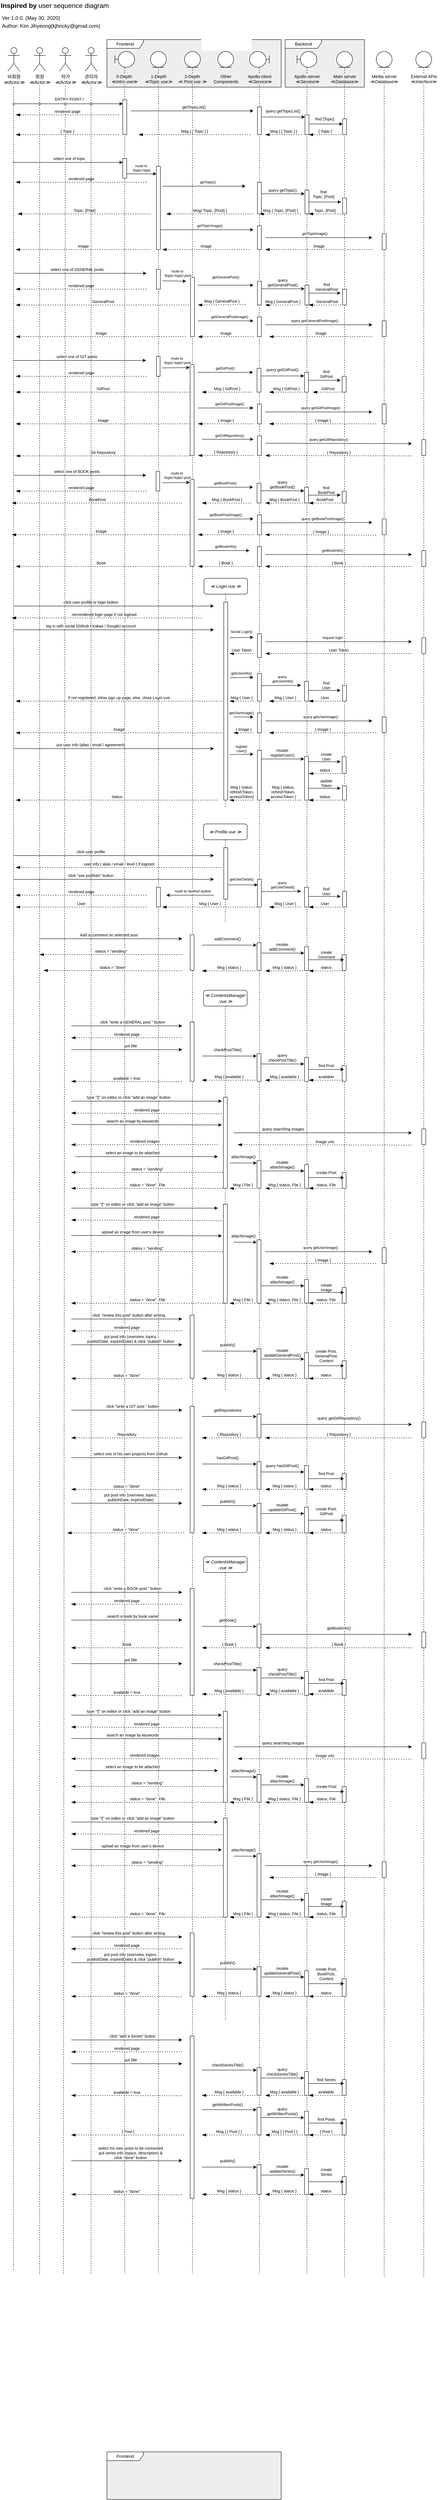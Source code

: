<mxfile version="13.1.8" type="device"><diagram id="DNmJ0iw7QuLVfGfK_YnM" name="Page-1"><mxGraphModel dx="1186" dy="764" grid="1" gridSize="10" guides="1" tooltips="1" connect="1" arrows="1" fold="1" page="1" pageScale="1" pageWidth="1169" pageHeight="827" math="0" shadow="0"><root><mxCell id="0"/><mxCell id="1" parent="0"/><mxCell id="YhwzuQZvFpoWuZX2CFsI-46" value="Frontend" style="shape=umlFrame;whiteSpace=wrap;html=1;rounded=1;labelBackgroundColor=#ffffff;fontSize=11;align=center;width=92;height=22;swimlaneFillColor=#EEEEEE;" vertex="1" parent="1"><mxGeometry x="300" y="130" width="440" height="120" as="geometry"/></mxCell><mxCell id="YhwzuQZvFpoWuZX2CFsI-2" value="&lt;font style=&quot;font-size: 17px&quot;&gt;&lt;b&gt;Inspired by&lt;/b&gt; user sequence diagram&amp;nbsp;&lt;/font&gt;" style="text;html=1;strokeColor=none;fillColor=none;align=left;verticalAlign=middle;whiteSpace=wrap;rounded=0;" vertex="1" parent="1"><mxGeometry x="30" y="30" width="300" height="30" as="geometry"/></mxCell><mxCell id="YhwzuQZvFpoWuZX2CFsI-3" value="&lt;font style=&quot;font-size: 13px&quot;&gt;&lt;font style=&quot;font-size: 13px&quot;&gt;Ver 1.0.0. &lt;/font&gt;&lt;font style=&quot;font-size: 13px&quot;&gt;(May 30, 2020)&lt;/font&gt;&lt;/font&gt;" style="text;html=1;strokeColor=none;fillColor=none;align=left;verticalAlign=middle;whiteSpace=wrap;rounded=0;" vertex="1" parent="1"><mxGeometry x="33" y="60" width="300" height="30" as="geometry"/></mxCell><mxCell id="YhwzuQZvFpoWuZX2CFsI-4" value="&lt;span style=&quot;font-size: 13px&quot;&gt;Author: Kim Jihyeong(kjhricky@gmail.com)&lt;br&gt;&lt;/span&gt;" style="text;html=1;strokeColor=none;fillColor=none;align=left;verticalAlign=middle;whiteSpace=wrap;rounded=0;" vertex="1" parent="1"><mxGeometry x="33" y="80" width="300" height="30" as="geometry"/></mxCell><mxCell id="YhwzuQZvFpoWuZX2CFsI-8" value="" style="endArrow=none;dashed=1;html=1;" edge="1" parent="1"><mxGeometry width="50" height="50" relative="1" as="geometry"><mxPoint x="64" y="5760" as="sourcePoint"/><mxPoint x="64.5" y="230" as="targetPoint"/></mxGeometry></mxCell><mxCell id="YhwzuQZvFpoWuZX2CFsI-9" value="" style="endArrow=none;dashed=1;html=1;" edge="1" parent="1" source="YhwzuQZvFpoWuZX2CFsI-458"><mxGeometry width="50" height="50" relative="1" as="geometry"><mxPoint x="128" y="3595.714" as="sourcePoint"/><mxPoint x="130" y="230" as="targetPoint"/></mxGeometry></mxCell><mxCell id="YhwzuQZvFpoWuZX2CFsI-10" value="" style="endArrow=none;dashed=1;html=1;" edge="1" parent="1"><mxGeometry width="50" height="50" relative="1" as="geometry"><mxPoint x="190" y="5770" as="sourcePoint"/><mxPoint x="195" y="230" as="targetPoint"/></mxGeometry></mxCell><mxCell id="YhwzuQZvFpoWuZX2CFsI-11" value="비회원&lt;br&gt;&lt;i&gt;≪Actor≫&lt;/i&gt;" style="shape=umlActor;verticalLabelPosition=bottom;labelBackgroundColor=#ffffff;verticalAlign=top;html=1;outlineConnect=0;align=center;" vertex="1" parent="1"><mxGeometry x="50" y="150" width="30" height="60" as="geometry"/></mxCell><mxCell id="YhwzuQZvFpoWuZX2CFsI-12" value="회원&lt;br&gt;&lt;i&gt;≪Actor≫&lt;/i&gt;" style="shape=umlActor;verticalLabelPosition=bottom;labelBackgroundColor=#ffffff;verticalAlign=top;html=1;outlineConnect=0;align=center;" vertex="1" parent="1"><mxGeometry x="115" y="150" width="30" height="60" as="geometry"/></mxCell><mxCell id="YhwzuQZvFpoWuZX2CFsI-13" value="작가&lt;br&gt;&lt;i&gt;≪Actor≫&lt;/i&gt;" style="shape=umlActor;verticalLabelPosition=bottom;labelBackgroundColor=#ffffff;verticalAlign=top;html=1;outlineConnect=0;align=center;" vertex="1" parent="1"><mxGeometry x="180" y="150" width="30" height="60" as="geometry"/></mxCell><mxCell id="YhwzuQZvFpoWuZX2CFsI-21" value="" style="endArrow=none;dashed=1;html=1;" edge="1" parent="1" source="YhwzuQZvFpoWuZX2CFsI-468"><mxGeometry width="50" height="50" relative="1" as="geometry"><mxPoint x="260" y="3596" as="sourcePoint"/><mxPoint x="260" y="240.0" as="targetPoint"/></mxGeometry></mxCell><mxCell id="YhwzuQZvFpoWuZX2CFsI-22" value="관리자&lt;br&gt;&lt;i&gt;≪Actor≫&lt;/i&gt;" style="shape=umlActor;verticalLabelPosition=bottom;labelBackgroundColor=#ffffff;verticalAlign=top;html=1;outlineConnect=0;align=center;" vertex="1" parent="1"><mxGeometry x="245" y="150" width="30" height="60" as="geometry"/></mxCell><mxCell id="YhwzuQZvFpoWuZX2CFsI-29" value="" style="shape=umlLifeline;participant=umlBoundary;perimeter=lifelinePerimeter;whiteSpace=wrap;html=1;container=1;collapsible=0;recursiveResize=0;verticalAlign=top;spacingTop=36;labelBackgroundColor=#ffffff;outlineConnect=0;rounded=1;fontSize=11;align=center;" vertex="1" parent="1" treatAsSingle="0"><mxGeometry x="320" y="160" width="50" height="5610" as="geometry"/></mxCell><mxCell id="YhwzuQZvFpoWuZX2CFsI-30" value="" style="html=1;points=[];perimeter=orthogonalPerimeter;rounded=0;labelBackgroundColor=none;align=center;" vertex="1" parent="YhwzuQZvFpoWuZX2CFsI-29"><mxGeometry x="20" y="122" width="10" height="88" as="geometry"/></mxCell><mxCell id="YhwzuQZvFpoWuZX2CFsI-92" value="" style="html=1;points=[];perimeter=orthogonalPerimeter;rounded=0;labelBackgroundColor=none;align=center;" vertex="1" parent="YhwzuQZvFpoWuZX2CFsI-29"><mxGeometry x="20" y="270" width="10" height="50" as="geometry"/></mxCell><mxCell id="YhwzuQZvFpoWuZX2CFsI-47" value="&lt;font color=&quot;#000000&quot;&gt;0-Depth&lt;br&gt;&lt;i&gt;&amp;nbsp;&lt;/i&gt;≪&lt;i&gt;Intro.vue&lt;/i&gt;≫&lt;br&gt;&lt;/font&gt;" style="text;html=1;resizable=0;points=[];autosize=1;align=center;verticalAlign=top;spacingTop=-4;fontSize=11;fontColor=#FFFFFF;labelBackgroundColor=#EEEEEE;" vertex="1" parent="1"><mxGeometry x="303" y="214" width="80" height="30" as="geometry"/></mxCell><mxCell id="YhwzuQZvFpoWuZX2CFsI-62" value="" style="shape=umlLifeline;participant=umlEntity;perimeter=lifelinePerimeter;whiteSpace=wrap;html=1;container=1;collapsible=0;recursiveResize=0;verticalAlign=top;spacingTop=36;labelBackgroundColor=#ffffff;outlineConnect=0;rounded=1;fontSize=11;align=center;" vertex="1" parent="1" treatAsSingle="0"><mxGeometry x="410" y="160" width="40" height="5610" as="geometry"/></mxCell><mxCell id="YhwzuQZvFpoWuZX2CFsI-96" value="" style="html=1;points=[];perimeter=orthogonalPerimeter;rounded=0;labelBackgroundColor=none;align=center;" vertex="1" parent="YhwzuQZvFpoWuZX2CFsI-62"><mxGeometry x="15" y="290" width="10" height="210" as="geometry"/></mxCell><mxCell id="YhwzuQZvFpoWuZX2CFsI-66" value="" style="shape=umlLifeline;participant=umlEntity;perimeter=lifelinePerimeter;whiteSpace=wrap;html=1;container=1;collapsible=0;recursiveResize=0;verticalAlign=top;spacingTop=36;labelBackgroundColor=#ffffff;outlineConnect=0;rounded=1;fontSize=11;align=center;" vertex="1" parent="1" treatAsSingle="0"><mxGeometry x="496" y="160" width="40" height="5610" as="geometry"/></mxCell><mxCell id="YhwzuQZvFpoWuZX2CFsI-545" value="rendered page" style="html=1;verticalAlign=bottom;endArrow=blockThin;dashed=1;endSize=8;strokeColor=#000000;endFill=1;fontSize=10;" edge="1" parent="YhwzuQZvFpoWuZX2CFsI-66"><mxGeometry relative="1" as="geometry"><mxPoint x="94" y="2682" as="sourcePoint"/><mxPoint x="-286" y="2680" as="targetPoint"/></mxGeometry></mxCell><mxCell id="YhwzuQZvFpoWuZX2CFsI-73" value="&lt;span style=&quot;background-color: rgb(255 , 255 , 255) ; font-size: 10px&quot;&gt;ENTRY POINT /&lt;/span&gt;" style="text;html=1;strokeColor=none;fillColor=none;align=center;verticalAlign=middle;whiteSpace=wrap;rounded=0;fontSize=10;" vertex="1" parent="1"><mxGeometry x="160" y="270" width="90" height="20" as="geometry"/></mxCell><mxCell id="YhwzuQZvFpoWuZX2CFsI-76" value="&lt;font color=&quot;#000000&quot;&gt;1-Depth&lt;br&gt;&lt;i&gt;≪Topic.vue≫&lt;/i&gt;&lt;br&gt;&lt;/font&gt;" style="text;html=1;resizable=0;points=[];autosize=1;align=center;verticalAlign=top;spacingTop=-4;fontSize=11;fontColor=#FFFFFF;labelBackgroundColor=#EEEEEE;" vertex="1" parent="1"><mxGeometry x="390" y="214" width="80" height="30" as="geometry"/></mxCell><mxCell id="YhwzuQZvFpoWuZX2CFsI-77" value="&lt;font color=&quot;#000000&quot;&gt;2-Depth&lt;br&gt;&lt;i&gt;≪&amp;nbsp;Post.vue ≫&lt;/i&gt;&lt;br&gt;&lt;/font&gt;" style="text;html=1;resizable=0;points=[];autosize=1;align=center;verticalAlign=top;spacingTop=-4;fontSize=11;fontColor=#FFFFFF;labelBackgroundColor=#EEEEEE;" vertex="1" parent="1"><mxGeometry x="475" y="214" width="80" height="30" as="geometry"/></mxCell><mxCell id="YhwzuQZvFpoWuZX2CFsI-80" value="Backend" style="shape=umlFrame;whiteSpace=wrap;html=1;rounded=1;labelBackgroundColor=#ffffff;fontSize=11;align=center;width=92;height=22;swimlaneFillColor=#EEEEEE;" vertex="1" parent="1"><mxGeometry x="750" y="130" width="200" height="120" as="geometry"/></mxCell><mxCell id="YhwzuQZvFpoWuZX2CFsI-85" value="&lt;font color=&quot;#000000&quot;&gt;Other&lt;br&gt;Components&lt;br&gt;&lt;/font&gt;" style="text;html=1;resizable=0;points=[];autosize=1;align=center;verticalAlign=top;spacingTop=-4;fontSize=11;fontColor=#FFFFFF;labelBackgroundColor=#EEEEEE;" vertex="1" parent="1"><mxGeometry x="560" y="214" width="80" height="30" as="geometry"/></mxCell><mxCell id="YhwzuQZvFpoWuZX2CFsI-91" value="rendered page" style="html=1;verticalAlign=bottom;endArrow=blockThin;dashed=1;endSize=8;strokeColor=#000000;endFill=1;fontSize=10;" edge="1" parent="1"><mxGeometry relative="1" as="geometry"><mxPoint x="330" y="320" as="sourcePoint"/><mxPoint x="70" y="320" as="targetPoint"/></mxGeometry></mxCell><mxCell id="YhwzuQZvFpoWuZX2CFsI-94" value="&lt;span style=&quot;background-color: rgb(255 , 255 , 255)&quot;&gt;select one of topic&lt;/span&gt;" style="text;html=1;strokeColor=none;fillColor=none;align=center;verticalAlign=middle;whiteSpace=wrap;rounded=0;fontSize=10;" vertex="1" parent="1"><mxGeometry x="160" y="420" width="90" height="20" as="geometry"/></mxCell><mxCell id="YhwzuQZvFpoWuZX2CFsI-95" value="" style="endArrow=classic;html=1;fontSize=10;" edge="1" parent="1" target="YhwzuQZvFpoWuZX2CFsI-92"><mxGeometry width="50" height="50" relative="1" as="geometry"><mxPoint x="62.0" y="440" as="sourcePoint"/><mxPoint x="328" y="440.5" as="targetPoint"/></mxGeometry></mxCell><mxCell id="YhwzuQZvFpoWuZX2CFsI-97" value="" style="endArrow=classic;html=1;fontSize=10;exitX=1.024;exitY=0.777;exitDx=0;exitDy=0;exitPerimeter=0;" edge="1" parent="1" source="YhwzuQZvFpoWuZX2CFsI-92" target="YhwzuQZvFpoWuZX2CFsI-96"><mxGeometry width="50" height="50" relative="1" as="geometry"><mxPoint x="344" y="469" as="sourcePoint"/><mxPoint x="410" y="469" as="targetPoint"/></mxGeometry></mxCell><mxCell id="YhwzuQZvFpoWuZX2CFsI-98" value="&lt;span style=&quot;background-color: rgb(255 , 255 , 255) ; font-size: 9px&quot;&gt;route to&amp;nbsp;&lt;br style=&quot;font-size: 9px&quot;&gt;/topic/:topic&lt;br style=&quot;font-size: 9px&quot;&gt;&lt;/span&gt;" style="text;html=1;strokeColor=none;fillColor=none;align=center;verticalAlign=middle;whiteSpace=wrap;rounded=0;fontSize=9;" vertex="1" parent="1"><mxGeometry x="358" y="444" width="60" height="20" as="geometry"/></mxCell><mxCell id="YhwzuQZvFpoWuZX2CFsI-99" value="" style="shape=umlLifeline;participant=umlBoundary;perimeter=lifelinePerimeter;whiteSpace=wrap;html=1;container=1;collapsible=0;recursiveResize=0;verticalAlign=top;spacingTop=36;labelBackgroundColor=#ffffff;outlineConnect=0;rounded=1;fontSize=11;align=center;" vertex="1" parent="1" treatAsSingle="0"><mxGeometry x="780" y="160" width="50" height="5610" as="geometry"/></mxCell><mxCell id="YhwzuQZvFpoWuZX2CFsI-100" value="" style="html=1;points=[];perimeter=orthogonalPerimeter;rounded=0;labelBackgroundColor=none;align=center;" vertex="1" parent="YhwzuQZvFpoWuZX2CFsI-99"><mxGeometry x="20" y="160" width="10" height="50" as="geometry"/></mxCell><mxCell id="YhwzuQZvFpoWuZX2CFsI-126" value="" style="html=1;points=[];perimeter=orthogonalPerimeter;rounded=0;labelBackgroundColor=none;align=center;" vertex="1" parent="YhwzuQZvFpoWuZX2CFsI-99"><mxGeometry x="20" y="350" width="10" height="60" as="geometry"/></mxCell><mxCell id="YhwzuQZvFpoWuZX2CFsI-411" value="" style="html=1;points=[];perimeter=orthogonalPerimeter;rounded=0;labelBackgroundColor=none;align=center;" vertex="1" parent="YhwzuQZvFpoWuZX2CFsI-99"><mxGeometry x="19" y="1590" width="10" height="50" as="geometry"/></mxCell><mxCell id="YhwzuQZvFpoWuZX2CFsI-102" value="" style="endArrow=classic;html=1;fontSize=10;" edge="1" parent="1"><mxGeometry width="50" height="50" relative="1" as="geometry"><mxPoint x="360" y="310" as="sourcePoint"/><mxPoint x="670" y="310" as="targetPoint"/></mxGeometry></mxCell><mxCell id="YhwzuQZvFpoWuZX2CFsI-103" value="&lt;span style=&quot;background-color: rgb(255 , 255 , 255) ; font-size: 10px&quot;&gt;getTopicList()&lt;/span&gt;" style="text;html=1;strokeColor=none;fillColor=none;align=center;verticalAlign=middle;whiteSpace=wrap;rounded=0;fontSize=10;" vertex="1" parent="1"><mxGeometry x="475" y="290" width="90" height="20" as="geometry"/></mxCell><mxCell id="YhwzuQZvFpoWuZX2CFsI-105" value="" style="shape=umlLifeline;participant=umlEntity;perimeter=lifelinePerimeter;whiteSpace=wrap;html=1;container=1;collapsible=0;recursiveResize=0;verticalAlign=top;spacingTop=36;labelBackgroundColor=#ffffff;outlineConnect=0;rounded=1;fontSize=11;align=center;" vertex="1" parent="1" treatAsSingle="0"><mxGeometry x="880" y="160" width="40" height="5620" as="geometry"/></mxCell><mxCell id="YhwzuQZvFpoWuZX2CFsI-119" value="" style="html=1;points=[];perimeter=orthogonalPerimeter;rounded=0;labelBackgroundColor=none;align=center;" vertex="1" parent="YhwzuQZvFpoWuZX2CFsI-105"><mxGeometry x="15" y="170" width="10" height="40" as="geometry"/></mxCell><mxCell id="YhwzuQZvFpoWuZX2CFsI-130" value="" style="html=1;points=[];perimeter=orthogonalPerimeter;rounded=0;labelBackgroundColor=none;align=center;" vertex="1" parent="YhwzuQZvFpoWuZX2CFsI-105"><mxGeometry x="15" y="370" width="10" height="40" as="geometry"/></mxCell><mxCell id="YhwzuQZvFpoWuZX2CFsI-315" value="" style="html=1;points=[];perimeter=orthogonalPerimeter;rounded=0;labelBackgroundColor=none;align=center;" vertex="1" parent="YhwzuQZvFpoWuZX2CFsI-105"><mxGeometry x="14" y="2280" width="10" height="40" as="geometry"/></mxCell><mxCell id="YhwzuQZvFpoWuZX2CFsI-414" value="" style="html=1;points=[];perimeter=orthogonalPerimeter;rounded=0;labelBackgroundColor=none;align=center;" vertex="1" parent="YhwzuQZvFpoWuZX2CFsI-105"><mxGeometry x="15" y="1600" width="10" height="40" as="geometry"/></mxCell><mxCell id="YhwzuQZvFpoWuZX2CFsI-109" value="&lt;span style=&quot;color: rgb(0 , 0 , 0)&quot;&gt;Main server&lt;br&gt;≪&lt;/span&gt;&lt;i style=&quot;color: rgb(0 , 0 , 0)&quot;&gt;Database&lt;/i&gt;&lt;span style=&quot;color: rgb(0 , 0 , 0)&quot;&gt;≫&lt;/span&gt;&lt;font color=&quot;#000000&quot;&gt;&lt;br&gt;&lt;/font&gt;" style="text;html=1;resizable=0;points=[];autosize=1;align=center;verticalAlign=top;spacingTop=-4;fontSize=11;fontColor=#FFFFFF;labelBackgroundColor=#EEEEEE;" vertex="1" parent="1"><mxGeometry x="860" y="214" width="80" height="30" as="geometry"/></mxCell><mxCell id="YhwzuQZvFpoWuZX2CFsI-110" value="&lt;font color=&quot;#000000&quot;&gt;Apollo-server&lt;br&gt;&lt;i&gt;&amp;nbsp;&lt;/i&gt;≪&lt;i&gt;Service&lt;/i&gt;≫&lt;br&gt;&lt;/font&gt;" style="text;html=1;resizable=0;points=[];autosize=1;align=center;verticalAlign=top;spacingTop=-4;fontSize=11;fontColor=#FFFFFF;labelBackgroundColor=#EEEEEE;" vertex="1" parent="1"><mxGeometry x="765" y="214" width="80" height="30" as="geometry"/></mxCell><mxCell id="YhwzuQZvFpoWuZX2CFsI-113" value="" style="shape=umlLifeline;participant=umlBoundary;perimeter=lifelinePerimeter;whiteSpace=wrap;html=1;container=1;collapsible=0;recursiveResize=0;verticalAlign=top;spacingTop=36;labelBackgroundColor=#ffffff;outlineConnect=0;rounded=1;fontSize=11;align=center;flipH=1;" vertex="1" parent="1" treatAsSingle="0"><mxGeometry x="660" y="160" width="50" height="5610" as="geometry"/></mxCell><mxCell id="YhwzuQZvFpoWuZX2CFsI-114" value="" style="html=1;points=[];perimeter=orthogonalPerimeter;rounded=0;labelBackgroundColor=none;align=center;" vertex="1" parent="YhwzuQZvFpoWuZX2CFsI-113"><mxGeometry x="20" y="140" width="10" height="70" as="geometry"/></mxCell><mxCell id="YhwzuQZvFpoWuZX2CFsI-123" value="" style="html=1;points=[];perimeter=orthogonalPerimeter;rounded=0;labelBackgroundColor=none;align=center;" vertex="1" parent="YhwzuQZvFpoWuZX2CFsI-113"><mxGeometry x="20" y="330" width="10" height="80" as="geometry"/></mxCell><mxCell id="YhwzuQZvFpoWuZX2CFsI-310" value="" style="html=1;points=[];perimeter=orthogonalPerimeter;rounded=0;labelBackgroundColor=none;align=center;" vertex="1" parent="YhwzuQZvFpoWuZX2CFsI-113"><mxGeometry x="19" y="2250" width="10" height="70" as="geometry"/></mxCell><mxCell id="YhwzuQZvFpoWuZX2CFsI-333" value="" style="html=1;points=[];perimeter=orthogonalPerimeter;rounded=0;labelBackgroundColor=none;align=center;" vertex="1" parent="YhwzuQZvFpoWuZX2CFsI-113"><mxGeometry x="20" y="440" width="10" height="60" as="geometry"/></mxCell><mxCell id="YhwzuQZvFpoWuZX2CFsI-338" value="" style="html=1;points=[];perimeter=orthogonalPerimeter;rounded=0;labelBackgroundColor=none;align=center;" vertex="1" parent="YhwzuQZvFpoWuZX2CFsI-113"><mxGeometry x="20" y="670" width="10" height="50" as="geometry"/></mxCell><mxCell id="YhwzuQZvFpoWuZX2CFsI-354" value="" style="html=1;points=[];perimeter=orthogonalPerimeter;rounded=0;labelBackgroundColor=none;align=center;" vertex="1" parent="YhwzuQZvFpoWuZX2CFsI-113"><mxGeometry x="20" y="970" width="10" height="50" as="geometry"/></mxCell><mxCell id="YhwzuQZvFpoWuZX2CFsI-350" value="" style="html=1;points=[];perimeter=orthogonalPerimeter;rounded=0;labelBackgroundColor=none;align=center;" vertex="1" parent="YhwzuQZvFpoWuZX2CFsI-113"><mxGeometry x="20" y="1250" width="10" height="50" as="geometry"/></mxCell><mxCell id="YhwzuQZvFpoWuZX2CFsI-344" value="" style="html=1;points=[];perimeter=orthogonalPerimeter;rounded=0;labelBackgroundColor=none;align=center;" vertex="1" parent="YhwzuQZvFpoWuZX2CFsI-113"><mxGeometry x="20" y="1170" width="10" height="50" as="geometry"/></mxCell><mxCell id="YhwzuQZvFpoWuZX2CFsI-410" value="" style="html=1;points=[];perimeter=orthogonalPerimeter;rounded=0;labelBackgroundColor=none;align=center;" vertex="1" parent="YhwzuQZvFpoWuZX2CFsI-113"><mxGeometry x="20" y="1570" width="10" height="70" as="geometry"/></mxCell><mxCell id="YhwzuQZvFpoWuZX2CFsI-421" value="Msg { User }" style="html=1;verticalAlign=bottom;endArrow=blockThin;dashed=1;endSize=8;strokeColor=#000000;endFill=1;fontSize=10;" edge="1" parent="YhwzuQZvFpoWuZX2CFsI-113"><mxGeometry relative="1" as="geometry"><mxPoint x="10" y="1640" as="sourcePoint"/><mxPoint x="-50" y="1640" as="targetPoint"/></mxGeometry></mxCell><mxCell id="YhwzuQZvFpoWuZX2CFsI-115" value="&lt;font color=&quot;#000000&quot;&gt;Apollo-client&lt;br&gt;&lt;i&gt;&amp;nbsp;&lt;/i&gt;≪&lt;i&gt;Service&lt;/i&gt;≫&lt;br&gt;&lt;/font&gt;" style="text;html=1;resizable=0;points=[];autosize=1;align=center;verticalAlign=top;spacingTop=-4;fontSize=11;fontColor=#FFFFFF;labelBackgroundColor=#EEEEEE;" vertex="1" parent="1"><mxGeometry x="645" y="214" width="80" height="30" as="geometry"/></mxCell><mxCell id="YhwzuQZvFpoWuZX2CFsI-116" value="" style="endArrow=classic;html=1;fontSize=10;exitX=1.2;exitY=0.362;exitDx=0;exitDy=0;exitPerimeter=0;" edge="1" parent="1" source="YhwzuQZvFpoWuZX2CFsI-114" target="YhwzuQZvFpoWuZX2CFsI-100"><mxGeometry width="50" height="50" relative="1" as="geometry"><mxPoint x="690" y="392.0" as="sourcePoint"/><mxPoint x="750" y="336" as="targetPoint"/></mxGeometry></mxCell><mxCell id="YhwzuQZvFpoWuZX2CFsI-117" value="&lt;span style=&quot;background-color: rgb(255 , 255 , 255) ; font-size: 10px&quot;&gt;query getTopicList()&lt;/span&gt;" style="text;html=1;strokeColor=none;fillColor=none;align=center;verticalAlign=middle;whiteSpace=wrap;rounded=0;fontSize=10;" vertex="1" parent="1"><mxGeometry x="700" y="300" width="90" height="20" as="geometry"/></mxCell><mxCell id="YhwzuQZvFpoWuZX2CFsI-118" value="" style="endArrow=classic;html=1;fontSize=10;exitX=1.2;exitY=0.362;exitDx=0;exitDy=0;exitPerimeter=0;" edge="1" parent="1"><mxGeometry width="50" height="50" relative="1" as="geometry"><mxPoint x="812" y="343.0" as="sourcePoint"/><mxPoint x="895" y="343" as="targetPoint"/></mxGeometry></mxCell><mxCell id="YhwzuQZvFpoWuZX2CFsI-121" value="[ Topic ]" style="html=1;verticalAlign=bottom;endArrow=blockThin;dashed=1;endSize=8;strokeColor=#000000;endFill=1;fontSize=10;" edge="1" parent="1"><mxGeometry relative="1" as="geometry"><mxPoint x="892" y="370.0" as="sourcePoint"/><mxPoint x="810" y="370" as="targetPoint"/></mxGeometry></mxCell><mxCell id="YhwzuQZvFpoWuZX2CFsI-122" value="&lt;span style=&quot;background-color: rgb(255 , 255 , 255) ; font-size: 10px&quot;&gt;find [Topic]&lt;/span&gt;" style="text;html=1;strokeColor=none;fillColor=none;align=center;verticalAlign=middle;whiteSpace=wrap;rounded=0;fontSize=10;" vertex="1" parent="1"><mxGeometry x="820" y="320" width="60" height="20" as="geometry"/></mxCell><mxCell id="YhwzuQZvFpoWuZX2CFsI-124" value="" style="endArrow=classic;html=1;fontSize=10;exitX=1.024;exitY=0.777;exitDx=0;exitDy=0;exitPerimeter=0;" edge="1" parent="1"><mxGeometry width="50" height="50" relative="1" as="geometry"><mxPoint x="440" y="500.0" as="sourcePoint"/><mxPoint x="650" y="500" as="targetPoint"/></mxGeometry></mxCell><mxCell id="YhwzuQZvFpoWuZX2CFsI-125" value="&lt;span style=&quot;background-color: rgb(255 , 255 , 255) ; font-size: 9px&quot;&gt;getTopic()&lt;br style=&quot;font-size: 9px&quot;&gt;&lt;/span&gt;" style="text;html=1;strokeColor=none;fillColor=none;align=center;verticalAlign=middle;whiteSpace=wrap;rounded=0;fontSize=9;" vertex="1" parent="1"><mxGeometry x="525" y="480" width="60" height="20" as="geometry"/></mxCell><mxCell id="YhwzuQZvFpoWuZX2CFsI-128" value="" style="endArrow=classic;html=1;fontSize=10;exitX=1.2;exitY=0.362;exitDx=0;exitDy=0;exitPerimeter=0;" edge="1" parent="1"><mxGeometry width="50" height="50" relative="1" as="geometry"><mxPoint x="691" y="519.15" as="sourcePoint"/><mxPoint x="799" y="519.15" as="targetPoint"/></mxGeometry></mxCell><mxCell id="YhwzuQZvFpoWuZX2CFsI-129" value="&lt;span style=&quot;background-color: rgb(255 , 255 , 255) ; font-size: 10px&quot;&gt;query getTopic()&lt;/span&gt;" style="text;html=1;strokeColor=none;fillColor=none;align=center;verticalAlign=middle;whiteSpace=wrap;rounded=0;fontSize=10;" vertex="1" parent="1"><mxGeometry x="699" y="500" width="90" height="20" as="geometry"/></mxCell><mxCell id="YhwzuQZvFpoWuZX2CFsI-131" value="" style="endArrow=classic;html=1;fontSize=10;exitX=1.2;exitY=0.362;exitDx=0;exitDy=0;exitPerimeter=0;" edge="1" parent="1"><mxGeometry width="50" height="50" relative="1" as="geometry"><mxPoint x="808.5" y="540.0" as="sourcePoint"/><mxPoint x="891.5" y="540.0" as="targetPoint"/></mxGeometry></mxCell><mxCell id="YhwzuQZvFpoWuZX2CFsI-132" value="&lt;span style=&quot;background-color: rgb(255 , 255 , 255)&quot;&gt;find&lt;br&gt;Topic, [Post]&lt;/span&gt;" style="text;html=1;strokeColor=none;fillColor=none;align=center;verticalAlign=middle;whiteSpace=wrap;rounded=0;fontSize=10;" vertex="1" parent="1"><mxGeometry x="816.5" y="510" width="60" height="20" as="geometry"/></mxCell><mxCell id="YhwzuQZvFpoWuZX2CFsI-133" value="rendered page" style="html=1;verticalAlign=bottom;endArrow=blockThin;dashed=1;endSize=8;strokeColor=#000000;endFill=1;fontSize=10;" edge="1" parent="1"><mxGeometry relative="1" as="geometry"><mxPoint x="400" y="490" as="sourcePoint"/><mxPoint x="70" y="490.0" as="targetPoint"/></mxGeometry></mxCell><mxCell id="YhwzuQZvFpoWuZX2CFsI-136" value="Topic, [Post]" style="html=1;verticalAlign=bottom;endArrow=blockThin;dashed=1;endSize=8;strokeColor=#000000;endFill=1;fontSize=10;" edge="1" parent="1"><mxGeometry relative="1" as="geometry"><mxPoint x="890" y="570" as="sourcePoint"/><mxPoint x="810" y="570" as="targetPoint"/></mxGeometry></mxCell><mxCell id="YhwzuQZvFpoWuZX2CFsI-154" value="" style="shape=umlLifeline;participant=umlEntity;perimeter=lifelinePerimeter;whiteSpace=wrap;html=1;container=1;collapsible=0;recursiveResize=0;verticalAlign=top;spacingTop=36;labelBackgroundColor=#ffffff;outlineConnect=0;rounded=1;fontSize=11;align=center;" vertex="1" parent="1" treatAsSingle="0"><mxGeometry x="980" y="160" width="40" height="5620" as="geometry"/></mxCell><mxCell id="YhwzuQZvFpoWuZX2CFsI-159" value="" style="html=1;points=[];perimeter=orthogonalPerimeter;rounded=0;labelBackgroundColor=none;align=center;" vertex="1" parent="YhwzuQZvFpoWuZX2CFsI-154"><mxGeometry x="15" y="460" width="10" height="40" as="geometry"/></mxCell><mxCell id="YhwzuQZvFpoWuZX2CFsI-164" value="" style="html=1;points=[];perimeter=orthogonalPerimeter;rounded=0;labelBackgroundColor=none;align=center;" vertex="1" parent="YhwzuQZvFpoWuZX2CFsI-154"><mxGeometry x="15" y="680" width="10" height="40" as="geometry"/></mxCell><mxCell id="YhwzuQZvFpoWuZX2CFsI-201" value="" style="html=1;points=[];perimeter=orthogonalPerimeter;rounded=0;labelBackgroundColor=none;align=center;" vertex="1" parent="YhwzuQZvFpoWuZX2CFsI-154"><mxGeometry x="15" y="890" width="10" height="50" as="geometry"/></mxCell><mxCell id="YhwzuQZvFpoWuZX2CFsI-238" value="" style="html=1;points=[];perimeter=orthogonalPerimeter;rounded=0;labelBackgroundColor=none;align=center;" vertex="1" parent="YhwzuQZvFpoWuZX2CFsI-154"><mxGeometry x="15" y="1180" width="10" height="40" as="geometry"/></mxCell><mxCell id="YhwzuQZvFpoWuZX2CFsI-160" value="&lt;span style=&quot;color: rgb(0 , 0 , 0)&quot;&gt;Media server&lt;br&gt;≪&lt;/span&gt;&lt;i style=&quot;color: rgb(0 , 0 , 0)&quot;&gt;Database&lt;/i&gt;&lt;span style=&quot;color: rgb(0 , 0 , 0)&quot;&gt;≫&lt;/span&gt;&lt;font color=&quot;#000000&quot;&gt;&lt;br&gt;&lt;/font&gt;" style="text;html=1;resizable=0;points=[];autosize=1;align=center;verticalAlign=top;spacingTop=-4;fontSize=11;fontColor=#FFFFFF;labelBackgroundColor=#ffffff;" vertex="1" parent="1"><mxGeometry x="960" y="214" width="80" height="30" as="geometry"/></mxCell><mxCell id="YhwzuQZvFpoWuZX2CFsI-161" value="" style="endArrow=classic;html=1;fontSize=10;exitX=1.024;exitY=0.777;exitDx=0;exitDy=0;exitPerimeter=0;" edge="1" parent="1"><mxGeometry width="50" height="50" relative="1" as="geometry"><mxPoint x="435" y="610" as="sourcePoint"/><mxPoint x="670" y="610" as="targetPoint"/></mxGeometry></mxCell><mxCell id="YhwzuQZvFpoWuZX2CFsI-162" value="&lt;span style=&quot;background-color: rgb(255 , 255 , 255) ; font-size: 9px&quot;&gt;getTopicImage()&lt;br style=&quot;font-size: 9px&quot;&gt;&lt;/span&gt;" style="text;html=1;strokeColor=none;fillColor=none;align=center;verticalAlign=middle;whiteSpace=wrap;rounded=0;fontSize=9;" vertex="1" parent="1"><mxGeometry x="530" y="590" width="60" height="20" as="geometry"/></mxCell><mxCell id="YhwzuQZvFpoWuZX2CFsI-163" value="Image" style="html=1;verticalAlign=bottom;endArrow=blockThin;dashed=1;endSize=8;strokeColor=#000000;endFill=1;fontSize=10;" edge="1" parent="1"><mxGeometry relative="1" as="geometry"><mxPoint x="660" y="660" as="sourcePoint"/><mxPoint x="440" y="660" as="targetPoint"/></mxGeometry></mxCell><mxCell id="YhwzuQZvFpoWuZX2CFsI-179" value="" style="shape=umlLifeline;participant=umlEntity;perimeter=lifelinePerimeter;whiteSpace=wrap;html=1;container=1;collapsible=0;recursiveResize=0;verticalAlign=top;spacingTop=36;labelBackgroundColor=#ffffff;outlineConnect=0;rounded=1;fontSize=11;align=center;" vertex="1" parent="1" treatAsSingle="0"><mxGeometry x="1080" y="160" width="40" height="5620" as="geometry"/></mxCell><mxCell id="YhwzuQZvFpoWuZX2CFsI-327" value="&lt;i style=&quot;font-family: &amp;#34;helvetica&amp;#34; ; font-size: 11px ; background-color: rgb(255 , 255 , 255)&quot;&gt;≪&amp;nbsp;Login.vue ≫&lt;/i&gt;" style="shape=umlLifeline;perimeter=lifelinePerimeter;whiteSpace=wrap;html=1;container=1;collapsible=0;recursiveResize=0;outlineConnect=0;rounded=1;shadow=0;comic=0;labelBackgroundColor=none;strokeColor=#000000;strokeWidth=1;fillColor=#FFFFFF;fontFamily=Verdana;fontSize=12;fontColor=#000000;align=center;" vertex="1" parent="YhwzuQZvFpoWuZX2CFsI-179" treatAsSingle="0"><mxGeometry x="-535" y="1330" width="110" height="580" as="geometry"/></mxCell><mxCell id="YhwzuQZvFpoWuZX2CFsI-441" value="" style="html=1;points=[];perimeter=orthogonalPerimeter;rounded=0;labelBackgroundColor=none;align=center;" vertex="1" parent="YhwzuQZvFpoWuZX2CFsI-327"><mxGeometry x="50" y="60" width="10" height="500" as="geometry"/></mxCell><mxCell id="YhwzuQZvFpoWuZX2CFsI-184" value="" style="html=1;points=[];perimeter=orthogonalPerimeter;rounded=0;labelBackgroundColor=none;align=center;" vertex="1" parent="YhwzuQZvFpoWuZX2CFsI-179"><mxGeometry x="15" y="980" width="10" height="40" as="geometry"/></mxCell><mxCell id="YhwzuQZvFpoWuZX2CFsI-241" value="" style="html=1;points=[];perimeter=orthogonalPerimeter;rounded=0;labelBackgroundColor=none;align=center;" vertex="1" parent="YhwzuQZvFpoWuZX2CFsI-179"><mxGeometry x="15" y="1260" width="10" height="40" as="geometry"/></mxCell><mxCell id="YhwzuQZvFpoWuZX2CFsI-531" value="" style="html=1;points=[];perimeter=orthogonalPerimeter;rounded=0;labelBackgroundColor=none;align=center;" vertex="1" parent="YhwzuQZvFpoWuZX2CFsI-179"><mxGeometry x="15" y="2720" width="10" height="40" as="geometry"/></mxCell><mxCell id="YhwzuQZvFpoWuZX2CFsI-644" value="" style="html=1;points=[];perimeter=orthogonalPerimeter;rounded=0;labelBackgroundColor=none;align=center;" vertex="1" parent="YhwzuQZvFpoWuZX2CFsI-179"><mxGeometry x="15" y="3460" width="10" height="40" as="geometry"/></mxCell><mxCell id="YhwzuQZvFpoWuZX2CFsI-178" value="&lt;span style=&quot;color: rgb(0 , 0 , 0)&quot;&gt;External APIs&lt;br&gt;≪&lt;i&gt;Interface&lt;/i&gt;&lt;/span&gt;&lt;span style=&quot;color: rgb(0 , 0 , 0)&quot;&gt;≫&lt;/span&gt;&lt;font color=&quot;#000000&quot;&gt;&lt;br&gt;&lt;/font&gt;" style="text;html=1;resizable=0;points=[];autosize=1;align=center;verticalAlign=top;spacingTop=-4;fontSize=11;fontColor=#FFFFFF;labelBackgroundColor=#FFFFFF;" vertex="1" parent="1"><mxGeometry x="1060" y="214" width="80" height="30" as="geometry"/></mxCell><mxCell id="YhwzuQZvFpoWuZX2CFsI-287" value="Topic, [Post]" style="html=1;verticalAlign=bottom;endArrow=blockThin;dashed=1;endSize=8;strokeColor=#000000;endFill=1;fontSize=10;" edge="1" parent="1"><mxGeometry relative="1" as="geometry"><mxPoint x="410" y="570" as="sourcePoint"/><mxPoint x="75" y="570" as="targetPoint"/></mxGeometry></mxCell><mxCell id="YhwzuQZvFpoWuZX2CFsI-258" value="status" style="html=1;verticalAlign=bottom;endArrow=blockThin;dashed=1;endSize=8;strokeColor=#000000;endFill=1;fontSize=10;" edge="1" parent="1"><mxGeometry relative="1" as="geometry"><mxPoint x="895" y="2481" as="sourcePoint"/><mxPoint x="810" y="2481" as="targetPoint"/></mxGeometry></mxCell><mxCell id="YhwzuQZvFpoWuZX2CFsI-296" value="Msg{ Topic, [Post] }" style="html=1;verticalAlign=bottom;endArrow=blockThin;dashed=1;endSize=8;strokeColor=#000000;endFill=1;fontSize=10;" edge="1" parent="1"><mxGeometry relative="1" as="geometry"><mxPoint x="670" y="570" as="sourcePoint"/><mxPoint x="450" y="570" as="targetPoint"/></mxGeometry></mxCell><mxCell id="YhwzuQZvFpoWuZX2CFsI-297" value="Msg { [ Topic ] }" style="html=1;verticalAlign=bottom;endArrow=blockThin;dashed=1;endSize=8;strokeColor=#000000;endFill=1;fontSize=10;" edge="1" parent="1"><mxGeometry relative="1" as="geometry"><mxPoint x="662" y="370" as="sourcePoint"/><mxPoint x="380" y="370" as="targetPoint"/></mxGeometry></mxCell><mxCell id="YhwzuQZvFpoWuZX2CFsI-298" value="[ Topic ]" style="html=1;verticalAlign=bottom;endArrow=blockThin;dashed=1;endSize=8;strokeColor=#000000;endFill=1;fontSize=10;" edge="1" parent="1"><mxGeometry relative="1" as="geometry"><mxPoint x="330" y="370" as="sourcePoint"/><mxPoint x="70" y="370" as="targetPoint"/></mxGeometry></mxCell><mxCell id="YhwzuQZvFpoWuZX2CFsI-299" value="Msg { [ Topic ] }" style="html=1;verticalAlign=bottom;endArrow=blockThin;dashed=1;endSize=8;strokeColor=#000000;endFill=1;fontSize=10;" edge="1" parent="1"><mxGeometry relative="1" as="geometry"><mxPoint x="792" y="370" as="sourcePoint"/><mxPoint x="700" y="370" as="targetPoint"/></mxGeometry></mxCell><mxCell id="YhwzuQZvFpoWuZX2CFsI-300" value="Msg { Topic, [Post] }" style="html=1;verticalAlign=bottom;endArrow=blockThin;dashed=1;endSize=8;strokeColor=#000000;endFill=1;fontSize=10;" edge="1" parent="1" target="YhwzuQZvFpoWuZX2CFsI-113"><mxGeometry relative="1" as="geometry"><mxPoint x="790" y="570" as="sourcePoint"/><mxPoint x="710" y="570" as="targetPoint"/></mxGeometry></mxCell><mxCell id="YhwzuQZvFpoWuZX2CFsI-301" value="Image" style="html=1;verticalAlign=bottom;endArrow=blockThin;dashed=1;endSize=8;strokeColor=#000000;endFill=1;fontSize=10;" edge="1" parent="1"><mxGeometry relative="1" as="geometry"><mxPoint x="410" y="660" as="sourcePoint"/><mxPoint x="70" y="660" as="targetPoint"/></mxGeometry></mxCell><mxCell id="YhwzuQZvFpoWuZX2CFsI-270" value="" style="html=1;points=[];perimeter=orthogonalPerimeter;rounded=0;labelBackgroundColor=none;align=center;" vertex="1" parent="1"><mxGeometry x="510" y="2390" width="10" height="90" as="geometry"/></mxCell><mxCell id="YhwzuQZvFpoWuZX2CFsI-274" value="" style="endArrow=classic;html=1;fontSize=10;" edge="1" parent="1"><mxGeometry width="50" height="50" relative="1" as="geometry"><mxPoint x="130" y="2400" as="sourcePoint"/><mxPoint x="490" y="2400" as="targetPoint"/></mxGeometry></mxCell><mxCell id="YhwzuQZvFpoWuZX2CFsI-275" value="&lt;span style=&quot;background-color: rgb(255 , 255 , 255)&quot;&gt;Add a comment on selected post&lt;/span&gt;" style="text;html=1;strokeColor=none;fillColor=none;align=center;verticalAlign=middle;whiteSpace=wrap;rounded=0;fontSize=10;" vertex="1" parent="1"><mxGeometry x="230" y="2380" width="150" height="20" as="geometry"/></mxCell><mxCell id="YhwzuQZvFpoWuZX2CFsI-285" value="status = &quot;done&quot;" style="html=1;verticalAlign=bottom;endArrow=blockThin;dashed=1;endSize=8;strokeColor=#000000;endFill=1;fontSize=10;" edge="1" parent="1"><mxGeometry relative="1" as="geometry"><mxPoint x="490" y="2481" as="sourcePoint"/><mxPoint x="140" y="2480" as="targetPoint"/></mxGeometry></mxCell><mxCell id="YhwzuQZvFpoWuZX2CFsI-313" value="status = &quot;sending&quot;" style="html=1;verticalAlign=bottom;endArrow=blockThin;dashed=1;endSize=8;strokeColor=#000000;endFill=1;fontSize=10;" edge="1" parent="1"><mxGeometry relative="1" as="geometry"><mxPoint x="490" y="2440" as="sourcePoint"/><mxPoint x="130" y="2440" as="targetPoint"/></mxGeometry></mxCell><mxCell id="YhwzuQZvFpoWuZX2CFsI-314" value="" style="html=1;points=[];perimeter=orthogonalPerimeter;rounded=0;labelBackgroundColor=none;align=center;" vertex="1" parent="1"><mxGeometry x="799" y="2420" width="10" height="60" as="geometry"/></mxCell><mxCell id="YhwzuQZvFpoWuZX2CFsI-316" value="" style="endArrow=classic;html=1;fontSize=10;exitX=1.2;exitY=0.362;exitDx=0;exitDy=0;exitPerimeter=0;" edge="1" parent="1"><mxGeometry width="50" height="50" relative="1" as="geometry"><mxPoint x="690.0" y="2436.15" as="sourcePoint"/><mxPoint x="798" y="2436.15" as="targetPoint"/></mxGeometry></mxCell><mxCell id="YhwzuQZvFpoWuZX2CFsI-317" value="&lt;span style=&quot;background-color: rgb(255 , 255 , 255) ; font-size: 10px&quot;&gt;mutate addComment()&lt;/span&gt;" style="text;html=1;strokeColor=none;fillColor=none;align=center;verticalAlign=middle;whiteSpace=wrap;rounded=0;fontSize=10;" vertex="1" parent="1"><mxGeometry x="698" y="2410" width="90" height="20" as="geometry"/></mxCell><mxCell id="YhwzuQZvFpoWuZX2CFsI-318" value="" style="endArrow=classic;html=1;fontSize=10;exitX=1.2;exitY=0.362;exitDx=0;exitDy=0;exitPerimeter=0;" edge="1" parent="1"><mxGeometry width="50" height="50" relative="1" as="geometry"><mxPoint x="809.0" y="2453" as="sourcePoint"/><mxPoint x="898.5" y="2453" as="targetPoint"/></mxGeometry></mxCell><mxCell id="YhwzuQZvFpoWuZX2CFsI-319" value="&lt;span style=&quot;background-color: rgb(255 , 255 , 255)&quot;&gt;create&lt;br&gt;Comment&lt;br&gt;&lt;/span&gt;" style="text;html=1;strokeColor=none;fillColor=none;align=center;verticalAlign=middle;whiteSpace=wrap;rounded=0;fontSize=10;" vertex="1" parent="1"><mxGeometry x="824" y="2430" width="60" height="20" as="geometry"/></mxCell><mxCell id="YhwzuQZvFpoWuZX2CFsI-324" value="Msg { status }" style="html=1;verticalAlign=bottom;endArrow=blockThin;dashed=1;endSize=8;strokeColor=#000000;endFill=1;fontSize=10;" edge="1" parent="1"><mxGeometry relative="1" as="geometry"><mxPoint x="795" y="2481" as="sourcePoint"/><mxPoint x="700" y="2481" as="targetPoint"/></mxGeometry></mxCell><mxCell id="YhwzuQZvFpoWuZX2CFsI-325" value="Msg { status }" style="html=1;verticalAlign=bottom;endArrow=blockThin;dashed=1;endSize=8;strokeColor=#000000;endFill=1;fontSize=10;" edge="1" parent="1"><mxGeometry relative="1" as="geometry"><mxPoint x="675" y="2481" as="sourcePoint"/><mxPoint x="540" y="2481" as="targetPoint"/></mxGeometry></mxCell><mxCell id="YhwzuQZvFpoWuZX2CFsI-326" value="" style="ellipse;shape=umlEntity;whiteSpace=wrap;html=1;rounded=1;labelBackgroundColor=none;fontSize=11;align=center;" vertex="1" parent="1"><mxGeometry x="580" y="160" width="40" height="40" as="geometry"/></mxCell><mxCell id="YhwzuQZvFpoWuZX2CFsI-331" value="" style="endArrow=classic;html=1;fontSize=10;exitX=1.024;exitY=0.777;exitDx=0;exitDy=0;exitPerimeter=0;" edge="1" parent="1"><mxGeometry width="50" height="50" relative="1" as="geometry"><mxPoint x="700" y="630" as="sourcePoint"/><mxPoint x="970" y="630" as="targetPoint"/></mxGeometry></mxCell><mxCell id="YhwzuQZvFpoWuZX2CFsI-332" value="&lt;span style=&quot;background-color: rgb(255 , 255 , 255) ; font-size: 9px&quot;&gt;getTopicImage()&lt;br style=&quot;font-size: 9px&quot;&gt;&lt;/span&gt;" style="text;html=1;strokeColor=none;fillColor=none;align=center;verticalAlign=middle;whiteSpace=wrap;rounded=0;fontSize=9;" vertex="1" parent="1"><mxGeometry x="795" y="610" width="60" height="20" as="geometry"/></mxCell><mxCell id="YhwzuQZvFpoWuZX2CFsI-334" value="Image" style="html=1;verticalAlign=bottom;endArrow=blockThin;dashed=1;endSize=8;strokeColor=#000000;endFill=1;fontSize=10;" edge="1" parent="1"><mxGeometry relative="1" as="geometry"><mxPoint x="970" y="660" as="sourcePoint"/><mxPoint x="700" y="660" as="targetPoint"/></mxGeometry></mxCell><mxCell id="YhwzuQZvFpoWuZX2CFsI-134" value="" style="html=1;points=[];perimeter=orthogonalPerimeter;rounded=0;labelBackgroundColor=none;align=center;" vertex="1" parent="1"><mxGeometry x="425" y="710" width="10" height="50" as="geometry"/></mxCell><mxCell id="YhwzuQZvFpoWuZX2CFsI-139" value="" style="html=1;points=[];perimeter=orthogonalPerimeter;rounded=0;labelBackgroundColor=none;align=center;" vertex="1" parent="1"><mxGeometry x="511" y="730" width="10" height="150" as="geometry"/></mxCell><mxCell id="YhwzuQZvFpoWuZX2CFsI-145" value="" style="html=1;points=[];perimeter=orthogonalPerimeter;rounded=0;labelBackgroundColor=none;align=center;" vertex="1" parent="1"><mxGeometry x="800" y="750" width="10" height="50" as="geometry"/></mxCell><mxCell id="YhwzuQZvFpoWuZX2CFsI-138" value="" style="html=1;points=[];perimeter=orthogonalPerimeter;rounded=0;labelBackgroundColor=none;align=center;" vertex="1" parent="1"><mxGeometry x="680" y="740" width="10" height="60" as="geometry"/></mxCell><mxCell id="YhwzuQZvFpoWuZX2CFsI-144" value="" style="endArrow=classic;html=1;fontSize=10;" edge="1" parent="1"><mxGeometry width="50" height="50" relative="1" as="geometry"><mxPoint x="530" y="750" as="sourcePoint"/><mxPoint x="670" y="750" as="targetPoint"/></mxGeometry></mxCell><mxCell id="YhwzuQZvFpoWuZX2CFsI-135" value="" style="endArrow=classic;html=1;fontSize=10;" edge="1" parent="1"><mxGeometry width="50" height="50" relative="1" as="geometry"><mxPoint x="66" y="720" as="sourcePoint"/><mxPoint x="400" y="720" as="targetPoint"/></mxGeometry></mxCell><mxCell id="YhwzuQZvFpoWuZX2CFsI-137" value="&lt;span style=&quot;background-color: rgb(255 , 255 , 255)&quot;&gt;select one of GENERAL posts&lt;/span&gt;" style="text;html=1;strokeColor=none;fillColor=none;align=center;verticalAlign=middle;whiteSpace=wrap;rounded=0;fontSize=10;" vertex="1" parent="1"><mxGeometry x="150" y="700" width="150" height="20" as="geometry"/></mxCell><mxCell id="YhwzuQZvFpoWuZX2CFsI-140" value="" style="endArrow=classic;html=1;fontSize=10;exitX=1.024;exitY=0.777;exitDx=0;exitDy=0;exitPerimeter=0;" edge="1" parent="1"><mxGeometry width="50" height="50" relative="1" as="geometry"><mxPoint x="440" y="738.85" as="sourcePoint"/><mxPoint x="500" y="740" as="targetPoint"/></mxGeometry></mxCell><mxCell id="YhwzuQZvFpoWuZX2CFsI-141" value="&lt;span style=&quot;background-color: rgb(255 , 255 , 255) ; font-size: 9px&quot;&gt;route to&amp;nbsp;&lt;br style=&quot;font-size: 9px&quot;&gt;/topic/:topic/:post&lt;br style=&quot;font-size: 9px&quot;&gt;&lt;/span&gt;" style="text;html=1;strokeColor=none;fillColor=none;align=center;verticalAlign=middle;whiteSpace=wrap;rounded=0;fontSize=9;" vertex="1" parent="1"><mxGeometry x="447.76" y="710" width="62.24" height="20" as="geometry"/></mxCell><mxCell id="YhwzuQZvFpoWuZX2CFsI-143" value="&lt;span style=&quot;background-color: rgb(255 , 255 , 255) ; font-size: 9px&quot;&gt;getGeneralPost()&lt;br style=&quot;font-size: 9px&quot;&gt;&lt;/span&gt;" style="text;html=1;strokeColor=none;fillColor=none;align=center;verticalAlign=middle;whiteSpace=wrap;rounded=0;fontSize=9;" vertex="1" parent="1"><mxGeometry x="568.88" y="720" width="62.24" height="20" as="geometry"/></mxCell><mxCell id="YhwzuQZvFpoWuZX2CFsI-146" value="" style="endArrow=classic;html=1;fontSize=10;exitX=1.2;exitY=0.362;exitDx=0;exitDy=0;exitPerimeter=0;" edge="1" parent="1"><mxGeometry width="50" height="50" relative="1" as="geometry"><mxPoint x="691.0" y="759.15" as="sourcePoint"/><mxPoint x="799" y="759.15" as="targetPoint"/></mxGeometry></mxCell><mxCell id="YhwzuQZvFpoWuZX2CFsI-147" value="&lt;span style=&quot;background-color: rgb(255 , 255 , 255) ; font-size: 10px&quot;&gt;query getGeneralPost()&lt;/span&gt;" style="text;html=1;strokeColor=none;fillColor=none;align=center;verticalAlign=middle;whiteSpace=wrap;rounded=0;fontSize=10;" vertex="1" parent="1"><mxGeometry x="699" y="733" width="90" height="20" as="geometry"/></mxCell><mxCell id="YhwzuQZvFpoWuZX2CFsI-148" value="" style="html=1;points=[];perimeter=orthogonalPerimeter;rounded=0;labelBackgroundColor=none;align=center;" vertex="1" parent="1"><mxGeometry x="895" y="760" width="10" height="40" as="geometry"/></mxCell><mxCell id="YhwzuQZvFpoWuZX2CFsI-149" value="" style="endArrow=classic;html=1;fontSize=10;exitX=1.2;exitY=0.362;exitDx=0;exitDy=0;exitPerimeter=0;" edge="1" parent="1"><mxGeometry width="50" height="50" relative="1" as="geometry"><mxPoint x="810.0" y="770.0" as="sourcePoint"/><mxPoint x="890" y="770" as="targetPoint"/></mxGeometry></mxCell><mxCell id="YhwzuQZvFpoWuZX2CFsI-150" value="&lt;span style=&quot;background-color: rgb(255 , 255 , 255)&quot;&gt;find&lt;br&gt;GeneralPost&lt;/span&gt;" style="text;html=1;strokeColor=none;fillColor=none;align=center;verticalAlign=middle;whiteSpace=wrap;rounded=0;fontSize=10;" vertex="1" parent="1"><mxGeometry x="825" y="740" width="60" height="27" as="geometry"/></mxCell><mxCell id="YhwzuQZvFpoWuZX2CFsI-153" value="&amp;nbsp;GeneralPost" style="html=1;verticalAlign=bottom;endArrow=blockThin;dashed=1;endSize=8;strokeColor=#000000;endFill=1;fontSize=10;" edge="1" parent="1"><mxGeometry relative="1" as="geometry"><mxPoint x="897.76" y="800" as="sourcePoint"/><mxPoint x="810" y="800" as="targetPoint"/></mxGeometry></mxCell><mxCell id="YhwzuQZvFpoWuZX2CFsI-166" value="&lt;span style=&quot;background-color: rgb(255 , 255 , 255) ; font-size: 9px&quot;&gt;getGeneralPostImage()&lt;br style=&quot;font-size: 9px&quot;&gt;&lt;/span&gt;" style="text;html=1;strokeColor=none;fillColor=none;align=center;verticalAlign=middle;whiteSpace=wrap;rounded=0;fontSize=9;" vertex="1" parent="1"><mxGeometry x="580" y="820" width="60" height="20" as="geometry"/></mxCell><mxCell id="YhwzuQZvFpoWuZX2CFsI-167" value="Image" style="html=1;verticalAlign=bottom;endArrow=blockThin;dashed=1;endSize=8;strokeColor=#000000;endFill=1;fontSize=10;" edge="1" parent="1"><mxGeometry relative="1" as="geometry"><mxPoint x="670" y="880" as="sourcePoint"/><mxPoint x="530" y="880" as="targetPoint"/></mxGeometry></mxCell><mxCell id="YhwzuQZvFpoWuZX2CFsI-165" value="" style="endArrow=classic;html=1;fontSize=10;exitX=1.024;exitY=0.777;exitDx=0;exitDy=0;exitPerimeter=0;" edge="1" parent="1"><mxGeometry width="50" height="50" relative="1" as="geometry"><mxPoint x="530" y="840" as="sourcePoint"/><mxPoint x="670" y="840" as="targetPoint"/></mxGeometry></mxCell><mxCell id="YhwzuQZvFpoWuZX2CFsI-288" value="rendered page" style="html=1;verticalAlign=bottom;endArrow=blockThin;dashed=1;endSize=8;strokeColor=#000000;endFill=1;fontSize=10;" edge="1" parent="1"><mxGeometry relative="1" as="geometry"><mxPoint x="400" y="760" as="sourcePoint"/><mxPoint x="70" y="760" as="targetPoint"/></mxGeometry></mxCell><mxCell id="YhwzuQZvFpoWuZX2CFsI-289" value="&amp;nbsp;GeneralPost" style="html=1;verticalAlign=bottom;endArrow=blockThin;dashed=1;endSize=8;strokeColor=#000000;endFill=1;fontSize=10;" edge="1" parent="1"><mxGeometry relative="1" as="geometry"><mxPoint x="507.76" y="800" as="sourcePoint"/><mxPoint x="70" y="800" as="targetPoint"/></mxGeometry></mxCell><mxCell id="YhwzuQZvFpoWuZX2CFsI-302" value="Msg { GeneralPost }" style="html=1;verticalAlign=bottom;endArrow=blockThin;dashed=1;endSize=8;strokeColor=#000000;endFill=1;fontSize=10;" edge="1" parent="1"><mxGeometry relative="1" as="geometry"><mxPoint x="787.76" y="800" as="sourcePoint"/><mxPoint x="700" y="800" as="targetPoint"/></mxGeometry></mxCell><mxCell id="YhwzuQZvFpoWuZX2CFsI-335" value="" style="endArrow=classic;html=1;fontSize=10;exitX=1.024;exitY=0.777;exitDx=0;exitDy=0;exitPerimeter=0;" edge="1" parent="1"><mxGeometry width="50" height="50" relative="1" as="geometry"><mxPoint x="700" y="850" as="sourcePoint"/><mxPoint x="970" y="850" as="targetPoint"/></mxGeometry></mxCell><mxCell id="YhwzuQZvFpoWuZX2CFsI-336" value="Image" style="html=1;verticalAlign=bottom;endArrow=blockThin;dashed=1;endSize=8;strokeColor=#000000;endFill=1;fontSize=10;" edge="1" parent="1"><mxGeometry relative="1" as="geometry"><mxPoint x="970" y="880" as="sourcePoint"/><mxPoint x="710" y="880" as="targetPoint"/></mxGeometry></mxCell><mxCell id="YhwzuQZvFpoWuZX2CFsI-337" value="&lt;span style=&quot;background-color: rgb(255 , 255 , 255) ; font-size: 9px&quot;&gt;query getGeneralPostImage()&lt;br style=&quot;font-size: 9px&quot;&gt;&lt;/span&gt;" style="text;html=1;strokeColor=none;fillColor=none;align=center;verticalAlign=middle;whiteSpace=wrap;rounded=0;fontSize=9;" vertex="1" parent="1"><mxGeometry x="750" y="830" width="150" height="20" as="geometry"/></mxCell><mxCell id="YhwzuQZvFpoWuZX2CFsI-358" value="Msg { GeneralPost }" style="html=1;verticalAlign=bottom;endArrow=blockThin;dashed=1;endSize=8;strokeColor=#000000;endFill=1;fontSize=10;" edge="1" parent="1"><mxGeometry relative="1" as="geometry"><mxPoint x="650" y="799" as="sourcePoint"/><mxPoint x="530" y="800" as="targetPoint"/></mxGeometry></mxCell><mxCell id="YhwzuQZvFpoWuZX2CFsI-304" value="Image" style="html=1;verticalAlign=bottom;endArrow=blockThin;dashed=1;endSize=8;strokeColor=#000000;endFill=1;fontSize=10;" edge="1" parent="1"><mxGeometry relative="1" as="geometry"><mxPoint x="500" y="880" as="sourcePoint"/><mxPoint x="70" y="880" as="targetPoint"/></mxGeometry></mxCell><mxCell id="YhwzuQZvFpoWuZX2CFsI-185" value="" style="html=1;points=[];perimeter=orthogonalPerimeter;rounded=0;labelBackgroundColor=none;align=center;" vertex="1" parent="1"><mxGeometry x="425" y="930" width="9.2" height="50" as="geometry"/></mxCell><mxCell id="YhwzuQZvFpoWuZX2CFsI-343" value="" style="html=1;points=[];perimeter=orthogonalPerimeter;rounded=0;labelBackgroundColor=none;align=center;" vertex="1" parent="1"><mxGeometry x="680" y="1050" width="10" height="50" as="geometry"/></mxCell><mxCell id="YhwzuQZvFpoWuZX2CFsI-207" value="" style="endArrow=classic;html=1;fontSize=10;" edge="1" parent="1"><mxGeometry width="50" height="50" relative="1" as="geometry"><mxPoint x="700" y="1149" as="sourcePoint"/><mxPoint x="1070" y="1150" as="targetPoint"/></mxGeometry></mxCell><mxCell id="YhwzuQZvFpoWuZX2CFsI-203" value="{ Image }" style="html=1;verticalAlign=bottom;endArrow=blockThin;dashed=1;endSize=8;strokeColor=#000000;endFill=1;fontSize=10;" edge="1" parent="1"><mxGeometry relative="1" as="geometry"><mxPoint x="980" y="1100" as="sourcePoint"/><mxPoint x="710" y="1100" as="targetPoint"/></mxGeometry></mxCell><mxCell id="YhwzuQZvFpoWuZX2CFsI-204" value="" style="endArrow=classic;html=1;fontSize=10;exitX=1.024;exitY=0.777;exitDx=0;exitDy=0;exitPerimeter=0;" edge="1" parent="1"><mxGeometry width="50" height="50" relative="1" as="geometry"><mxPoint x="530" y="1060" as="sourcePoint"/><mxPoint x="670" y="1060" as="targetPoint"/></mxGeometry></mxCell><mxCell id="YhwzuQZvFpoWuZX2CFsI-208" value="{ Repository }" style="html=1;verticalAlign=bottom;endArrow=blockThin;dashed=1;endSize=8;strokeColor=#000000;endFill=1;fontSize=10;" edge="1" parent="1"><mxGeometry relative="1" as="geometry"><mxPoint x="1070" y="1181" as="sourcePoint"/><mxPoint x="700" y="1180" as="targetPoint"/></mxGeometry></mxCell><mxCell id="YhwzuQZvFpoWuZX2CFsI-186" value="" style="html=1;points=[];perimeter=orthogonalPerimeter;rounded=0;labelBackgroundColor=none;align=center;" vertex="1" parent="1"><mxGeometry x="510" y="950" width="10" height="230" as="geometry"/></mxCell><mxCell id="YhwzuQZvFpoWuZX2CFsI-187" value="" style="html=1;points=[];perimeter=orthogonalPerimeter;rounded=0;labelBackgroundColor=none;align=center;" vertex="1" parent="1"><mxGeometry x="799" y="970" width="10" height="50" as="geometry"/></mxCell><mxCell id="YhwzuQZvFpoWuZX2CFsI-188" value="" style="html=1;points=[];perimeter=orthogonalPerimeter;rounded=0;labelBackgroundColor=none;align=center;" vertex="1" parent="1"><mxGeometry x="679" y="960" width="10" height="60" as="geometry"/></mxCell><mxCell id="YhwzuQZvFpoWuZX2CFsI-189" value="" style="endArrow=classic;html=1;fontSize=10;exitX=1.024;exitY=0.777;exitDx=0;exitDy=0;exitPerimeter=0;" edge="1" parent="1"><mxGeometry width="50" height="50" relative="1" as="geometry"><mxPoint x="529" y="970" as="sourcePoint"/><mxPoint x="669" y="970" as="targetPoint"/></mxGeometry></mxCell><mxCell id="YhwzuQZvFpoWuZX2CFsI-190" value="" style="endArrow=classic;html=1;fontSize=10;" edge="1" parent="1"><mxGeometry width="50" height="50" relative="1" as="geometry"><mxPoint x="65" y="940" as="sourcePoint"/><mxPoint x="399" y="940" as="targetPoint"/></mxGeometry></mxCell><mxCell id="YhwzuQZvFpoWuZX2CFsI-191" value="&lt;span style=&quot;background-color: rgb(255 , 255 , 255)&quot;&gt;select one of GIT posts&lt;/span&gt;" style="text;html=1;strokeColor=none;fillColor=none;align=center;verticalAlign=middle;whiteSpace=wrap;rounded=0;fontSize=10;" vertex="1" parent="1"><mxGeometry x="149" y="920" width="150" height="20" as="geometry"/></mxCell><mxCell id="YhwzuQZvFpoWuZX2CFsI-192" value="" style="endArrow=classic;html=1;fontSize=10;exitX=1.024;exitY=0.777;exitDx=0;exitDy=0;exitPerimeter=0;" edge="1" parent="1"><mxGeometry width="50" height="50" relative="1" as="geometry"><mxPoint x="439" y="958.85" as="sourcePoint"/><mxPoint x="509" y="958" as="targetPoint"/></mxGeometry></mxCell><mxCell id="YhwzuQZvFpoWuZX2CFsI-193" value="&lt;span style=&quot;background-color: rgb(255 , 255 , 255) ; font-size: 9px&quot;&gt;route to&amp;nbsp;&lt;br style=&quot;font-size: 9px&quot;&gt;/topic/:topic/:post&lt;br style=&quot;font-size: 9px&quot;&gt;&lt;/span&gt;" style="text;html=1;strokeColor=none;fillColor=none;align=center;verticalAlign=middle;whiteSpace=wrap;rounded=0;fontSize=9;" vertex="1" parent="1"><mxGeometry x="446.76" y="930" width="62.24" height="20" as="geometry"/></mxCell><mxCell id="YhwzuQZvFpoWuZX2CFsI-194" value="&lt;span style=&quot;background-color: rgb(255 , 255 , 255) ; font-size: 9px&quot;&gt;getGitPost()&lt;br style=&quot;font-size: 9px&quot;&gt;&lt;/span&gt;" style="text;html=1;strokeColor=none;fillColor=none;align=center;verticalAlign=middle;whiteSpace=wrap;rounded=0;fontSize=9;" vertex="1" parent="1"><mxGeometry x="567.88" y="950" width="62.24" height="20" as="geometry"/></mxCell><mxCell id="YhwzuQZvFpoWuZX2CFsI-195" value="" style="endArrow=classic;html=1;fontSize=10;exitX=1.2;exitY=0.362;exitDx=0;exitDy=0;exitPerimeter=0;" edge="1" parent="1"><mxGeometry width="50" height="50" relative="1" as="geometry"><mxPoint x="690.0" y="979.15" as="sourcePoint"/><mxPoint x="798" y="979.15" as="targetPoint"/></mxGeometry></mxCell><mxCell id="YhwzuQZvFpoWuZX2CFsI-196" value="&lt;span style=&quot;background-color: rgb(255 , 255 , 255) ; font-size: 10px&quot;&gt;query getGitPost()&lt;/span&gt;" style="text;html=1;strokeColor=none;fillColor=none;align=center;verticalAlign=middle;whiteSpace=wrap;rounded=0;fontSize=10;" vertex="1" parent="1"><mxGeometry x="698" y="953" width="90" height="20" as="geometry"/></mxCell><mxCell id="YhwzuQZvFpoWuZX2CFsI-197" value="" style="html=1;points=[];perimeter=orthogonalPerimeter;rounded=0;labelBackgroundColor=none;align=center;" vertex="1" parent="1"><mxGeometry x="894" y="980" width="10" height="40" as="geometry"/></mxCell><mxCell id="YhwzuQZvFpoWuZX2CFsI-198" value="" style="endArrow=classic;html=1;fontSize=10;exitX=1.2;exitY=0.362;exitDx=0;exitDy=0;exitPerimeter=0;" edge="1" parent="1"><mxGeometry width="50" height="50" relative="1" as="geometry"><mxPoint x="809.0" y="990" as="sourcePoint"/><mxPoint x="890" y="990" as="targetPoint"/></mxGeometry></mxCell><mxCell id="YhwzuQZvFpoWuZX2CFsI-200" value="GitPost" style="html=1;verticalAlign=bottom;endArrow=blockThin;dashed=1;endSize=8;strokeColor=#000000;endFill=1;fontSize=10;" edge="1" parent="1"><mxGeometry relative="1" as="geometry"><mxPoint x="895.0" y="1020" as="sourcePoint"/><mxPoint x="820" y="1020" as="targetPoint"/></mxGeometry></mxCell><mxCell id="YhwzuQZvFpoWuZX2CFsI-290" value="rendered page" style="html=1;verticalAlign=bottom;endArrow=blockThin;dashed=1;endSize=8;strokeColor=#000000;endFill=1;fontSize=10;" edge="1" parent="1"><mxGeometry relative="1" as="geometry"><mxPoint x="400" y="980" as="sourcePoint"/><mxPoint x="70" y="980" as="targetPoint"/></mxGeometry></mxCell><mxCell id="YhwzuQZvFpoWuZX2CFsI-291" value="Image" style="html=1;verticalAlign=bottom;endArrow=blockThin;dashed=1;endSize=8;strokeColor=#000000;endFill=1;fontSize=10;" edge="1" parent="1"><mxGeometry relative="1" as="geometry"><mxPoint x="510" y="1100" as="sourcePoint"/><mxPoint x="70" y="1100" as="targetPoint"/></mxGeometry></mxCell><mxCell id="YhwzuQZvFpoWuZX2CFsI-292" value="GitPost" style="html=1;verticalAlign=bottom;endArrow=blockThin;dashed=1;endSize=8;strokeColor=#000000;endFill=1;fontSize=10;" edge="1" parent="1"><mxGeometry relative="1" as="geometry"><mxPoint x="510" y="1020" as="sourcePoint"/><mxPoint x="70" y="1020" as="targetPoint"/></mxGeometry></mxCell><mxCell id="YhwzuQZvFpoWuZX2CFsI-199" value="&lt;span style=&quot;background-color: rgb(255 , 255 , 255)&quot;&gt;find&lt;br&gt;GitPost&lt;/span&gt;" style="text;html=1;strokeColor=none;fillColor=none;align=center;verticalAlign=middle;whiteSpace=wrap;rounded=0;fontSize=10;" vertex="1" parent="1"><mxGeometry x="824" y="964" width="60" height="20" as="geometry"/></mxCell><mxCell id="YhwzuQZvFpoWuZX2CFsI-305" value="Git Repository" style="html=1;verticalAlign=bottom;endArrow=blockThin;dashed=1;endSize=8;strokeColor=#000000;endFill=1;fontSize=10;" edge="1" parent="1"><mxGeometry relative="1" as="geometry"><mxPoint x="510" y="1181" as="sourcePoint"/><mxPoint x="70" y="1181" as="targetPoint"/></mxGeometry></mxCell><mxCell id="YhwzuQZvFpoWuZX2CFsI-307" value="Msg { GitPost }" style="html=1;verticalAlign=bottom;endArrow=blockThin;dashed=1;endSize=8;strokeColor=#000000;endFill=1;fontSize=10;" edge="1" parent="1"><mxGeometry relative="1" as="geometry"><mxPoint x="795" y="1020" as="sourcePoint"/><mxPoint x="710" y="1020" as="targetPoint"/></mxGeometry></mxCell><mxCell id="YhwzuQZvFpoWuZX2CFsI-308" value="Msg { GitPost }" style="html=1;verticalAlign=bottom;endArrow=blockThin;dashed=1;endSize=8;strokeColor=#000000;endFill=1;fontSize=10;" edge="1" parent="1"><mxGeometry relative="1" as="geometry"><mxPoint x="665" y="1020" as="sourcePoint"/><mxPoint x="540" y="1020" as="targetPoint"/></mxGeometry></mxCell><mxCell id="YhwzuQZvFpoWuZX2CFsI-202" value="&lt;span style=&quot;background-color: rgb(255 , 255 , 255) ; font-size: 9px&quot;&gt;getGitPostImage()&lt;br style=&quot;font-size: 9px&quot;&gt;&lt;/span&gt;" style="text;html=1;strokeColor=none;fillColor=none;align=center;verticalAlign=middle;whiteSpace=wrap;rounded=0;fontSize=9;" vertex="1" parent="1"><mxGeometry x="580" y="1040" width="60" height="20" as="geometry"/></mxCell><mxCell id="YhwzuQZvFpoWuZX2CFsI-341" value="&lt;span style=&quot;background-color: rgb(255 , 255 , 255) ; font-size: 9px&quot;&gt;query getGitPostImage()&lt;br style=&quot;font-size: 9px&quot;&gt;&lt;/span&gt;" style="text;html=1;strokeColor=none;fillColor=none;align=center;verticalAlign=middle;whiteSpace=wrap;rounded=0;fontSize=9;" vertex="1" parent="1"><mxGeometry x="780" y="1050" width="120" height="20" as="geometry"/></mxCell><mxCell id="YhwzuQZvFpoWuZX2CFsI-342" value="" style="endArrow=classic;html=1;fontSize=10;exitX=1.024;exitY=0.777;exitDx=0;exitDy=0;exitPerimeter=0;" edge="1" parent="1"><mxGeometry width="50" height="50" relative="1" as="geometry"><mxPoint x="700" y="1070" as="sourcePoint"/><mxPoint x="970" y="1070" as="targetPoint"/></mxGeometry></mxCell><mxCell id="YhwzuQZvFpoWuZX2CFsI-206" value="&lt;span style=&quot;background-color: rgb(255 , 255 , 255) ; font-size: 9px&quot;&gt;query getGitRepository()&lt;br style=&quot;font-size: 9px&quot;&gt;&lt;/span&gt;" style="text;html=1;strokeColor=none;fillColor=none;align=center;verticalAlign=middle;whiteSpace=wrap;rounded=0;fontSize=9;" vertex="1" parent="1"><mxGeometry x="780" y="1130" width="160" height="20" as="geometry"/></mxCell><mxCell id="YhwzuQZvFpoWuZX2CFsI-351" value="" style="endArrow=classic;html=1;fontSize=10;" edge="1" parent="1"><mxGeometry width="50" height="50" relative="1" as="geometry"><mxPoint x="540" y="1139" as="sourcePoint"/><mxPoint x="670" y="1139" as="targetPoint"/></mxGeometry></mxCell><mxCell id="YhwzuQZvFpoWuZX2CFsI-352" value="&lt;span style=&quot;background-color: rgb(255 , 255 , 255) ; font-size: 9px&quot;&gt;getGitRepository()&lt;br style=&quot;font-size: 9px&quot;&gt;&lt;/span&gt;" style="text;html=1;strokeColor=none;fillColor=none;align=center;verticalAlign=middle;whiteSpace=wrap;rounded=0;fontSize=9;" vertex="1" parent="1"><mxGeometry x="580" y="1120" width="60" height="20" as="geometry"/></mxCell><mxCell id="YhwzuQZvFpoWuZX2CFsI-355" value="{ Repository }" style="html=1;verticalAlign=bottom;endArrow=blockThin;dashed=1;endSize=8;strokeColor=#000000;endFill=1;fontSize=10;" edge="1" parent="1"><mxGeometry relative="1" as="geometry"><mxPoint x="670" y="1180" as="sourcePoint"/><mxPoint x="530" y="1180" as="targetPoint"/></mxGeometry></mxCell><mxCell id="YhwzuQZvFpoWuZX2CFsI-367" value="{ Image }" style="html=1;verticalAlign=bottom;endArrow=blockThin;dashed=1;endSize=8;strokeColor=#000000;endFill=1;fontSize=10;" edge="1" parent="1"><mxGeometry relative="1" as="geometry"><mxPoint x="670" y="1100" as="sourcePoint"/><mxPoint x="530" y="1100" as="targetPoint"/></mxGeometry></mxCell><mxCell id="YhwzuQZvFpoWuZX2CFsI-245" value="" style="html=1;points=[];perimeter=orthogonalPerimeter;rounded=0;labelBackgroundColor=none;align=center;" vertex="1" parent="1"><mxGeometry x="510" y="1240" width="10" height="220" as="geometry"/></mxCell><mxCell id="YhwzuQZvFpoWuZX2CFsI-236" value="&lt;span style=&quot;background-color: rgb(255 , 255 , 255) ; font-size: 9px&quot;&gt;getBookInfo()&lt;br style=&quot;font-size: 9px&quot;&gt;&lt;/span&gt;" style="text;html=1;strokeColor=none;fillColor=none;align=center;verticalAlign=middle;whiteSpace=wrap;rounded=0;fontSize=9;" vertex="1" parent="1"><mxGeometry x="840" y="1410" width="60" height="20" as="geometry"/></mxCell><mxCell id="YhwzuQZvFpoWuZX2CFsI-237" value="" style="endArrow=classic;html=1;fontSize=10;" edge="1" parent="1"><mxGeometry width="50" height="50" relative="1" as="geometry"><mxPoint x="700" y="1430" as="sourcePoint"/><mxPoint x="1070" y="1430" as="targetPoint"/></mxGeometry></mxCell><mxCell id="YhwzuQZvFpoWuZX2CFsI-239" value="{ Image }" style="html=1;verticalAlign=bottom;endArrow=blockThin;dashed=1;endSize=8;strokeColor=#000000;endFill=1;fontSize=10;" edge="1" parent="1"><mxGeometry relative="1" as="geometry"><mxPoint x="980" y="1381" as="sourcePoint"/><mxPoint x="700" y="1380" as="targetPoint"/></mxGeometry></mxCell><mxCell id="YhwzuQZvFpoWuZX2CFsI-240" value="" style="endArrow=classic;html=1;fontSize=10;exitX=1.024;exitY=0.777;exitDx=0;exitDy=0;exitPerimeter=0;" edge="1" parent="1"><mxGeometry width="50" height="50" relative="1" as="geometry"><mxPoint x="530" y="1341" as="sourcePoint"/><mxPoint x="670" y="1340" as="targetPoint"/></mxGeometry></mxCell><mxCell id="YhwzuQZvFpoWuZX2CFsI-242" value="&lt;span style=&quot;background-color: rgb(255 , 255 , 255) ; font-size: 9px&quot;&gt;query getBookPostImage()&lt;br style=&quot;font-size: 9px&quot;&gt;&lt;/span&gt;" style="text;html=1;strokeColor=none;fillColor=none;align=center;verticalAlign=middle;whiteSpace=wrap;rounded=0;fontSize=9;" vertex="1" parent="1"><mxGeometry x="780" y="1330" width="130" height="20" as="geometry"/></mxCell><mxCell id="YhwzuQZvFpoWuZX2CFsI-243" value="{ Book }" style="html=1;verticalAlign=bottom;endArrow=blockThin;dashed=1;endSize=8;strokeColor=#000000;endFill=1;fontSize=10;" edge="1" parent="1"><mxGeometry relative="1" as="geometry"><mxPoint x="1070" y="1460" as="sourcePoint"/><mxPoint x="700" y="1460" as="targetPoint"/></mxGeometry></mxCell><mxCell id="YhwzuQZvFpoWuZX2CFsI-244" value="" style="html=1;points=[];perimeter=orthogonalPerimeter;rounded=0;labelBackgroundColor=none;align=center;" vertex="1" parent="1"><mxGeometry x="424" y="1220" width="9.2" height="50" as="geometry"/></mxCell><mxCell id="YhwzuQZvFpoWuZX2CFsI-246" value="" style="html=1;points=[];perimeter=orthogonalPerimeter;rounded=0;labelBackgroundColor=none;align=center;" vertex="1" parent="1"><mxGeometry x="799" y="1260" width="10" height="40" as="geometry"/></mxCell><mxCell id="YhwzuQZvFpoWuZX2CFsI-247" value="" style="html=1;points=[];perimeter=orthogonalPerimeter;rounded=0;labelBackgroundColor=none;align=center;" vertex="1" parent="1"><mxGeometry x="679" y="1250" width="10" height="50" as="geometry"/></mxCell><mxCell id="YhwzuQZvFpoWuZX2CFsI-248" value="" style="endArrow=classic;html=1;fontSize=10;exitX=1.024;exitY=0.777;exitDx=0;exitDy=0;exitPerimeter=0;" edge="1" parent="1"><mxGeometry width="50" height="50" relative="1" as="geometry"><mxPoint x="529" y="1260" as="sourcePoint"/><mxPoint x="669" y="1260" as="targetPoint"/></mxGeometry></mxCell><mxCell id="YhwzuQZvFpoWuZX2CFsI-249" value="" style="endArrow=classic;html=1;fontSize=10;" edge="1" parent="1"><mxGeometry width="50" height="50" relative="1" as="geometry"><mxPoint x="65" y="1230" as="sourcePoint"/><mxPoint x="399" y="1230" as="targetPoint"/></mxGeometry></mxCell><mxCell id="YhwzuQZvFpoWuZX2CFsI-250" value="&lt;span style=&quot;background-color: rgb(255 , 255 , 255)&quot;&gt;select one of BOOK posts&lt;/span&gt;" style="text;html=1;strokeColor=none;fillColor=none;align=center;verticalAlign=middle;whiteSpace=wrap;rounded=0;fontSize=10;" vertex="1" parent="1"><mxGeometry x="149" y="1210" width="150" height="20" as="geometry"/></mxCell><mxCell id="YhwzuQZvFpoWuZX2CFsI-251" value="" style="endArrow=classic;html=1;fontSize=10;exitX=1.024;exitY=0.777;exitDx=0;exitDy=0;exitPerimeter=0;" edge="1" parent="1"><mxGeometry width="50" height="50" relative="1" as="geometry"><mxPoint x="439" y="1248.85" as="sourcePoint"/><mxPoint x="509" y="1248" as="targetPoint"/></mxGeometry></mxCell><mxCell id="YhwzuQZvFpoWuZX2CFsI-252" value="&lt;span style=&quot;background-color: rgb(255 , 255 , 255) ; font-size: 9px&quot;&gt;route to&amp;nbsp;&lt;br style=&quot;font-size: 9px&quot;&gt;/topic/:topic/:post&lt;br style=&quot;font-size: 9px&quot;&gt;&lt;/span&gt;" style="text;html=1;strokeColor=none;fillColor=none;align=center;verticalAlign=middle;whiteSpace=wrap;rounded=0;fontSize=9;" vertex="1" parent="1"><mxGeometry x="446.76" y="1220" width="62.24" height="20" as="geometry"/></mxCell><mxCell id="YhwzuQZvFpoWuZX2CFsI-253" value="&lt;span style=&quot;background-color: rgb(255 , 255 , 255) ; font-size: 9px&quot;&gt;getBookPost()&lt;br style=&quot;font-size: 9px&quot;&gt;&lt;/span&gt;" style="text;html=1;strokeColor=none;fillColor=none;align=center;verticalAlign=middle;whiteSpace=wrap;rounded=0;fontSize=9;" vertex="1" parent="1"><mxGeometry x="567.88" y="1240" width="62.24" height="20" as="geometry"/></mxCell><mxCell id="YhwzuQZvFpoWuZX2CFsI-254" value="" style="endArrow=classic;html=1;fontSize=10;exitX=1.2;exitY=0.362;exitDx=0;exitDy=0;exitPerimeter=0;" edge="1" parent="1"><mxGeometry width="50" height="50" relative="1" as="geometry"><mxPoint x="690.0" y="1269.15" as="sourcePoint"/><mxPoint x="798" y="1269.15" as="targetPoint"/></mxGeometry></mxCell><mxCell id="YhwzuQZvFpoWuZX2CFsI-255" value="&lt;span style=&quot;background-color: rgb(255 , 255 , 255) ; font-size: 10px&quot;&gt;query getBookPost()&lt;/span&gt;" style="text;html=1;strokeColor=none;fillColor=none;align=center;verticalAlign=middle;whiteSpace=wrap;rounded=0;fontSize=10;" vertex="1" parent="1"><mxGeometry x="698" y="1243" width="90" height="20" as="geometry"/></mxCell><mxCell id="YhwzuQZvFpoWuZX2CFsI-256" value="" style="html=1;points=[];perimeter=orthogonalPerimeter;rounded=0;labelBackgroundColor=none;align=center;" vertex="1" parent="1"><mxGeometry x="894" y="1270" width="10" height="30" as="geometry"/></mxCell><mxCell id="YhwzuQZvFpoWuZX2CFsI-257" value="" style="endArrow=classic;html=1;fontSize=10;exitX=1.2;exitY=0.362;exitDx=0;exitDy=0;exitPerimeter=0;" edge="1" parent="1"><mxGeometry width="50" height="50" relative="1" as="geometry"><mxPoint x="809.0" y="1280" as="sourcePoint"/><mxPoint x="890" y="1280" as="targetPoint"/></mxGeometry></mxCell><mxCell id="YhwzuQZvFpoWuZX2CFsI-259" value="&lt;span style=&quot;background-color: rgb(255 , 255 , 255)&quot;&gt;find&lt;br&gt;BookPost&lt;/span&gt;" style="text;html=1;strokeColor=none;fillColor=none;align=center;verticalAlign=middle;whiteSpace=wrap;rounded=0;fontSize=10;" vertex="1" parent="1"><mxGeometry x="824" y="1257" width="60" height="20" as="geometry"/></mxCell><mxCell id="YhwzuQZvFpoWuZX2CFsI-293" value="rendered page" style="html=1;verticalAlign=bottom;endArrow=blockThin;dashed=1;endSize=8;strokeColor=#000000;endFill=1;fontSize=10;" edge="1" parent="1"><mxGeometry relative="1" as="geometry"><mxPoint x="400" y="1270" as="sourcePoint"/><mxPoint x="70" y="1270" as="targetPoint"/></mxGeometry></mxCell><mxCell id="YhwzuQZvFpoWuZX2CFsI-294" value="Image" style="html=1;verticalAlign=bottom;endArrow=blockThin;dashed=1;endSize=8;strokeColor=#000000;endFill=1;fontSize=10;" edge="1" parent="1"><mxGeometry relative="1" as="geometry"><mxPoint x="510" y="1380" as="sourcePoint"/><mxPoint x="60" y="1380" as="targetPoint"/></mxGeometry></mxCell><mxCell id="YhwzuQZvFpoWuZX2CFsI-295" value="BookPost" style="html=1;verticalAlign=bottom;endArrow=blockThin;dashed=1;endSize=8;strokeColor=#000000;endFill=1;fontSize=10;" edge="1" parent="1"><mxGeometry relative="1" as="geometry"><mxPoint x="490" y="1300" as="sourcePoint"/><mxPoint x="60" y="1300" as="targetPoint"/></mxGeometry></mxCell><mxCell id="YhwzuQZvFpoWuZX2CFsI-306" value="Book" style="html=1;verticalAlign=bottom;endArrow=blockThin;dashed=1;endSize=8;strokeColor=#000000;endFill=1;fontSize=10;" edge="1" parent="1"><mxGeometry relative="1" as="geometry"><mxPoint x="500" y="1460" as="sourcePoint"/><mxPoint x="70" y="1460" as="targetPoint"/></mxGeometry></mxCell><mxCell id="YhwzuQZvFpoWuZX2CFsI-320" value="Msg { BookPost }" style="html=1;verticalAlign=bottom;endArrow=blockThin;dashed=1;endSize=8;strokeColor=#000000;endFill=1;fontSize=10;" edge="1" parent="1"><mxGeometry relative="1" as="geometry"><mxPoint x="795" y="1300" as="sourcePoint"/><mxPoint x="700" y="1300" as="targetPoint"/></mxGeometry></mxCell><mxCell id="YhwzuQZvFpoWuZX2CFsI-321" value="Msg { BookPost }" style="html=1;verticalAlign=bottom;endArrow=blockThin;dashed=1;endSize=8;strokeColor=#000000;endFill=1;fontSize=10;" edge="1" parent="1"><mxGeometry relative="1" as="geometry"><mxPoint x="665" y="1300" as="sourcePoint"/><mxPoint x="540" y="1300" as="targetPoint"/></mxGeometry></mxCell><mxCell id="YhwzuQZvFpoWuZX2CFsI-346" value="" style="endArrow=classic;html=1;fontSize=10;exitX=1.024;exitY=0.777;exitDx=0;exitDy=0;exitPerimeter=0;" edge="1" parent="1"><mxGeometry width="50" height="50" relative="1" as="geometry"><mxPoint x="690" y="1350" as="sourcePoint"/><mxPoint x="970" y="1349" as="targetPoint"/></mxGeometry></mxCell><mxCell id="YhwzuQZvFpoWuZX2CFsI-347" value="&lt;span style=&quot;background-color: rgb(255 , 255 , 255) ; font-size: 9px&quot;&gt;getBookPostImage()&lt;br style=&quot;font-size: 9px&quot;&gt;&lt;/span&gt;" style="text;html=1;strokeColor=none;fillColor=none;align=center;verticalAlign=middle;whiteSpace=wrap;rounded=0;fontSize=9;" vertex="1" parent="1"><mxGeometry x="570" y="1320" width="60" height="20" as="geometry"/></mxCell><mxCell id="YhwzuQZvFpoWuZX2CFsI-348" value="" style="endArrow=classic;html=1;fontSize=10;" edge="1" parent="1"><mxGeometry width="50" height="50" relative="1" as="geometry"><mxPoint x="530" y="1420" as="sourcePoint"/><mxPoint x="660" y="1420" as="targetPoint"/></mxGeometry></mxCell><mxCell id="YhwzuQZvFpoWuZX2CFsI-349" value="&lt;span style=&quot;background-color: rgb(255 , 255 , 255) ; font-size: 9px&quot;&gt;getBookInfo()&lt;br style=&quot;font-size: 9px&quot;&gt;&lt;/span&gt;" style="text;html=1;strokeColor=none;fillColor=none;align=center;verticalAlign=middle;whiteSpace=wrap;rounded=0;fontSize=9;" vertex="1" parent="1"><mxGeometry x="570" y="1400" width="60" height="20" as="geometry"/></mxCell><mxCell id="YhwzuQZvFpoWuZX2CFsI-356" value="{ Book }" style="html=1;verticalAlign=bottom;endArrow=blockThin;dashed=1;endSize=8;strokeColor=#000000;endFill=1;fontSize=10;" edge="1" parent="1"><mxGeometry relative="1" as="geometry"><mxPoint x="670" y="1460" as="sourcePoint"/><mxPoint x="530" y="1460" as="targetPoint"/></mxGeometry></mxCell><mxCell id="YhwzuQZvFpoWuZX2CFsI-357" value="{ Image }" style="html=1;verticalAlign=bottom;endArrow=blockThin;dashed=1;endSize=8;strokeColor=#000000;endFill=1;fontSize=10;" edge="1" parent="1"><mxGeometry relative="1" as="geometry"><mxPoint x="670" y="1380" as="sourcePoint"/><mxPoint x="530" y="1380.0" as="targetPoint"/></mxGeometry></mxCell><mxCell id="YhwzuQZvFpoWuZX2CFsI-359" value="BookPost" style="html=1;verticalAlign=bottom;endArrow=blockThin;dashed=1;endSize=8;strokeColor=#000000;endFill=1;fontSize=10;" edge="1" parent="1"><mxGeometry relative="1" as="geometry"><mxPoint x="890" y="1300" as="sourcePoint"/><mxPoint x="810" y="1300" as="targetPoint"/></mxGeometry></mxCell><mxCell id="YhwzuQZvFpoWuZX2CFsI-360" value="" style="html=1;points=[];perimeter=orthogonalPerimeter;rounded=0;labelBackgroundColor=none;align=center;" vertex="1" parent="1"><mxGeometry x="680" y="1630" width="10" height="60" as="geometry"/></mxCell><mxCell id="YhwzuQZvFpoWuZX2CFsI-362" value="" style="endArrow=classic;html=1;fontSize=10;" edge="1" parent="1"><mxGeometry width="50" height="50" relative="1" as="geometry"><mxPoint x="610" y="1640" as="sourcePoint"/><mxPoint x="670" y="1639" as="targetPoint"/></mxGeometry></mxCell><mxCell id="YhwzuQZvFpoWuZX2CFsI-329" value="" style="endArrow=classic;html=1;fontSize=10;" edge="1" parent="1"><mxGeometry width="50" height="50" relative="1" as="geometry"><mxPoint x="65" y="1620" as="sourcePoint"/><mxPoint x="570" y="1620" as="targetPoint"/></mxGeometry></mxCell><mxCell id="YhwzuQZvFpoWuZX2CFsI-330" value="&lt;span style=&quot;background-color: rgb(255 , 255 , 255)&quot;&gt;log in with social (Github / Kakao / Google) account&lt;/span&gt;" style="text;html=1;strokeColor=none;fillColor=none;align=center;verticalAlign=middle;whiteSpace=wrap;rounded=0;fontSize=10;" vertex="1" parent="1"><mxGeometry x="119" y="1600" width="281" height="20" as="geometry"/></mxCell><mxCell id="YhwzuQZvFpoWuZX2CFsI-363" value="&lt;span style=&quot;background-color: rgb(255 , 255 , 255) ; font-size: 9px&quot;&gt;Social Login()&lt;br style=&quot;font-size: 9px&quot;&gt;&lt;/span&gt;" style="text;html=1;strokeColor=none;fillColor=none;align=center;verticalAlign=middle;whiteSpace=wrap;rounded=0;fontSize=9;" vertex="1" parent="1"><mxGeometry x="610" y="1615" width="60" height="20" as="geometry"/></mxCell><mxCell id="YhwzuQZvFpoWuZX2CFsI-364" value="" style="html=1;points=[];perimeter=orthogonalPerimeter;rounded=0;labelBackgroundColor=none;align=center;" vertex="1" parent="1"><mxGeometry x="1095" y="1640" width="10" height="40" as="geometry"/></mxCell><mxCell id="YhwzuQZvFpoWuZX2CFsI-365" value="" style="endArrow=classic;html=1;fontSize=10;" edge="1" parent="1"><mxGeometry width="50" height="50" relative="1" as="geometry"><mxPoint x="700" y="1650" as="sourcePoint"/><mxPoint x="1070" y="1650" as="targetPoint"/></mxGeometry></mxCell><mxCell id="YhwzuQZvFpoWuZX2CFsI-366" value="&lt;span style=&quot;background-color: rgb(255 , 255 , 255) ; font-size: 9px&quot;&gt;request login&lt;br style=&quot;font-size: 9px&quot;&gt;&lt;/span&gt;" style="text;html=1;strokeColor=none;fillColor=none;align=center;verticalAlign=middle;whiteSpace=wrap;rounded=0;fontSize=9;" vertex="1" parent="1"><mxGeometry x="820" y="1630" width="100" height="20" as="geometry"/></mxCell><mxCell id="YhwzuQZvFpoWuZX2CFsI-368" value="User Token" style="html=1;verticalAlign=bottom;endArrow=blockThin;dashed=1;endSize=8;strokeColor=#000000;endFill=1;fontSize=10;" edge="1" parent="1"><mxGeometry relative="1" as="geometry"><mxPoint x="1070" y="1680" as="sourcePoint"/><mxPoint x="700" y="1680" as="targetPoint"/></mxGeometry></mxCell><mxCell id="YhwzuQZvFpoWuZX2CFsI-373" value="User Token" style="html=1;verticalAlign=bottom;endArrow=blockThin;dashed=1;endSize=8;strokeColor=#000000;endFill=1;fontSize=10;" edge="1" parent="1"><mxGeometry relative="1" as="geometry"><mxPoint x="670" y="1680" as="sourcePoint"/><mxPoint x="610" y="1680" as="targetPoint"/></mxGeometry></mxCell><mxCell id="YhwzuQZvFpoWuZX2CFsI-374" value="if not registered, show sign up page, else, close Login.vue" style="html=1;verticalAlign=bottom;endArrow=blockThin;dashed=1;endSize=8;strokeColor=#000000;endFill=1;fontSize=10;" edge="1" parent="1"><mxGeometry relative="1" as="geometry"><mxPoint x="590" y="1800" as="sourcePoint"/><mxPoint x="70" y="1800" as="targetPoint"/></mxGeometry></mxCell><mxCell id="YhwzuQZvFpoWuZX2CFsI-408" value="" style="endArrow=classic;html=1;fontSize=10;" edge="1" parent="1"><mxGeometry width="50" height="50" relative="1" as="geometry"><mxPoint x="610" y="1741" as="sourcePoint"/><mxPoint x="670" y="1740" as="targetPoint"/></mxGeometry></mxCell><mxCell id="YhwzuQZvFpoWuZX2CFsI-409" value="&lt;span style=&quot;background-color: rgb(255 , 255 , 255) ; font-size: 9px&quot;&gt;getUserInfo()&lt;br style=&quot;font-size: 9px&quot;&gt;&lt;/span&gt;" style="text;html=1;strokeColor=none;fillColor=none;align=center;verticalAlign=middle;whiteSpace=wrap;rounded=0;fontSize=9;" vertex="1" parent="1"><mxGeometry x="610" y="1720" width="60" height="20" as="geometry"/></mxCell><mxCell id="YhwzuQZvFpoWuZX2CFsI-412" value="" style="endArrow=classic;html=1;fontSize=10;exitX=1.024;exitY=0.777;exitDx=0;exitDy=0;exitPerimeter=0;" edge="1" parent="1"><mxGeometry width="50" height="50" relative="1" as="geometry"><mxPoint x="690" y="1761" as="sourcePoint"/><mxPoint x="790" y="1760" as="targetPoint"/></mxGeometry></mxCell><mxCell id="YhwzuQZvFpoWuZX2CFsI-413" value="&lt;span style=&quot;background-color: rgb(255 , 255 , 255) ; font-size: 9px&quot;&gt;query&amp;nbsp;&lt;br&gt;getUserInfo()&lt;br&gt;&lt;br style=&quot;font-size: 9px&quot;&gt;&lt;/span&gt;" style="text;html=1;strokeColor=none;fillColor=none;align=center;verticalAlign=middle;whiteSpace=wrap;rounded=0;fontSize=9;" vertex="1" parent="1"><mxGeometry x="698" y="1740" width="92" height="20" as="geometry"/></mxCell><mxCell id="YhwzuQZvFpoWuZX2CFsI-415" value="" style="endArrow=classic;html=1;fontSize=10;exitX=1.2;exitY=0.362;exitDx=0;exitDy=0;exitPerimeter=0;" edge="1" parent="1"><mxGeometry width="50" height="50" relative="1" as="geometry"><mxPoint x="809.0" y="1773" as="sourcePoint"/><mxPoint x="890" y="1773" as="targetPoint"/></mxGeometry></mxCell><mxCell id="YhwzuQZvFpoWuZX2CFsI-416" value="&lt;span style=&quot;background-color: rgb(255 , 255 , 255)&quot;&gt;find&lt;br&gt;User&lt;/span&gt;" style="text;html=1;strokeColor=none;fillColor=none;align=center;verticalAlign=middle;whiteSpace=wrap;rounded=0;fontSize=10;" vertex="1" parent="1"><mxGeometry x="824" y="1750" width="60" height="20" as="geometry"/></mxCell><mxCell id="YhwzuQZvFpoWuZX2CFsI-417" value="User" style="html=1;verticalAlign=bottom;endArrow=blockThin;dashed=1;endSize=8;strokeColor=#000000;endFill=1;fontSize=10;" edge="1" parent="1"><mxGeometry relative="1" as="geometry"><mxPoint x="890" y="1800" as="sourcePoint"/><mxPoint x="810" y="1800" as="targetPoint"/></mxGeometry></mxCell><mxCell id="YhwzuQZvFpoWuZX2CFsI-418" value="Msg { User }" style="html=1;verticalAlign=bottom;endArrow=blockThin;dashed=1;endSize=8;strokeColor=#000000;endFill=1;fontSize=10;" edge="1" parent="1"><mxGeometry relative="1" as="geometry"><mxPoint x="790" y="1800" as="sourcePoint"/><mxPoint x="710" y="1800" as="targetPoint"/></mxGeometry></mxCell><mxCell id="YhwzuQZvFpoWuZX2CFsI-423" value="&lt;i style=&quot;font-family: &amp;#34;helvetica&amp;#34; ; font-size: 11px ; background-color: rgb(255 , 255 , 255)&quot;&gt;≪&amp;nbsp;Profile.vue ≫&lt;/i&gt;" style="shape=umlLifeline;perimeter=lifelinePerimeter;whiteSpace=wrap;html=1;container=1;collapsible=0;recursiveResize=0;outlineConnect=0;rounded=1;shadow=0;comic=0;labelBackgroundColor=none;strokeColor=#000000;strokeWidth=1;fillColor=#FFFFFF;fontFamily=Verdana;fontSize=12;fontColor=#000000;align=center;" vertex="1" parent="1"><mxGeometry x="544" y="2110" width="110" height="250" as="geometry"/></mxCell><mxCell id="YhwzuQZvFpoWuZX2CFsI-435" value="" style="endArrow=classic;html=1;fontSize=10;" edge="1" parent="1"><mxGeometry width="50" height="50" relative="1" as="geometry"><mxPoint x="65" y="1560" as="sourcePoint"/><mxPoint x="570" y="1560" as="targetPoint"/></mxGeometry></mxCell><mxCell id="YhwzuQZvFpoWuZX2CFsI-436" value="&lt;span style=&quot;background-color: rgb(255 , 255 , 255)&quot;&gt;click user profile or login button&lt;/span&gt;" style="text;html=1;strokeColor=none;fillColor=none;align=center;verticalAlign=middle;whiteSpace=wrap;rounded=0;fontSize=10;" vertex="1" parent="1"><mxGeometry x="119" y="1540" width="281" height="20" as="geometry"/></mxCell><mxCell id="YhwzuQZvFpoWuZX2CFsI-437" value="rendered login page if not logined" style="html=1;verticalAlign=bottom;endArrow=blockThin;dashed=1;endSize=8;strokeColor=#000000;endFill=1;fontSize=10;" edge="1" parent="1"><mxGeometry relative="1" as="geometry"><mxPoint x="510" y="1590" as="sourcePoint"/><mxPoint x="60" y="1590" as="targetPoint"/></mxGeometry></mxCell><mxCell id="YhwzuQZvFpoWuZX2CFsI-424" value="" style="endArrow=classic;html=1;fontSize=10;" edge="1" parent="1"><mxGeometry width="50" height="50" relative="1" as="geometry"><mxPoint x="65" y="2190" as="sourcePoint"/><mxPoint x="570" y="2190" as="targetPoint"/></mxGeometry></mxCell><mxCell id="YhwzuQZvFpoWuZX2CFsI-425" value="&lt;span style=&quot;background-color: rgb(255 , 255 , 255)&quot;&gt;click user profile&lt;/span&gt;" style="text;html=1;strokeColor=none;fillColor=none;align=center;verticalAlign=middle;whiteSpace=wrap;rounded=0;fontSize=10;" vertex="1" parent="1"><mxGeometry x="119" y="2170" width="281" height="20" as="geometry"/></mxCell><mxCell id="YhwzuQZvFpoWuZX2CFsI-432" value="user info ( alias / email / level ) if logined" style="html=1;verticalAlign=bottom;endArrow=blockThin;dashed=1;endSize=8;strokeColor=#000000;endFill=1;fontSize=10;" edge="1" parent="1"><mxGeometry relative="1" as="geometry"><mxPoint x="590" y="2220" as="sourcePoint"/><mxPoint x="70" y="2220" as="targetPoint"/></mxGeometry></mxCell><mxCell id="YhwzuQZvFpoWuZX2CFsI-429" value="" style="html=1;points=[];perimeter=orthogonalPerimeter;rounded=0;labelBackgroundColor=none;align=center;" vertex="1" parent="1"><mxGeometry x="680" y="2250" width="10" height="70" as="geometry"/></mxCell><mxCell id="YhwzuQZvFpoWuZX2CFsI-426" value="" style="html=1;points=[];perimeter=orthogonalPerimeter;rounded=0;labelBackgroundColor=none;align=center;" vertex="1" parent="1"><mxGeometry x="595" y="2170" width="10" height="130" as="geometry"/></mxCell><mxCell id="YhwzuQZvFpoWuZX2CFsI-430" value="" style="endArrow=classic;html=1;fontSize=10;" edge="1" parent="1"><mxGeometry width="50" height="50" relative="1" as="geometry"><mxPoint x="606" y="2264" as="sourcePoint"/><mxPoint x="680.661" y="2264" as="targetPoint"/></mxGeometry></mxCell><mxCell id="YhwzuQZvFpoWuZX2CFsI-431" value="&lt;span style=&quot;background-color: rgb(255 , 255 , 255) ; font-size: 9px&quot;&gt;getUserDetail()&lt;br style=&quot;font-size: 9px&quot;&gt;&lt;/span&gt;" style="text;html=1;strokeColor=none;fillColor=none;align=center;verticalAlign=middle;whiteSpace=wrap;rounded=0;fontSize=9;" vertex="1" parent="1"><mxGeometry x="610" y="2240" width="60" height="20" as="geometry"/></mxCell><mxCell id="YhwzuQZvFpoWuZX2CFsI-433" value="" style="endArrow=classic;html=1;fontSize=10;" edge="1" parent="1"><mxGeometry width="50" height="50" relative="1" as="geometry"><mxPoint x="65" y="2250" as="sourcePoint"/><mxPoint x="570" y="2250" as="targetPoint"/></mxGeometry></mxCell><mxCell id="YhwzuQZvFpoWuZX2CFsI-434" value="&lt;span style=&quot;background-color: rgb(255 , 255 , 255)&quot;&gt;click &quot;see portfolio&quot; button&lt;/span&gt;" style="text;html=1;strokeColor=none;fillColor=none;align=center;verticalAlign=middle;whiteSpace=wrap;rounded=0;fontSize=10;" vertex="1" parent="1"><mxGeometry x="119" y="2230" width="281" height="20" as="geometry"/></mxCell><mxCell id="YhwzuQZvFpoWuZX2CFsI-439" value="rendered login page if not logined" style="html=1;verticalAlign=bottom;endArrow=blockThin;dashed=1;endSize=8;strokeColor=#000000;endFill=1;fontSize=10;" edge="1" parent="1"><mxGeometry relative="1" as="geometry"><mxPoint x="540" y="1590" as="sourcePoint"/><mxPoint x="60" y="1590" as="targetPoint"/></mxGeometry></mxCell><mxCell id="YhwzuQZvFpoWuZX2CFsI-444" value="" style="html=1;points=[];perimeter=orthogonalPerimeter;rounded=0;labelBackgroundColor=none;align=center;" vertex="1" parent="1"><mxGeometry x="799" y="2270" width="10" height="50" as="geometry"/></mxCell><mxCell id="YhwzuQZvFpoWuZX2CFsI-445" value="" style="html=1;points=[];perimeter=orthogonalPerimeter;rounded=0;labelBackgroundColor=none;align=center;" vertex="1" parent="1"><mxGeometry x="895" y="2280" width="10" height="40" as="geometry"/></mxCell><mxCell id="YhwzuQZvFpoWuZX2CFsI-446" value="" style="endArrow=classic;html=1;fontSize=10;exitX=1.024;exitY=0.777;exitDx=0;exitDy=0;exitPerimeter=0;" edge="1" parent="1"><mxGeometry width="50" height="50" relative="1" as="geometry"><mxPoint x="690" y="2281" as="sourcePoint"/><mxPoint x="790" y="2280" as="targetPoint"/></mxGeometry></mxCell><mxCell id="YhwzuQZvFpoWuZX2CFsI-447" value="&lt;span style=&quot;background-color: rgb(255 , 255 , 255) ; font-size: 9px&quot;&gt;query&amp;nbsp;&lt;br&gt;getUserDetail()&lt;br&gt;&lt;br style=&quot;font-size: 9px&quot;&gt;&lt;/span&gt;" style="text;html=1;strokeColor=none;fillColor=none;align=center;verticalAlign=middle;whiteSpace=wrap;rounded=0;fontSize=9;" vertex="1" parent="1"><mxGeometry x="698" y="2260" width="92" height="20" as="geometry"/></mxCell><mxCell id="YhwzuQZvFpoWuZX2CFsI-448" value="" style="endArrow=classic;html=1;fontSize=10;exitX=1.2;exitY=0.362;exitDx=0;exitDy=0;exitPerimeter=0;" edge="1" parent="1"><mxGeometry width="50" height="50" relative="1" as="geometry"><mxPoint x="809.0" y="2293" as="sourcePoint"/><mxPoint x="890" y="2293" as="targetPoint"/></mxGeometry></mxCell><mxCell id="YhwzuQZvFpoWuZX2CFsI-449" value="&lt;span style=&quot;background-color: rgb(255 , 255 , 255)&quot;&gt;find&lt;br&gt;User&lt;/span&gt;" style="text;html=1;strokeColor=none;fillColor=none;align=center;verticalAlign=middle;whiteSpace=wrap;rounded=0;fontSize=10;" vertex="1" parent="1"><mxGeometry x="824" y="2270" width="60" height="20" as="geometry"/></mxCell><mxCell id="YhwzuQZvFpoWuZX2CFsI-450" value="User" style="html=1;verticalAlign=bottom;endArrow=blockThin;dashed=1;endSize=8;strokeColor=#000000;endFill=1;fontSize=10;" edge="1" parent="1"><mxGeometry relative="1" as="geometry"><mxPoint x="890" y="2320" as="sourcePoint"/><mxPoint x="810" y="2320" as="targetPoint"/></mxGeometry></mxCell><mxCell id="YhwzuQZvFpoWuZX2CFsI-451" value="Msg { User }" style="html=1;verticalAlign=bottom;endArrow=blockThin;dashed=1;endSize=8;strokeColor=#000000;endFill=1;fontSize=10;" edge="1" parent="1"><mxGeometry relative="1" as="geometry"><mxPoint x="790" y="2320" as="sourcePoint"/><mxPoint x="710" y="2320" as="targetPoint"/></mxGeometry></mxCell><mxCell id="YhwzuQZvFpoWuZX2CFsI-452" value="Msg { User }" style="html=1;verticalAlign=bottom;endArrow=blockThin;dashed=1;endSize=8;strokeColor=#000000;endFill=1;fontSize=10;" edge="1" parent="1"><mxGeometry relative="1" as="geometry"><mxPoint x="680" y="2320" as="sourcePoint"/><mxPoint x="440" y="2320" as="targetPoint"/></mxGeometry></mxCell><mxCell id="YhwzuQZvFpoWuZX2CFsI-453" value="User" style="html=1;verticalAlign=bottom;endArrow=blockThin;dashed=1;endSize=8;strokeColor=#000000;endFill=1;fontSize=10;" edge="1" parent="1"><mxGeometry relative="1" as="geometry"><mxPoint x="400" y="2320" as="sourcePoint"/><mxPoint x="70" y="2320" as="targetPoint"/></mxGeometry></mxCell><mxCell id="YhwzuQZvFpoWuZX2CFsI-454" value="rendered page" style="html=1;verticalAlign=bottom;endArrow=blockThin;dashed=1;endSize=8;strokeColor=#000000;endFill=1;fontSize=10;" edge="1" parent="1"><mxGeometry relative="1" as="geometry"><mxPoint x="400" y="2290" as="sourcePoint"/><mxPoint x="70" y="2290" as="targetPoint"/></mxGeometry></mxCell><mxCell id="YhwzuQZvFpoWuZX2CFsI-456" value="" style="endArrow=classic;html=1;fontSize=10;" edge="1" parent="1"><mxGeometry width="50" height="50" relative="1" as="geometry"><mxPoint x="540" y="2416" as="sourcePoint"/><mxPoint x="678" y="2416.15" as="targetPoint"/></mxGeometry></mxCell><mxCell id="YhwzuQZvFpoWuZX2CFsI-457" value="&lt;span style=&quot;background-color: rgb(255 , 255 , 255) ; font-size: 10px&quot;&gt;addComment()&lt;/span&gt;" style="text;html=1;strokeColor=none;fillColor=none;align=center;verticalAlign=middle;whiteSpace=wrap;rounded=0;fontSize=10;" vertex="1" parent="1"><mxGeometry x="560" y="2390" width="90" height="20" as="geometry"/></mxCell><mxCell id="YhwzuQZvFpoWuZX2CFsI-465" value="" style="endArrow=none;dashed=1;html=1;" edge="1" parent="1" target="YhwzuQZvFpoWuZX2CFsI-458"><mxGeometry width="50" height="50" relative="1" as="geometry"><mxPoint x="130" y="5770" as="sourcePoint"/><mxPoint x="130" y="230" as="targetPoint"/></mxGeometry></mxCell><mxCell id="YhwzuQZvFpoWuZX2CFsI-469" value="" style="endArrow=none;dashed=1;html=1;" edge="1" parent="1" target="YhwzuQZvFpoWuZX2CFsI-468"><mxGeometry width="50" height="50" relative="1" as="geometry"><mxPoint x="260" y="5770" as="sourcePoint"/><mxPoint x="260" y="240.0" as="targetPoint"/></mxGeometry></mxCell><mxCell id="YhwzuQZvFpoWuZX2CFsI-479" value="" style="group" vertex="1" connectable="0" parent="1" treatAsSingle="0"><mxGeometry x="62" y="290" width="200.5" height="5" as="geometry"/></mxCell><mxCell id="YhwzuQZvFpoWuZX2CFsI-78" value="" style="endArrow=classic;html=1;fontSize=10;" edge="1" parent="YhwzuQZvFpoWuZX2CFsI-479" target="YhwzuQZvFpoWuZX2CFsI-30"><mxGeometry width="197.5" height="295" relative="1" as="geometry"><mxPoint x="2" y="2" as="sourcePoint"/><mxPoint x="258" y="2" as="targetPoint"/></mxGeometry></mxCell><mxCell id="YhwzuQZvFpoWuZX2CFsI-458" value="" style="ellipse;whiteSpace=wrap;html=1;labelBackgroundColor=#000000;fontSize=9;align=left;" vertex="1" parent="YhwzuQZvFpoWuZX2CFsI-479"><mxGeometry x="65.5" width="5" height="5" as="geometry"/></mxCell><mxCell id="YhwzuQZvFpoWuZX2CFsI-466" value="" style="ellipse;whiteSpace=wrap;html=1;labelBackgroundColor=#ffffff;fontSize=9;align=left;" vertex="1" parent="YhwzuQZvFpoWuZX2CFsI-479"><mxGeometry width="5" height="5" as="geometry"/></mxCell><mxCell id="YhwzuQZvFpoWuZX2CFsI-468" value="" style="ellipse;whiteSpace=wrap;html=1;labelBackgroundColor=#ffffff;fontSize=9;align=left;" vertex="1" parent="YhwzuQZvFpoWuZX2CFsI-479"><mxGeometry x="195.5" width="5" height="5" as="geometry"/></mxCell><mxCell id="YhwzuQZvFpoWuZX2CFsI-477" value="" style="ellipse;whiteSpace=wrap;html=1;labelBackgroundColor=#000000;fontSize=9;align=left;" vertex="1" parent="YhwzuQZvFpoWuZX2CFsI-479"><mxGeometry x="130.5" width="5" height="5" as="geometry"/></mxCell><mxCell id="YhwzuQZvFpoWuZX2CFsI-493" value="Frontend" style="shape=umlFrame;whiteSpace=wrap;html=1;rounded=1;labelBackgroundColor=#ffffff;fontSize=11;align=center;width=92;height=22;swimlaneFillColor=#EEEEEE;" vertex="1" parent="1"><mxGeometry x="300" y="6220" width="440" height="120" as="geometry"/></mxCell><mxCell id="YhwzuQZvFpoWuZX2CFsI-494" value="" style="html=1;points=[];perimeter=orthogonalPerimeter;rounded=0;labelBackgroundColor=none;align=center;" vertex="1" parent="1"><mxGeometry x="894" y="2720" width="10" height="40" as="geometry"/></mxCell><mxCell id="YhwzuQZvFpoWuZX2CFsI-495" value="" style="html=1;points=[];perimeter=orthogonalPerimeter;rounded=0;labelBackgroundColor=none;align=center;" vertex="1" parent="1"><mxGeometry x="679" y="2690" width="10" height="70" as="geometry"/></mxCell><mxCell id="YhwzuQZvFpoWuZX2CFsI-496" value="available" style="html=1;verticalAlign=bottom;endArrow=blockThin;dashed=1;endSize=8;strokeColor=#000000;endFill=1;fontSize=10;" edge="1" parent="1"><mxGeometry relative="1" as="geometry"><mxPoint x="895" y="2757" as="sourcePoint"/><mxPoint x="810" y="2757" as="targetPoint"/></mxGeometry></mxCell><mxCell id="YhwzuQZvFpoWuZX2CFsI-497" value="" style="html=1;points=[];perimeter=orthogonalPerimeter;rounded=0;labelBackgroundColor=none;align=center;" vertex="1" parent="1"><mxGeometry x="510" y="2610" width="10" height="150" as="geometry"/></mxCell><mxCell id="YhwzuQZvFpoWuZX2CFsI-498" value="" style="endArrow=classic;html=1;fontSize=10;" edge="1" parent="1"><mxGeometry width="50" height="50" relative="1" as="geometry"><mxPoint x="210" y="2620" as="sourcePoint"/><mxPoint x="490" y="2620" as="targetPoint"/></mxGeometry></mxCell><mxCell id="YhwzuQZvFpoWuZX2CFsI-499" value="&lt;span style=&quot;background-color: rgb(255 , 255 , 255)&quot;&gt;click &quot;write a GENERAL post &quot; button&lt;/span&gt;" style="text;html=1;strokeColor=none;fillColor=none;align=center;verticalAlign=middle;whiteSpace=wrap;rounded=0;fontSize=10;" vertex="1" parent="1"><mxGeometry x="260" y="2600" width="210" height="20" as="geometry"/></mxCell><mxCell id="YhwzuQZvFpoWuZX2CFsI-500" value="Image urls" style="html=1;verticalAlign=bottom;endArrow=blockThin;dashed=1;endSize=8;strokeColor=#000000;endFill=1;fontSize=10;" edge="1" parent="1"><mxGeometry relative="1" as="geometry"><mxPoint x="1069" y="2921" as="sourcePoint"/><mxPoint x="630" y="2920" as="targetPoint"/></mxGeometry></mxCell><mxCell id="YhwzuQZvFpoWuZX2CFsI-501" value="rendered page" style="html=1;verticalAlign=bottom;endArrow=blockThin;dashed=1;endSize=8;strokeColor=#000000;endFill=1;fontSize=10;" edge="1" parent="1"><mxGeometry relative="1" as="geometry"><mxPoint x="490" y="2650" as="sourcePoint"/><mxPoint x="210" y="2650" as="targetPoint"/></mxGeometry></mxCell><mxCell id="YhwzuQZvFpoWuZX2CFsI-502" value="" style="html=1;points=[];perimeter=orthogonalPerimeter;rounded=0;labelBackgroundColor=none;align=center;" vertex="1" parent="1"><mxGeometry x="799" y="2700" width="10" height="60" as="geometry"/></mxCell><mxCell id="YhwzuQZvFpoWuZX2CFsI-503" value="" style="endArrow=classic;html=1;fontSize=10;exitX=1.2;exitY=0.362;exitDx=0;exitDy=0;exitPerimeter=0;" edge="1" parent="1"><mxGeometry width="50" height="50" relative="1" as="geometry"><mxPoint x="690.0" y="2716.15" as="sourcePoint"/><mxPoint x="798" y="2716.15" as="targetPoint"/></mxGeometry></mxCell><mxCell id="YhwzuQZvFpoWuZX2CFsI-504" value="&lt;span style=&quot;background-color: rgb(255 , 255 , 255) ; font-size: 10px&quot;&gt;query checkPostTitle()&lt;/span&gt;" style="text;html=1;strokeColor=none;fillColor=none;align=center;verticalAlign=middle;whiteSpace=wrap;rounded=0;fontSize=10;" vertex="1" parent="1"><mxGeometry x="698" y="2690" width="90" height="20" as="geometry"/></mxCell><mxCell id="YhwzuQZvFpoWuZX2CFsI-505" value="" style="endArrow=classic;html=1;fontSize=10;exitX=1.2;exitY=0.362;exitDx=0;exitDy=0;exitPerimeter=0;" edge="1" parent="1"><mxGeometry width="50" height="50" relative="1" as="geometry"><mxPoint x="809.0" y="2730" as="sourcePoint"/><mxPoint x="898.5" y="2730" as="targetPoint"/></mxGeometry></mxCell><mxCell id="YhwzuQZvFpoWuZX2CFsI-506" value="&lt;span style=&quot;background-color: rgb(255 , 255 , 255)&quot;&gt;find Post&lt;br&gt;&lt;/span&gt;" style="text;html=1;strokeColor=none;fillColor=none;align=center;verticalAlign=middle;whiteSpace=wrap;rounded=0;fontSize=10;" vertex="1" parent="1"><mxGeometry x="824" y="2710" width="60" height="20" as="geometry"/></mxCell><mxCell id="YhwzuQZvFpoWuZX2CFsI-507" value="Msg { available }" style="html=1;verticalAlign=bottom;endArrow=blockThin;dashed=1;endSize=8;strokeColor=#000000;endFill=1;fontSize=10;" edge="1" parent="1"><mxGeometry relative="1" as="geometry"><mxPoint x="795" y="2757" as="sourcePoint"/><mxPoint x="700" y="2757" as="targetPoint"/></mxGeometry></mxCell><mxCell id="YhwzuQZvFpoWuZX2CFsI-508" value="Msg { available }" style="html=1;verticalAlign=bottom;endArrow=blockThin;dashed=1;endSize=8;strokeColor=#000000;endFill=1;fontSize=10;" edge="1" parent="1"><mxGeometry relative="1" as="geometry"><mxPoint x="675" y="2757" as="sourcePoint"/><mxPoint x="540" y="2757" as="targetPoint"/></mxGeometry></mxCell><mxCell id="YhwzuQZvFpoWuZX2CFsI-509" value="" style="endArrow=classic;html=1;fontSize=10;" edge="1" parent="1"><mxGeometry width="50" height="50" relative="1" as="geometry"><mxPoint x="540" y="2696" as="sourcePoint"/><mxPoint x="678" y="2696.15" as="targetPoint"/></mxGeometry></mxCell><mxCell id="YhwzuQZvFpoWuZX2CFsI-510" value="&lt;span style=&quot;background-color: rgb(255 , 255 , 255) ; font-size: 10px&quot;&gt;checkPostTitle()&lt;/span&gt;" style="text;html=1;strokeColor=none;fillColor=none;align=center;verticalAlign=middle;whiteSpace=wrap;rounded=0;fontSize=10;" vertex="1" parent="1"><mxGeometry x="560" y="2670" width="90" height="20" as="geometry"/></mxCell><mxCell id="YhwzuQZvFpoWuZX2CFsI-513" value="" style="endArrow=classic;html=1;fontSize=10;" edge="1" parent="1"><mxGeometry width="50" height="50" relative="1" as="geometry"><mxPoint x="210" y="2680" as="sourcePoint"/><mxPoint x="490" y="2680" as="targetPoint"/></mxGeometry></mxCell><mxCell id="YhwzuQZvFpoWuZX2CFsI-514" value="&lt;span style=&quot;background-color: rgb(255 , 255 , 255)&quot;&gt;put title&lt;/span&gt;" style="text;html=1;strokeColor=none;fillColor=none;align=center;verticalAlign=middle;whiteSpace=wrap;rounded=0;fontSize=10;" vertex="1" parent="1"><mxGeometry x="250" y="2660" width="220" height="20" as="geometry"/></mxCell><mxCell id="YhwzuQZvFpoWuZX2CFsI-517" value="" style="html=1;points=[];perimeter=orthogonalPerimeter;rounded=0;labelBackgroundColor=none;align=center;" vertex="1" parent="1"><mxGeometry x="894" y="2990" width="10" height="40" as="geometry"/></mxCell><mxCell id="YhwzuQZvFpoWuZX2CFsI-518" value="" style="html=1;points=[];perimeter=orthogonalPerimeter;rounded=0;labelBackgroundColor=none;align=center;" vertex="1" parent="1"><mxGeometry x="679" y="2960" width="10" height="70" as="geometry"/></mxCell><mxCell id="YhwzuQZvFpoWuZX2CFsI-519" value="status, File" style="html=1;verticalAlign=bottom;endArrow=blockThin;dashed=1;endSize=8;strokeColor=#000000;endFill=1;fontSize=10;" edge="1" parent="1"><mxGeometry relative="1" as="geometry"><mxPoint x="895" y="3030" as="sourcePoint"/><mxPoint x="810" y="3030" as="targetPoint"/></mxGeometry></mxCell><mxCell id="YhwzuQZvFpoWuZX2CFsI-520" value="" style="html=1;points=[];perimeter=orthogonalPerimeter;rounded=0;labelBackgroundColor=none;align=center;" vertex="1" parent="1"><mxGeometry x="799" y="2970" width="10" height="60" as="geometry"/></mxCell><mxCell id="YhwzuQZvFpoWuZX2CFsI-521" value="" style="endArrow=classic;html=1;fontSize=10;exitX=1.2;exitY=0.362;exitDx=0;exitDy=0;exitPerimeter=0;" edge="1" parent="1"><mxGeometry width="50" height="50" relative="1" as="geometry"><mxPoint x="690.0" y="2986.15" as="sourcePoint"/><mxPoint x="798" y="2986.15" as="targetPoint"/></mxGeometry></mxCell><mxCell id="YhwzuQZvFpoWuZX2CFsI-522" value="&lt;span style=&quot;background-color: rgb(255 , 255 , 255) ; font-size: 10px&quot;&gt;mutate attachImage()&lt;/span&gt;" style="text;html=1;strokeColor=none;fillColor=none;align=center;verticalAlign=middle;whiteSpace=wrap;rounded=0;fontSize=10;" vertex="1" parent="1"><mxGeometry x="698" y="2960" width="90" height="20" as="geometry"/></mxCell><mxCell id="YhwzuQZvFpoWuZX2CFsI-523" value="" style="endArrow=classic;html=1;fontSize=10;exitX=1.2;exitY=0.362;exitDx=0;exitDy=0;exitPerimeter=0;" edge="1" parent="1"><mxGeometry width="50" height="50" relative="1" as="geometry"><mxPoint x="809.0" y="3003" as="sourcePoint"/><mxPoint x="898.5" y="3003" as="targetPoint"/></mxGeometry></mxCell><mxCell id="YhwzuQZvFpoWuZX2CFsI-524" value="&lt;span style=&quot;background-color: rgb(255 , 255 , 255)&quot;&gt;create Post&lt;br&gt;&lt;/span&gt;" style="text;html=1;strokeColor=none;fillColor=none;align=center;verticalAlign=middle;whiteSpace=wrap;rounded=0;fontSize=10;" vertex="1" parent="1"><mxGeometry x="824" y="2980" width="60" height="20" as="geometry"/></mxCell><mxCell id="YhwzuQZvFpoWuZX2CFsI-525" value="Msg { status, File }" style="html=1;verticalAlign=bottom;endArrow=blockThin;dashed=1;endSize=8;strokeColor=#000000;endFill=1;fontSize=10;" edge="1" parent="1"><mxGeometry relative="1" as="geometry"><mxPoint x="795" y="3030" as="sourcePoint"/><mxPoint x="700" y="3030" as="targetPoint"/></mxGeometry></mxCell><mxCell id="YhwzuQZvFpoWuZX2CFsI-526" value="Msg { File }" style="html=1;verticalAlign=bottom;endArrow=blockThin;dashed=1;endSize=8;strokeColor=#000000;endFill=1;fontSize=10;" edge="1" parent="1"><mxGeometry relative="1" as="geometry"><mxPoint x="675" y="3030" as="sourcePoint"/><mxPoint x="610" y="3030" as="targetPoint"/></mxGeometry></mxCell><mxCell id="YhwzuQZvFpoWuZX2CFsI-527" value="" style="endArrow=classic;html=1;fontSize=10;" edge="1" parent="1"><mxGeometry width="50" height="50" relative="1" as="geometry"><mxPoint x="610" y="2966" as="sourcePoint"/><mxPoint x="678" y="2966.15" as="targetPoint"/></mxGeometry></mxCell><mxCell id="YhwzuQZvFpoWuZX2CFsI-528" value="&lt;span style=&quot;background-color: rgb(255 , 255 , 255) ; font-size: 10px&quot;&gt;attachImage()&lt;/span&gt;" style="text;html=1;strokeColor=none;fillColor=none;align=center;verticalAlign=middle;whiteSpace=wrap;rounded=0;fontSize=10;" vertex="1" parent="1"><mxGeometry x="600" y="2940" width="90" height="20" as="geometry"/></mxCell><mxCell id="YhwzuQZvFpoWuZX2CFsI-529" value="" style="endArrow=classic;html=1;fontSize=10;" edge="1" parent="1"><mxGeometry width="50" height="50" relative="1" as="geometry"><mxPoint x="620" y="2890" as="sourcePoint"/><mxPoint x="1070" y="2890" as="targetPoint"/></mxGeometry></mxCell><mxCell id="YhwzuQZvFpoWuZX2CFsI-530" value="&lt;span style=&quot;background-color: rgb(255 , 255 , 255)&quot;&gt;query searching images&lt;/span&gt;" style="text;html=1;strokeColor=none;fillColor=none;align=center;verticalAlign=middle;whiteSpace=wrap;rounded=0;fontSize=10;" vertex="1" parent="1"><mxGeometry x="640" y="2870" width="210" height="20" as="geometry"/></mxCell><mxCell id="YhwzuQZvFpoWuZX2CFsI-536" value="rendered images" style="html=1;verticalAlign=bottom;endArrow=blockThin;dashed=1;endSize=8;strokeColor=#000000;endFill=1;fontSize=10;" edge="1" parent="1"><mxGeometry relative="1" as="geometry"><mxPoint x="580" y="2920" as="sourcePoint"/><mxPoint x="210" y="2920" as="targetPoint"/></mxGeometry></mxCell><mxCell id="YhwzuQZvFpoWuZX2CFsI-538" value="" style="endArrow=classic;html=1;fontSize=10;" edge="1" parent="1"><mxGeometry width="50" height="50" relative="1" as="geometry"><mxPoint x="220" y="2950" as="sourcePoint"/><mxPoint x="580" y="2950" as="targetPoint"/></mxGeometry></mxCell><mxCell id="YhwzuQZvFpoWuZX2CFsI-539" value="&lt;span style=&quot;background-color: rgb(255 , 255 , 255)&quot;&gt;select an image to be attached&lt;/span&gt;" style="text;html=1;strokeColor=none;fillColor=none;align=center;verticalAlign=middle;whiteSpace=wrap;rounded=0;fontSize=10;" vertex="1" parent="1"><mxGeometry x="260" y="2930" width="210" height="20" as="geometry"/></mxCell><mxCell id="YhwzuQZvFpoWuZX2CFsI-540" value="&lt;i style=&quot;font-family: &amp;#34;helvetica&amp;#34; ; font-size: 11px ; background-color: rgb(255 , 255 , 255)&quot;&gt;≪&amp;nbsp;ContentsManager&lt;br&gt;.vue ≫&lt;/i&gt;" style="shape=umlLifeline;perimeter=lifelinePerimeter;whiteSpace=wrap;html=1;container=1;collapsible=0;recursiveResize=0;outlineConnect=0;rounded=1;shadow=0;comic=0;labelBackgroundColor=none;strokeColor=#000000;strokeWidth=1;fillColor=#FFFFFF;fontFamily=Verdana;fontSize=12;fontColor=#000000;align=center;" vertex="1" parent="1"><mxGeometry x="544" y="2530" width="110" height="1010" as="geometry"/></mxCell><mxCell id="YhwzuQZvFpoWuZX2CFsI-541" value="" style="html=1;points=[];perimeter=orthogonalPerimeter;rounded=0;labelBackgroundColor=none;align=center;" vertex="1" parent="YhwzuQZvFpoWuZX2CFsI-540"><mxGeometry x="50" y="270" width="10" height="230" as="geometry"/></mxCell><mxCell id="YhwzuQZvFpoWuZX2CFsI-557" value="" style="html=1;points=[];perimeter=orthogonalPerimeter;rounded=0;labelBackgroundColor=none;align=center;" vertex="1" parent="YhwzuQZvFpoWuZX2CFsI-540"><mxGeometry x="50" y="540" width="10" height="250" as="geometry"/></mxCell><mxCell id="YhwzuQZvFpoWuZX2CFsI-547" value="available = true" style="html=1;verticalAlign=bottom;endArrow=blockThin;dashed=1;endSize=8;strokeColor=#000000;endFill=1;fontSize=10;" edge="1" parent="1"><mxGeometry relative="1" as="geometry"><mxPoint x="489" y="2761" as="sourcePoint"/><mxPoint x="210" y="2760" as="targetPoint"/></mxGeometry></mxCell><mxCell id="YhwzuQZvFpoWuZX2CFsI-548" value="status = &quot;done&quot;, File" style="html=1;verticalAlign=bottom;endArrow=blockThin;dashed=1;endSize=8;strokeColor=#000000;endFill=1;fontSize=10;" edge="1" parent="1"><mxGeometry relative="1" as="geometry"><mxPoint x="593" y="3030" as="sourcePoint"/><mxPoint x="210" y="3030" as="targetPoint"/></mxGeometry></mxCell><mxCell id="YhwzuQZvFpoWuZX2CFsI-549" value="" style="endArrow=classic;html=1;fontSize=10;" edge="1" parent="1"><mxGeometry width="50" height="50" relative="1" as="geometry"><mxPoint x="210" y="3080" as="sourcePoint"/><mxPoint x="580" y="3080" as="targetPoint"/></mxGeometry></mxCell><mxCell id="YhwzuQZvFpoWuZX2CFsI-550" value="&lt;span style=&quot;background-color: rgb(255 , 255 , 255)&quot;&gt;type &quot;![&quot; on editor or click &quot;add an image&quot; button&lt;/span&gt;" style="text;html=1;strokeColor=none;fillColor=none;align=center;verticalAlign=middle;whiteSpace=wrap;rounded=0;fontSize=10;" vertex="1" parent="1"><mxGeometry x="230" y="3060" width="270" height="20" as="geometry"/></mxCell><mxCell id="YhwzuQZvFpoWuZX2CFsI-551" value="&lt;span style=&quot;background-color: rgb(255 , 255 , 255)&quot;&gt;search an image by keywords&lt;/span&gt;" style="text;html=1;strokeColor=none;fillColor=none;align=center;verticalAlign=middle;whiteSpace=wrap;rounded=0;fontSize=10;" vertex="1" parent="1"><mxGeometry x="260" y="2850" width="210" height="20" as="geometry"/></mxCell><mxCell id="YhwzuQZvFpoWuZX2CFsI-552" value="" style="endArrow=classic;html=1;fontSize=10;" edge="1" parent="1"><mxGeometry width="50" height="50" relative="1" as="geometry"><mxPoint x="210" y="2869" as="sourcePoint"/><mxPoint x="590" y="2870" as="targetPoint"/></mxGeometry></mxCell><mxCell id="YhwzuQZvFpoWuZX2CFsI-515" value="" style="endArrow=classic;html=1;fontSize=10;" edge="1" parent="1"><mxGeometry width="50" height="50" relative="1" as="geometry"><mxPoint x="210" y="2810" as="sourcePoint"/><mxPoint x="590" y="2810" as="targetPoint"/></mxGeometry></mxCell><mxCell id="YhwzuQZvFpoWuZX2CFsI-554" value="rendered page" style="html=1;verticalAlign=bottom;endArrow=blockThin;dashed=1;endSize=8;strokeColor=#000000;endFill=1;fontSize=10;" edge="1" parent="1"><mxGeometry relative="1" as="geometry"><mxPoint x="590" y="3112" as="sourcePoint"/><mxPoint x="210" y="3110.0" as="targetPoint"/></mxGeometry></mxCell><mxCell id="YhwzuQZvFpoWuZX2CFsI-555" value="" style="endArrow=classic;html=1;fontSize=10;" edge="1" parent="1"><mxGeometry width="50" height="50" relative="1" as="geometry"><mxPoint x="210" y="3149" as="sourcePoint"/><mxPoint x="590" y="3150.0" as="targetPoint"/></mxGeometry></mxCell><mxCell id="YhwzuQZvFpoWuZX2CFsI-556" value="&lt;span style=&quot;background-color: rgb(255 , 255 , 255)&quot;&gt;upload an image from user's device&lt;/span&gt;" style="text;html=1;strokeColor=none;fillColor=none;align=center;verticalAlign=middle;whiteSpace=wrap;rounded=0;fontSize=10;" vertex="1" parent="1"><mxGeometry x="260" y="3130" width="210" height="20" as="geometry"/></mxCell><mxCell id="YhwzuQZvFpoWuZX2CFsI-559" value="" style="html=1;points=[];perimeter=orthogonalPerimeter;rounded=0;labelBackgroundColor=none;align=center;" vertex="1" parent="1"><mxGeometry x="894" y="3280" width="10" height="40" as="geometry"/></mxCell><mxCell id="YhwzuQZvFpoWuZX2CFsI-560" value="" style="html=1;points=[];perimeter=orthogonalPerimeter;rounded=0;labelBackgroundColor=none;align=center;" vertex="1" parent="1"><mxGeometry x="679" y="3160" width="10" height="160" as="geometry"/></mxCell><mxCell id="YhwzuQZvFpoWuZX2CFsI-561" value="status, File" style="html=1;verticalAlign=bottom;endArrow=blockThin;dashed=1;endSize=8;strokeColor=#000000;endFill=1;fontSize=10;" edge="1" parent="1"><mxGeometry relative="1" as="geometry"><mxPoint x="895" y="3320.0" as="sourcePoint"/><mxPoint x="810" y="3320.0" as="targetPoint"/></mxGeometry></mxCell><mxCell id="YhwzuQZvFpoWuZX2CFsI-562" value="" style="html=1;points=[];perimeter=orthogonalPerimeter;rounded=0;labelBackgroundColor=none;align=center;" vertex="1" parent="1"><mxGeometry x="799" y="3260" width="10" height="60" as="geometry"/></mxCell><mxCell id="YhwzuQZvFpoWuZX2CFsI-563" value="" style="endArrow=classic;html=1;fontSize=10;exitX=1.2;exitY=0.362;exitDx=0;exitDy=0;exitPerimeter=0;" edge="1" parent="1"><mxGeometry width="50" height="50" relative="1" as="geometry"><mxPoint x="690.0" y="3276.15" as="sourcePoint"/><mxPoint x="798" y="3276.15" as="targetPoint"/></mxGeometry></mxCell><mxCell id="YhwzuQZvFpoWuZX2CFsI-564" value="&lt;span style=&quot;background-color: rgb(255 , 255 , 255) ; font-size: 10px&quot;&gt;mutate attachImage()&lt;/span&gt;" style="text;html=1;strokeColor=none;fillColor=none;align=center;verticalAlign=middle;whiteSpace=wrap;rounded=0;fontSize=10;" vertex="1" parent="1"><mxGeometry x="698" y="3250" width="90" height="20" as="geometry"/></mxCell><mxCell id="YhwzuQZvFpoWuZX2CFsI-565" value="" style="endArrow=classic;html=1;fontSize=10;exitX=1.2;exitY=0.362;exitDx=0;exitDy=0;exitPerimeter=0;" edge="1" parent="1"><mxGeometry width="50" height="50" relative="1" as="geometry"><mxPoint x="809.0" y="3293" as="sourcePoint"/><mxPoint x="898.5" y="3293" as="targetPoint"/></mxGeometry></mxCell><mxCell id="YhwzuQZvFpoWuZX2CFsI-566" value="&lt;span style=&quot;background-color: rgb(255 , 255 , 255)&quot;&gt;create Image&lt;br&gt;&lt;/span&gt;" style="text;html=1;strokeColor=none;fillColor=none;align=center;verticalAlign=middle;whiteSpace=wrap;rounded=0;fontSize=10;" vertex="1" parent="1"><mxGeometry x="824" y="3270" width="60" height="20" as="geometry"/></mxCell><mxCell id="YhwzuQZvFpoWuZX2CFsI-567" value="Msg { status, File }" style="html=1;verticalAlign=bottom;endArrow=blockThin;dashed=1;endSize=8;strokeColor=#000000;endFill=1;fontSize=10;" edge="1" parent="1"><mxGeometry relative="1" as="geometry"><mxPoint x="795" y="3320.0" as="sourcePoint"/><mxPoint x="700" y="3320.0" as="targetPoint"/></mxGeometry></mxCell><mxCell id="YhwzuQZvFpoWuZX2CFsI-568" value="Msg { File }" style="html=1;verticalAlign=bottom;endArrow=blockThin;dashed=1;endSize=8;strokeColor=#000000;endFill=1;fontSize=10;" edge="1" parent="1"><mxGeometry relative="1" as="geometry"><mxPoint x="675" y="3320.0" as="sourcePoint"/><mxPoint x="610" y="3320.0" as="targetPoint"/></mxGeometry></mxCell><mxCell id="YhwzuQZvFpoWuZX2CFsI-569" value="" style="endArrow=classic;html=1;fontSize=10;" edge="1" parent="1"><mxGeometry width="50" height="50" relative="1" as="geometry"><mxPoint x="620" y="3166.0" as="sourcePoint"/><mxPoint x="678" y="3166.15" as="targetPoint"/></mxGeometry></mxCell><mxCell id="YhwzuQZvFpoWuZX2CFsI-570" value="status = &quot;done&quot;, File" style="html=1;verticalAlign=bottom;endArrow=blockThin;dashed=1;endSize=8;strokeColor=#000000;endFill=1;fontSize=10;" edge="1" parent="1"><mxGeometry relative="1" as="geometry"><mxPoint x="593" y="3320.0" as="sourcePoint"/><mxPoint x="210" y="3320.0" as="targetPoint"/></mxGeometry></mxCell><mxCell id="YhwzuQZvFpoWuZX2CFsI-571" value="&lt;span style=&quot;background-color: rgb(255 , 255 , 255) ; font-size: 10px&quot;&gt;attachImage()&lt;/span&gt;" style="text;html=1;strokeColor=none;fillColor=none;align=center;verticalAlign=middle;whiteSpace=wrap;rounded=0;fontSize=10;" vertex="1" parent="1"><mxGeometry x="600" y="3140" width="90" height="20" as="geometry"/></mxCell><mxCell id="YhwzuQZvFpoWuZX2CFsI-574" value="" style="html=1;points=[];perimeter=orthogonalPerimeter;rounded=0;labelBackgroundColor=none;align=center;" vertex="1" parent="1"><mxGeometry x="894" y="3465" width="10" height="45" as="geometry"/></mxCell><mxCell id="YhwzuQZvFpoWuZX2CFsI-575" value="" style="html=1;points=[];perimeter=orthogonalPerimeter;rounded=0;labelBackgroundColor=none;align=center;" vertex="1" parent="1"><mxGeometry x="679" y="3435" width="10" height="75" as="geometry"/></mxCell><mxCell id="YhwzuQZvFpoWuZX2CFsI-576" value="status" style="html=1;verticalAlign=bottom;endArrow=blockThin;dashed=1;endSize=8;strokeColor=#000000;endFill=1;fontSize=10;" edge="1" parent="1"><mxGeometry relative="1" as="geometry"><mxPoint x="895" y="3510" as="sourcePoint"/><mxPoint x="810" y="3510" as="targetPoint"/></mxGeometry></mxCell><mxCell id="YhwzuQZvFpoWuZX2CFsI-577" value="" style="html=1;points=[];perimeter=orthogonalPerimeter;rounded=0;labelBackgroundColor=none;align=center;" vertex="1" parent="1"><mxGeometry x="510" y="3350" width="10" height="160" as="geometry"/></mxCell><mxCell id="YhwzuQZvFpoWuZX2CFsI-578" value="" style="endArrow=classic;html=1;fontSize=10;" edge="1" parent="1"><mxGeometry width="50" height="50" relative="1" as="geometry"><mxPoint x="210" y="3360" as="sourcePoint"/><mxPoint x="490" y="3360" as="targetPoint"/></mxGeometry></mxCell><mxCell id="YhwzuQZvFpoWuZX2CFsI-579" value="&lt;span style=&quot;background-color: rgb(255 , 255 , 255)&quot;&gt;click &quot;review this post&quot; button after writing&lt;/span&gt;" style="text;html=1;strokeColor=none;fillColor=none;align=center;verticalAlign=middle;whiteSpace=wrap;rounded=0;fontSize=10;" vertex="1" parent="1"><mxGeometry x="250" y="3340" width="210" height="20" as="geometry"/></mxCell><mxCell id="YhwzuQZvFpoWuZX2CFsI-580" value="rendered page" style="html=1;verticalAlign=bottom;endArrow=blockThin;dashed=1;endSize=8;strokeColor=#000000;endFill=1;fontSize=10;" edge="1" parent="1"><mxGeometry relative="1" as="geometry"><mxPoint x="490" y="3390" as="sourcePoint"/><mxPoint x="210" y="3390" as="targetPoint"/></mxGeometry></mxCell><mxCell id="YhwzuQZvFpoWuZX2CFsI-581" value="" style="html=1;points=[];perimeter=orthogonalPerimeter;rounded=0;labelBackgroundColor=none;align=center;" vertex="1" parent="1"><mxGeometry x="799" y="3445" width="10" height="65" as="geometry"/></mxCell><mxCell id="YhwzuQZvFpoWuZX2CFsI-582" value="" style="endArrow=classic;html=1;fontSize=10;exitX=1.2;exitY=0.362;exitDx=0;exitDy=0;exitPerimeter=0;" edge="1" parent="1"><mxGeometry width="50" height="50" relative="1" as="geometry"><mxPoint x="690.0" y="3461.15" as="sourcePoint"/><mxPoint x="798" y="3461.15" as="targetPoint"/></mxGeometry></mxCell><mxCell id="YhwzuQZvFpoWuZX2CFsI-583" value="&lt;span style=&quot;background-color: rgb(255 , 255 , 255) ; font-size: 10px&quot;&gt;mutate&lt;br&gt;updateGeneralPost()&lt;br&gt;&lt;/span&gt;" style="text;html=1;strokeColor=none;fillColor=none;align=center;verticalAlign=middle;whiteSpace=wrap;rounded=0;fontSize=10;" vertex="1" parent="1"><mxGeometry x="698" y="3435" width="90" height="20" as="geometry"/></mxCell><mxCell id="YhwzuQZvFpoWuZX2CFsI-584" value="" style="endArrow=classic;html=1;fontSize=10;exitX=1.2;exitY=0.362;exitDx=0;exitDy=0;exitPerimeter=0;" edge="1" parent="1"><mxGeometry width="50" height="50" relative="1" as="geometry"><mxPoint x="809.0" y="3478" as="sourcePoint"/><mxPoint x="898.5" y="3478" as="targetPoint"/></mxGeometry></mxCell><mxCell id="YhwzuQZvFpoWuZX2CFsI-585" value="&lt;span style=&quot;background-color: rgb(255 , 255 , 255)&quot;&gt;create Post,&lt;br&gt;GeneralPost,&lt;br&gt;Content&lt;br&gt;&lt;/span&gt;" style="text;html=1;strokeColor=none;fillColor=none;align=center;verticalAlign=middle;whiteSpace=wrap;rounded=0;fontSize=10;" vertex="1" parent="1"><mxGeometry x="824" y="3430" width="60" height="45" as="geometry"/></mxCell><mxCell id="YhwzuQZvFpoWuZX2CFsI-586" value="Msg { status }" style="html=1;verticalAlign=bottom;endArrow=blockThin;dashed=1;endSize=8;strokeColor=#000000;endFill=1;fontSize=10;" edge="1" parent="1"><mxGeometry relative="1" as="geometry"><mxPoint x="795" y="3510" as="sourcePoint"/><mxPoint x="700" y="3510" as="targetPoint"/></mxGeometry></mxCell><mxCell id="YhwzuQZvFpoWuZX2CFsI-587" value="Msg { status }" style="html=1;verticalAlign=bottom;endArrow=blockThin;dashed=1;endSize=8;strokeColor=#000000;endFill=1;fontSize=10;" edge="1" parent="1"><mxGeometry relative="1" as="geometry"><mxPoint x="675" y="3510" as="sourcePoint"/><mxPoint x="540" y="3510" as="targetPoint"/></mxGeometry></mxCell><mxCell id="YhwzuQZvFpoWuZX2CFsI-588" value="" style="endArrow=classic;html=1;fontSize=10;" edge="1" parent="1"><mxGeometry width="50" height="50" relative="1" as="geometry"><mxPoint x="540" y="3441" as="sourcePoint"/><mxPoint x="678" y="3441.15" as="targetPoint"/></mxGeometry></mxCell><mxCell id="YhwzuQZvFpoWuZX2CFsI-589" value="&lt;span style=&quot;background-color: rgb(255 , 255 , 255)&quot;&gt;publish()&lt;/span&gt;" style="text;html=1;strokeColor=none;fillColor=none;align=center;verticalAlign=middle;whiteSpace=wrap;rounded=0;fontSize=10;" vertex="1" parent="1"><mxGeometry x="560" y="3415" width="90" height="20" as="geometry"/></mxCell><mxCell id="YhwzuQZvFpoWuZX2CFsI-590" value="" style="endArrow=classic;html=1;fontSize=10;" edge="1" parent="1"><mxGeometry width="50" height="50" relative="1" as="geometry"><mxPoint x="210" y="3425" as="sourcePoint"/><mxPoint x="490" y="3425" as="targetPoint"/></mxGeometry></mxCell><mxCell id="YhwzuQZvFpoWuZX2CFsI-591" value="&lt;span style=&quot;background-color: rgb(255 , 255 , 255)&quot;&gt;put post info (overview, topics, &lt;br&gt;publishDate, expiredDate) &amp;amp; click &quot;publish&quot; button&lt;/span&gt;" style="text;html=1;strokeColor=none;fillColor=none;align=center;verticalAlign=middle;whiteSpace=wrap;rounded=0;fontSize=10;" vertex="1" parent="1"><mxGeometry x="240" y="3400" width="240" height="20" as="geometry"/></mxCell><mxCell id="YhwzuQZvFpoWuZX2CFsI-592" value="status = &quot;done&quot;" style="html=1;verticalAlign=bottom;endArrow=blockThin;dashed=1;endSize=8;strokeColor=#000000;endFill=1;fontSize=10;" edge="1" parent="1"><mxGeometry relative="1" as="geometry"><mxPoint x="489" y="3511" as="sourcePoint"/><mxPoint x="210" y="3510" as="targetPoint"/></mxGeometry></mxCell><mxCell id="YhwzuQZvFpoWuZX2CFsI-612" value="" style="html=1;points=[];perimeter=orthogonalPerimeter;rounded=0;labelBackgroundColor=none;align=center;" vertex="1" parent="1"><mxGeometry x="894" y="3750" width="10" height="40" as="geometry"/></mxCell><mxCell id="YhwzuQZvFpoWuZX2CFsI-613" value="" style="html=1;points=[];perimeter=orthogonalPerimeter;rounded=0;labelBackgroundColor=none;align=center;" vertex="1" parent="1"><mxGeometry x="679" y="3720" width="10" height="70" as="geometry"/></mxCell><mxCell id="YhwzuQZvFpoWuZX2CFsI-614" value="status" style="html=1;verticalAlign=bottom;endArrow=blockThin;dashed=1;endSize=8;strokeColor=#000000;endFill=1;fontSize=10;" edge="1" parent="1"><mxGeometry relative="1" as="geometry"><mxPoint x="895" y="3790" as="sourcePoint"/><mxPoint x="810" y="3790" as="targetPoint"/></mxGeometry></mxCell><mxCell id="YhwzuQZvFpoWuZX2CFsI-615" value="" style="html=1;points=[];perimeter=orthogonalPerimeter;rounded=0;labelBackgroundColor=none;align=center;" vertex="1" parent="1"><mxGeometry x="510" y="3580" width="10" height="320" as="geometry"/></mxCell><mxCell id="YhwzuQZvFpoWuZX2CFsI-616" value="" style="endArrow=classic;html=1;fontSize=10;" edge="1" parent="1"><mxGeometry width="50" height="50" relative="1" as="geometry"><mxPoint x="210" y="3590" as="sourcePoint"/><mxPoint x="490" y="3590" as="targetPoint"/></mxGeometry></mxCell><mxCell id="YhwzuQZvFpoWuZX2CFsI-617" value="&lt;span style=&quot;background-color: rgb(255 , 255 , 255)&quot;&gt;click &quot;write a GIT post &quot; button&lt;/span&gt;" style="text;html=1;strokeColor=none;fillColor=none;align=center;verticalAlign=middle;whiteSpace=wrap;rounded=0;fontSize=10;" vertex="1" parent="1"><mxGeometry x="260" y="3570" width="210" height="20" as="geometry"/></mxCell><mxCell id="YhwzuQZvFpoWuZX2CFsI-618" value="Repository" style="html=1;verticalAlign=bottom;endArrow=blockThin;dashed=1;endSize=8;strokeColor=#000000;endFill=1;fontSize=10;" edge="1" parent="1"><mxGeometry relative="1" as="geometry"><mxPoint x="490" y="3660" as="sourcePoint"/><mxPoint x="210" y="3660" as="targetPoint"/></mxGeometry></mxCell><mxCell id="YhwzuQZvFpoWuZX2CFsI-619" value="" style="html=1;points=[];perimeter=orthogonalPerimeter;rounded=0;labelBackgroundColor=none;align=center;" vertex="1" parent="1"><mxGeometry x="799" y="3730" width="10" height="60" as="geometry"/></mxCell><mxCell id="YhwzuQZvFpoWuZX2CFsI-620" value="" style="endArrow=classic;html=1;fontSize=10;exitX=1.2;exitY=0.362;exitDx=0;exitDy=0;exitPerimeter=0;" edge="1" parent="1"><mxGeometry width="50" height="50" relative="1" as="geometry"><mxPoint x="690" y="3746.15" as="sourcePoint"/><mxPoint x="798" y="3746.15" as="targetPoint"/></mxGeometry></mxCell><mxCell id="YhwzuQZvFpoWuZX2CFsI-621" value="&lt;span style=&quot;background-color: rgb(255 , 255 , 255) ; font-size: 10px&quot;&gt;query hasGitPost()&lt;/span&gt;" style="text;html=1;strokeColor=none;fillColor=none;align=center;verticalAlign=middle;whiteSpace=wrap;rounded=0;fontSize=10;" vertex="1" parent="1"><mxGeometry x="698" y="3720" width="90" height="20" as="geometry"/></mxCell><mxCell id="YhwzuQZvFpoWuZX2CFsI-622" value="" style="endArrow=classic;html=1;fontSize=10;exitX=1.2;exitY=0.362;exitDx=0;exitDy=0;exitPerimeter=0;" edge="1" parent="1"><mxGeometry width="50" height="50" relative="1" as="geometry"><mxPoint x="809" y="3763" as="sourcePoint"/><mxPoint x="898.5" y="3763" as="targetPoint"/></mxGeometry></mxCell><mxCell id="YhwzuQZvFpoWuZX2CFsI-623" value="&lt;span style=&quot;background-color: rgb(255 , 255 , 255)&quot;&gt;find Post&lt;br&gt;&lt;/span&gt;" style="text;html=1;strokeColor=none;fillColor=none;align=center;verticalAlign=middle;whiteSpace=wrap;rounded=0;fontSize=10;" vertex="1" parent="1"><mxGeometry x="824" y="3740" width="60" height="20" as="geometry"/></mxCell><mxCell id="YhwzuQZvFpoWuZX2CFsI-624" value="Msg { status }" style="html=1;verticalAlign=bottom;endArrow=blockThin;dashed=1;endSize=8;strokeColor=#000000;endFill=1;fontSize=10;" edge="1" parent="1"><mxGeometry relative="1" as="geometry"><mxPoint x="795" y="3790" as="sourcePoint"/><mxPoint x="700" y="3790" as="targetPoint"/></mxGeometry></mxCell><mxCell id="YhwzuQZvFpoWuZX2CFsI-625" value="Msg { status }" style="html=1;verticalAlign=bottom;endArrow=blockThin;dashed=1;endSize=8;strokeColor=#000000;endFill=1;fontSize=10;" edge="1" parent="1"><mxGeometry relative="1" as="geometry"><mxPoint x="675" y="3790" as="sourcePoint"/><mxPoint x="540" y="3790" as="targetPoint"/></mxGeometry></mxCell><mxCell id="YhwzuQZvFpoWuZX2CFsI-626" value="" style="endArrow=classic;html=1;fontSize=10;" edge="1" parent="1"><mxGeometry width="50" height="50" relative="1" as="geometry"><mxPoint x="540" y="3726.0" as="sourcePoint"/><mxPoint x="678" y="3726.15" as="targetPoint"/></mxGeometry></mxCell><mxCell id="YhwzuQZvFpoWuZX2CFsI-627" value="&lt;span style=&quot;background-color: rgb(255 , 255 , 255)&quot;&gt;hasGitPost()&lt;/span&gt;" style="text;html=1;strokeColor=none;fillColor=none;align=center;verticalAlign=middle;whiteSpace=wrap;rounded=0;fontSize=10;" vertex="1" parent="1"><mxGeometry x="560" y="3700" width="90" height="20" as="geometry"/></mxCell><mxCell id="YhwzuQZvFpoWuZX2CFsI-628" value="" style="endArrow=classic;html=1;fontSize=10;" edge="1" parent="1"><mxGeometry width="50" height="50" relative="1" as="geometry"><mxPoint x="210" y="3710" as="sourcePoint"/><mxPoint x="490" y="3710" as="targetPoint"/></mxGeometry></mxCell><mxCell id="YhwzuQZvFpoWuZX2CFsI-629" value="&lt;span style=&quot;background-color: rgb(255 , 255 , 255)&quot;&gt;select one of his own projects from Github&lt;/span&gt;" style="text;html=1;strokeColor=none;fillColor=none;align=center;verticalAlign=middle;whiteSpace=wrap;rounded=0;fontSize=10;" vertex="1" parent="1"><mxGeometry x="250" y="3690" width="220" height="20" as="geometry"/></mxCell><mxCell id="YhwzuQZvFpoWuZX2CFsI-630" value="status = &quot;done&quot;" style="html=1;verticalAlign=bottom;endArrow=blockThin;dashed=1;endSize=8;strokeColor=#000000;endFill=1;fontSize=10;" edge="1" parent="1"><mxGeometry relative="1" as="geometry"><mxPoint x="489" y="3791.0" as="sourcePoint"/><mxPoint x="210" y="3790" as="targetPoint"/></mxGeometry></mxCell><mxCell id="YhwzuQZvFpoWuZX2CFsI-632" value="" style="html=1;points=[];perimeter=orthogonalPerimeter;rounded=0;labelBackgroundColor=none;align=center;" vertex="1" parent="1"><mxGeometry x="679" y="3600" width="10" height="60" as="geometry"/></mxCell><mxCell id="YhwzuQZvFpoWuZX2CFsI-635" value="" style="endArrow=classic;html=1;fontSize=10;exitX=1.2;exitY=0.362;exitDx=0;exitDy=0;exitPerimeter=0;" edge="1" parent="1"><mxGeometry width="50" height="50" relative="1" as="geometry"><mxPoint x="690.0" y="3626.15" as="sourcePoint"/><mxPoint x="1070" y="3626" as="targetPoint"/></mxGeometry></mxCell><mxCell id="YhwzuQZvFpoWuZX2CFsI-636" value="&lt;span style=&quot;background-color: rgb(255 , 255 , 255) ; font-size: 10px&quot;&gt;query getGitRepository()&lt;/span&gt;" style="text;html=1;strokeColor=none;fillColor=none;align=center;verticalAlign=middle;whiteSpace=wrap;rounded=0;fontSize=10;" vertex="1" parent="1"><mxGeometry x="810" y="3600" width="152" height="20" as="geometry"/></mxCell><mxCell id="YhwzuQZvFpoWuZX2CFsI-639" value="{ Repository }" style="html=1;verticalAlign=bottom;endArrow=blockThin;dashed=1;endSize=8;strokeColor=#000000;endFill=1;fontSize=10;" edge="1" parent="1"><mxGeometry relative="1" as="geometry"><mxPoint x="1070" y="3660" as="sourcePoint"/><mxPoint x="700" y="3660.0" as="targetPoint"/></mxGeometry></mxCell><mxCell id="YhwzuQZvFpoWuZX2CFsI-640" value="{ Repository }" style="html=1;verticalAlign=bottom;endArrow=blockThin;dashed=1;endSize=8;strokeColor=#000000;endFill=1;fontSize=10;" edge="1" parent="1"><mxGeometry relative="1" as="geometry"><mxPoint x="675" y="3660.0" as="sourcePoint"/><mxPoint x="540" y="3660" as="targetPoint"/></mxGeometry></mxCell><mxCell id="YhwzuQZvFpoWuZX2CFsI-641" value="" style="endArrow=classic;html=1;fontSize=10;" edge="1" parent="1"><mxGeometry width="50" height="50" relative="1" as="geometry"><mxPoint x="540" y="3606" as="sourcePoint"/><mxPoint x="678" y="3606.15" as="targetPoint"/></mxGeometry></mxCell><mxCell id="YhwzuQZvFpoWuZX2CFsI-642" value="&lt;span style=&quot;background-color: rgb(255 , 255 , 255) ; font-size: 10px&quot;&gt;getRepositories&lt;/span&gt;" style="text;html=1;strokeColor=none;fillColor=none;align=center;verticalAlign=middle;whiteSpace=wrap;rounded=0;fontSize=10;" vertex="1" parent="1"><mxGeometry x="560" y="3580" width="90" height="20" as="geometry"/></mxCell><mxCell id="YhwzuQZvFpoWuZX2CFsI-645" value="" style="endArrow=classic;html=1;fontSize=10;" edge="1" parent="1"><mxGeometry width="50" height="50" relative="1" as="geometry"><mxPoint x="210" y="3825" as="sourcePoint"/><mxPoint x="490" y="3825" as="targetPoint"/></mxGeometry></mxCell><mxCell id="YhwzuQZvFpoWuZX2CFsI-646" value="&lt;span style=&quot;background-color: rgb(255 , 255 , 255)&quot;&gt;put post info (overview, topics, &lt;br&gt;publishDate, expiredDate)&lt;/span&gt;" style="text;html=1;strokeColor=none;fillColor=none;align=center;verticalAlign=middle;whiteSpace=wrap;rounded=0;fontSize=10;" vertex="1" parent="1"><mxGeometry x="250" y="3800" width="220" height="20" as="geometry"/></mxCell><mxCell id="YhwzuQZvFpoWuZX2CFsI-647" value="" style="html=1;points=[];perimeter=orthogonalPerimeter;rounded=0;labelBackgroundColor=none;align=center;" vertex="1" parent="1"><mxGeometry x="894" y="3855" width="10" height="45" as="geometry"/></mxCell><mxCell id="YhwzuQZvFpoWuZX2CFsI-648" value="" style="html=1;points=[];perimeter=orthogonalPerimeter;rounded=0;labelBackgroundColor=none;align=center;" vertex="1" parent="1"><mxGeometry x="679" y="3825" width="10" height="75" as="geometry"/></mxCell><mxCell id="YhwzuQZvFpoWuZX2CFsI-649" value="status" style="html=1;verticalAlign=bottom;endArrow=blockThin;dashed=1;endSize=8;strokeColor=#000000;endFill=1;fontSize=10;" edge="1" parent="1"><mxGeometry relative="1" as="geometry"><mxPoint x="895" y="3900" as="sourcePoint"/><mxPoint x="810" y="3900" as="targetPoint"/></mxGeometry></mxCell><mxCell id="YhwzuQZvFpoWuZX2CFsI-650" value="" style="html=1;points=[];perimeter=orthogonalPerimeter;rounded=0;labelBackgroundColor=none;align=center;" vertex="1" parent="1"><mxGeometry x="799" y="3835" width="10" height="65" as="geometry"/></mxCell><mxCell id="YhwzuQZvFpoWuZX2CFsI-651" value="" style="endArrow=classic;html=1;fontSize=10;exitX=1.2;exitY=0.362;exitDx=0;exitDy=0;exitPerimeter=0;" edge="1" parent="1"><mxGeometry width="50" height="50" relative="1" as="geometry"><mxPoint x="690.0" y="3851.15" as="sourcePoint"/><mxPoint x="798" y="3851.15" as="targetPoint"/></mxGeometry></mxCell><mxCell id="YhwzuQZvFpoWuZX2CFsI-652" value="&lt;span style=&quot;background-color: rgb(255 , 255 , 255) ; font-size: 10px&quot;&gt;mutate&lt;br&gt;updateGitPost()&lt;br&gt;&lt;/span&gt;" style="text;html=1;strokeColor=none;fillColor=none;align=center;verticalAlign=middle;whiteSpace=wrap;rounded=0;fontSize=10;" vertex="1" parent="1"><mxGeometry x="698" y="3825" width="90" height="20" as="geometry"/></mxCell><mxCell id="YhwzuQZvFpoWuZX2CFsI-653" value="" style="endArrow=classic;html=1;fontSize=10;exitX=1.2;exitY=0.362;exitDx=0;exitDy=0;exitPerimeter=0;" edge="1" parent="1"><mxGeometry width="50" height="50" relative="1" as="geometry"><mxPoint x="809.0" y="3868.0" as="sourcePoint"/><mxPoint x="898.5" y="3868.0" as="targetPoint"/></mxGeometry></mxCell><mxCell id="YhwzuQZvFpoWuZX2CFsI-654" value="&lt;span style=&quot;background-color: rgb(255 , 255 , 255)&quot;&gt;create Post,&lt;br&gt;GitPost&lt;br&gt;&lt;/span&gt;" style="text;html=1;strokeColor=none;fillColor=none;align=center;verticalAlign=middle;whiteSpace=wrap;rounded=0;fontSize=10;" vertex="1" parent="1"><mxGeometry x="824" y="3825" width="60" height="40" as="geometry"/></mxCell><mxCell id="YhwzuQZvFpoWuZX2CFsI-655" value="Msg { status }" style="html=1;verticalAlign=bottom;endArrow=blockThin;dashed=1;endSize=8;strokeColor=#000000;endFill=1;fontSize=10;" edge="1" parent="1"><mxGeometry relative="1" as="geometry"><mxPoint x="795" y="3900" as="sourcePoint"/><mxPoint x="700" y="3900" as="targetPoint"/></mxGeometry></mxCell><mxCell id="YhwzuQZvFpoWuZX2CFsI-656" value="Msg { status }" style="html=1;verticalAlign=bottom;endArrow=blockThin;dashed=1;endSize=8;strokeColor=#000000;endFill=1;fontSize=10;" edge="1" parent="1"><mxGeometry relative="1" as="geometry"><mxPoint x="675" y="3900" as="sourcePoint"/><mxPoint x="540" y="3900" as="targetPoint"/></mxGeometry></mxCell><mxCell id="YhwzuQZvFpoWuZX2CFsI-657" value="" style="endArrow=classic;html=1;fontSize=10;" edge="1" parent="1"><mxGeometry width="50" height="50" relative="1" as="geometry"><mxPoint x="540" y="3831" as="sourcePoint"/><mxPoint x="678" y="3831.15" as="targetPoint"/></mxGeometry></mxCell><mxCell id="YhwzuQZvFpoWuZX2CFsI-658" value="&lt;span style=&quot;background-color: rgb(255 , 255 , 255)&quot;&gt;publish()&lt;/span&gt;" style="text;html=1;strokeColor=none;fillColor=none;align=center;verticalAlign=middle;whiteSpace=wrap;rounded=0;fontSize=10;" vertex="1" parent="1"><mxGeometry x="560" y="3810" width="90" height="20" as="geometry"/></mxCell><mxCell id="YhwzuQZvFpoWuZX2CFsI-659" value="status = &quot;done&quot;" style="html=1;verticalAlign=bottom;endArrow=blockThin;dashed=1;endSize=8;strokeColor=#000000;endFill=1;fontSize=10;" edge="1" parent="1"><mxGeometry relative="1" as="geometry"><mxPoint x="495" y="3900" as="sourcePoint"/><mxPoint x="200" y="3900" as="targetPoint"/></mxGeometry></mxCell><mxCell id="YhwzuQZvFpoWuZX2CFsI-704" value="" style="endArrow=classic;html=1;fontSize=10;" edge="1" parent="1"><mxGeometry width="50" height="50" relative="1" as="geometry"><mxPoint x="570" y="2290" as="sourcePoint"/><mxPoint x="450" y="2290" as="targetPoint"/></mxGeometry></mxCell><mxCell id="YhwzuQZvFpoWuZX2CFsI-705" value="&lt;span style=&quot;background-color: rgb(255 , 255 , 255) ; font-size: 9px&quot;&gt;route to /author/:author&lt;br style=&quot;font-size: 9px&quot;&gt;&lt;/span&gt;" style="text;html=1;strokeColor=none;fillColor=none;align=center;verticalAlign=middle;whiteSpace=wrap;rounded=0;fontSize=9;" vertex="1" parent="1"><mxGeometry x="460" y="2270" width="114" height="20" as="geometry"/></mxCell><mxCell id="YhwzuQZvFpoWuZX2CFsI-703" value="" style="html=1;points=[];perimeter=orthogonalPerimeter;rounded=0;labelBackgroundColor=none;align=center;" vertex="1" parent="1"><mxGeometry x="425" y="2270" width="10" height="50" as="geometry"/></mxCell><mxCell id="YhwzuQZvFpoWuZX2CFsI-737" value="" style="html=1;points=[];perimeter=orthogonalPerimeter;rounded=0;labelBackgroundColor=none;align=center;" vertex="1" parent="1"><mxGeometry x="995" y="1840" width="10" height="40" as="geometry"/></mxCell><mxCell id="YhwzuQZvFpoWuZX2CFsI-738" value="" style="html=1;points=[];perimeter=orthogonalPerimeter;rounded=0;labelBackgroundColor=none;align=center;" vertex="1" parent="1"><mxGeometry x="680" y="1830" width="10" height="50" as="geometry"/></mxCell><mxCell id="YhwzuQZvFpoWuZX2CFsI-739" value="{ Image }" style="html=1;verticalAlign=bottom;endArrow=blockThin;dashed=1;endSize=8;strokeColor=#000000;endFill=1;fontSize=10;" edge="1" parent="1"><mxGeometry relative="1" as="geometry"><mxPoint x="980" y="1880" as="sourcePoint"/><mxPoint x="710" y="1880" as="targetPoint"/></mxGeometry></mxCell><mxCell id="YhwzuQZvFpoWuZX2CFsI-740" value="" style="endArrow=classic;html=1;fontSize=10;" edge="1" parent="1"><mxGeometry width="50" height="50" relative="1" as="geometry"><mxPoint x="620" y="1840" as="sourcePoint"/><mxPoint x="670" y="1840" as="targetPoint"/></mxGeometry></mxCell><mxCell id="YhwzuQZvFpoWuZX2CFsI-741" value="&lt;span style=&quot;background-color: rgb(255 , 255 , 255) ; font-size: 9px&quot;&gt;getUserImage()&lt;br style=&quot;font-size: 9px&quot;&gt;&lt;/span&gt;" style="text;html=1;strokeColor=none;fillColor=none;align=center;verticalAlign=middle;whiteSpace=wrap;rounded=0;fontSize=9;" vertex="1" parent="1"><mxGeometry x="610" y="1820" width="60" height="20" as="geometry"/></mxCell><mxCell id="YhwzuQZvFpoWuZX2CFsI-742" value="&lt;span style=&quot;background-color: rgb(255 , 255 , 255) ; font-size: 9px&quot;&gt;query getUserImage()&lt;br style=&quot;font-size: 9px&quot;&gt;&lt;/span&gt;" style="text;html=1;strokeColor=none;fillColor=none;align=center;verticalAlign=middle;whiteSpace=wrap;rounded=0;fontSize=9;" vertex="1" parent="1"><mxGeometry x="780" y="1830" width="120" height="20" as="geometry"/></mxCell><mxCell id="YhwzuQZvFpoWuZX2CFsI-743" value="" style="endArrow=classic;html=1;fontSize=10;exitX=1.024;exitY=0.777;exitDx=0;exitDy=0;exitPerimeter=0;" edge="1" parent="1"><mxGeometry width="50" height="50" relative="1" as="geometry"><mxPoint x="700" y="1850" as="sourcePoint"/><mxPoint x="970" y="1850" as="targetPoint"/></mxGeometry></mxCell><mxCell id="YhwzuQZvFpoWuZX2CFsI-744" value="{ Image }" style="html=1;verticalAlign=bottom;endArrow=blockThin;dashed=1;endSize=8;strokeColor=#000000;endFill=1;fontSize=10;" edge="1" parent="1"><mxGeometry relative="1" as="geometry"><mxPoint x="670" y="1880" as="sourcePoint"/><mxPoint x="620" y="1880" as="targetPoint"/></mxGeometry></mxCell><mxCell id="YhwzuQZvFpoWuZX2CFsI-747" value="Image" style="html=1;verticalAlign=bottom;endArrow=blockThin;dashed=1;endSize=8;strokeColor=#000000;endFill=1;fontSize=10;" edge="1" parent="1"><mxGeometry relative="1" as="geometry"><mxPoint x="590" y="1880" as="sourcePoint"/><mxPoint x="70" y="1880" as="targetPoint"/></mxGeometry></mxCell><mxCell id="YhwzuQZvFpoWuZX2CFsI-380" value="" style="html=1;points=[];perimeter=orthogonalPerimeter;rounded=0;labelBackgroundColor=none;align=center;" vertex="1" parent="1"><mxGeometry x="799" y="1940" width="10" height="110" as="geometry"/></mxCell><mxCell id="YhwzuQZvFpoWuZX2CFsI-395" value="" style="html=1;points=[];perimeter=orthogonalPerimeter;rounded=0;labelBackgroundColor=none;align=center;" vertex="1" parent="1"><mxGeometry x="895" y="2014" width="10" height="36" as="geometry"/></mxCell><mxCell id="YhwzuQZvFpoWuZX2CFsI-375" value="" style="endArrow=classic;html=1;fontSize=10;" edge="1" parent="1"><mxGeometry width="50" height="50" relative="1" as="geometry"><mxPoint x="65" y="1920" as="sourcePoint"/><mxPoint x="570" y="1920" as="targetPoint"/></mxGeometry></mxCell><mxCell id="YhwzuQZvFpoWuZX2CFsI-378" value="" style="endArrow=classic;html=1;fontSize=10;" edge="1" parent="1"><mxGeometry width="50" height="50" relative="1" as="geometry"><mxPoint x="610" y="1935" as="sourcePoint"/><mxPoint x="670" y="1934" as="targetPoint"/></mxGeometry></mxCell><mxCell id="YhwzuQZvFpoWuZX2CFsI-379" value="&lt;span style=&quot;background-color: rgb(255 , 255 , 255) ; font-size: 9px&quot;&gt;register&lt;br&gt;User()&lt;br style=&quot;font-size: 9px&quot;&gt;&lt;/span&gt;" style="text;html=1;strokeColor=none;fillColor=none;align=center;verticalAlign=middle;whiteSpace=wrap;rounded=0;fontSize=9;" vertex="1" parent="1"><mxGeometry x="610" y="1910" width="60" height="20" as="geometry"/></mxCell><mxCell id="YhwzuQZvFpoWuZX2CFsI-381" value="" style="endArrow=classic;html=1;fontSize=10;exitX=1.2;exitY=0.362;exitDx=0;exitDy=0;exitPerimeter=0;" edge="1" parent="1"><mxGeometry width="50" height="50" relative="1" as="geometry"><mxPoint x="690.0" y="1946.15" as="sourcePoint"/><mxPoint x="798" y="1946.15" as="targetPoint"/></mxGeometry></mxCell><mxCell id="YhwzuQZvFpoWuZX2CFsI-382" value="&lt;span style=&quot;background-color: rgb(255 , 255 , 255) ; font-size: 10px&quot;&gt;mutate&lt;br&gt;registerUser()&lt;br&gt;&lt;/span&gt;" style="text;html=1;strokeColor=none;fillColor=none;align=center;verticalAlign=middle;whiteSpace=wrap;rounded=0;fontSize=10;" vertex="1" parent="1"><mxGeometry x="698" y="1920" width="90" height="20" as="geometry"/></mxCell><mxCell id="YhwzuQZvFpoWuZX2CFsI-387" value="" style="html=1;points=[];perimeter=orthogonalPerimeter;rounded=0;labelBackgroundColor=none;align=center;" vertex="1" parent="1"><mxGeometry x="894" y="1940" width="10" height="43" as="geometry"/></mxCell><mxCell id="YhwzuQZvFpoWuZX2CFsI-388" value="" style="endArrow=classic;html=1;fontSize=10;exitX=1.2;exitY=0.362;exitDx=0;exitDy=0;exitPerimeter=0;" edge="1" parent="1"><mxGeometry width="50" height="50" relative="1" as="geometry"><mxPoint x="809.0" y="1953" as="sourcePoint"/><mxPoint x="890" y="1953" as="targetPoint"/></mxGeometry></mxCell><mxCell id="YhwzuQZvFpoWuZX2CFsI-389" value="&lt;span style=&quot;background-color: rgb(255 , 255 , 255)&quot;&gt;create&lt;br&gt;&lt;/span&gt;User" style="text;html=1;strokeColor=none;fillColor=none;align=center;verticalAlign=middle;whiteSpace=wrap;rounded=0;fontSize=10;" vertex="1" parent="1"><mxGeometry x="824" y="1930" width="60" height="20" as="geometry"/></mxCell><mxCell id="YhwzuQZvFpoWuZX2CFsI-390" value="status" style="html=1;verticalAlign=bottom;endArrow=blockThin;dashed=1;endSize=8;strokeColor=#000000;endFill=1;fontSize=10;" edge="1" parent="1"><mxGeometry relative="1" as="geometry"><mxPoint x="890" y="1983" as="sourcePoint"/><mxPoint x="810" y="1983" as="targetPoint"/></mxGeometry></mxCell><mxCell id="YhwzuQZvFpoWuZX2CFsI-393" value="" style="endArrow=classic;html=1;fontSize=10;exitX=1.2;exitY=0.362;exitDx=0;exitDy=0;exitPerimeter=0;" edge="1" parent="1"><mxGeometry width="50" height="50" relative="1" as="geometry"><mxPoint x="809.0" y="2020" as="sourcePoint"/><mxPoint x="890" y="2020" as="targetPoint"/></mxGeometry></mxCell><mxCell id="YhwzuQZvFpoWuZX2CFsI-394" value="&lt;span style=&quot;background-color: rgb(255 , 255 , 255)&quot;&gt;update&lt;br&gt;Token&lt;br&gt;&lt;/span&gt;" style="text;html=1;strokeColor=none;fillColor=none;align=center;verticalAlign=middle;whiteSpace=wrap;rounded=0;fontSize=10;" vertex="1" parent="1"><mxGeometry x="824" y="1997" width="60" height="20" as="geometry"/></mxCell><mxCell id="YhwzuQZvFpoWuZX2CFsI-396" value="status" style="html=1;verticalAlign=bottom;endArrow=blockThin;dashed=1;endSize=8;strokeColor=#000000;endFill=1;fontSize=10;" edge="1" parent="1"><mxGeometry relative="1" as="geometry"><mxPoint x="890" y="2050" as="sourcePoint"/><mxPoint x="810" y="2050" as="targetPoint"/></mxGeometry></mxCell><mxCell id="YhwzuQZvFpoWuZX2CFsI-397" value="Msg { status,&lt;br&gt;refreshToken,&lt;br&gt;accessToken }" style="html=1;verticalAlign=bottom;endArrow=blockThin;dashed=1;endSize=8;strokeColor=#000000;endFill=1;fontSize=10;" edge="1" parent="1"><mxGeometry relative="1" as="geometry"><mxPoint x="790" y="2050" as="sourcePoint"/><mxPoint x="700" y="2050" as="targetPoint"/></mxGeometry></mxCell><mxCell id="YhwzuQZvFpoWuZX2CFsI-398" value="Msg { status,&lt;br&gt;refreshToken,&lt;br&gt;accessToken}" style="html=1;verticalAlign=bottom;endArrow=blockThin;dashed=1;endSize=8;strokeColor=#000000;endFill=1;fontSize=10;" edge="1" parent="1"><mxGeometry relative="1" as="geometry"><mxPoint x="670" y="2050" as="sourcePoint"/><mxPoint x="610" y="2050" as="targetPoint"/></mxGeometry></mxCell><mxCell id="YhwzuQZvFpoWuZX2CFsI-399" value="status" style="html=1;verticalAlign=bottom;endArrow=blockThin;dashed=1;endSize=8;strokeColor=#000000;endFill=1;fontSize=10;" edge="1" parent="1"><mxGeometry relative="1" as="geometry"><mxPoint x="580" y="2050" as="sourcePoint"/><mxPoint x="70" y="2050" as="targetPoint"/></mxGeometry></mxCell><mxCell id="YhwzuQZvFpoWuZX2CFsI-377" value="" style="html=1;points=[];perimeter=orthogonalPerimeter;rounded=0;labelBackgroundColor=none;align=center;" vertex="1" parent="1"><mxGeometry x="680" y="1924" width="10" height="126" as="geometry"/></mxCell><mxCell id="YhwzuQZvFpoWuZX2CFsI-376" value="&lt;span style=&quot;background-color: rgb(255 , 255 , 255)&quot;&gt;put user info (alias / email / agreement)&lt;/span&gt;" style="text;html=1;strokeColor=none;fillColor=none;align=center;verticalAlign=middle;whiteSpace=wrap;rounded=0;fontSize=10;" vertex="1" parent="1"><mxGeometry x="119" y="1900" width="281" height="20" as="geometry"/></mxCell><mxCell id="YhwzuQZvFpoWuZX2CFsI-748" value="" style="html=1;points=[];perimeter=orthogonalPerimeter;rounded=0;labelBackgroundColor=none;align=center;" vertex="1" parent="1"><mxGeometry x="995" y="3180" width="10" height="40" as="geometry"/></mxCell><mxCell id="YhwzuQZvFpoWuZX2CFsI-749" value="{ Image }" style="html=1;verticalAlign=bottom;endArrow=blockThin;dashed=1;endSize=8;strokeColor=#000000;endFill=1;fontSize=10;" edge="1" parent="1"><mxGeometry relative="1" as="geometry"><mxPoint x="980" y="3220" as="sourcePoint"/><mxPoint x="710" y="3220" as="targetPoint"/></mxGeometry></mxCell><mxCell id="YhwzuQZvFpoWuZX2CFsI-750" value="&lt;span style=&quot;background-color: rgb(255 , 255 , 255) ; font-size: 9px&quot;&gt;query getUserImage()&lt;br style=&quot;font-size: 9px&quot;&gt;&lt;/span&gt;" style="text;html=1;strokeColor=none;fillColor=none;align=center;verticalAlign=middle;whiteSpace=wrap;rounded=0;fontSize=9;" vertex="1" parent="1"><mxGeometry x="780" y="3170" width="120" height="20" as="geometry"/></mxCell><mxCell id="YhwzuQZvFpoWuZX2CFsI-751" value="" style="endArrow=classic;html=1;fontSize=10;exitX=1.024;exitY=0.777;exitDx=0;exitDy=0;exitPerimeter=0;" edge="1" parent="1"><mxGeometry width="50" height="50" relative="1" as="geometry"><mxPoint x="700" y="3190" as="sourcePoint"/><mxPoint x="970" y="3190" as="targetPoint"/></mxGeometry></mxCell><mxCell id="YhwzuQZvFpoWuZX2CFsI-516" value="&lt;span style=&quot;background-color: rgb(255 , 255 , 255)&quot;&gt;type &quot;![&quot; on editor or click &quot;add an image&quot; button&lt;/span&gt;" style="text;html=1;strokeColor=none;fillColor=none;align=center;verticalAlign=middle;whiteSpace=wrap;rounded=0;fontSize=10;" vertex="1" parent="1"><mxGeometry x="240" y="2790" width="230" height="20" as="geometry"/></mxCell><mxCell id="YhwzuQZvFpoWuZX2CFsI-752" value="status = &quot;sending&quot;" style="html=1;verticalAlign=bottom;endArrow=blockThin;dashed=1;endSize=8;strokeColor=#000000;endFill=1;fontSize=10;" edge="1" parent="1"><mxGeometry relative="1" as="geometry"><mxPoint x="593" y="2990" as="sourcePoint"/><mxPoint x="210" y="2990" as="targetPoint"/></mxGeometry></mxCell><mxCell id="YhwzuQZvFpoWuZX2CFsI-753" value="status = &quot;sending&quot;" style="html=1;verticalAlign=bottom;endArrow=blockThin;dashed=1;endSize=8;strokeColor=#000000;endFill=1;fontSize=10;" edge="1" parent="1"><mxGeometry relative="1" as="geometry"><mxPoint x="593" y="3190" as="sourcePoint"/><mxPoint x="210" y="3190" as="targetPoint"/></mxGeometry></mxCell><mxCell id="YhwzuQZvFpoWuZX2CFsI-754" value="rendered page" style="html=1;verticalAlign=bottom;endArrow=blockThin;dashed=1;endSize=8;strokeColor=#000000;endFill=1;fontSize=10;" edge="1" parent="1"><mxGeometry relative="1" as="geometry"><mxPoint x="590" y="4392" as="sourcePoint"/><mxPoint x="210" y="4390" as="targetPoint"/></mxGeometry></mxCell><mxCell id="YhwzuQZvFpoWuZX2CFsI-755" value="" style="html=1;points=[];perimeter=orthogonalPerimeter;rounded=0;labelBackgroundColor=none;align=center;" vertex="1" parent="1"><mxGeometry x="1095" y="4430" width="10" height="40" as="geometry"/></mxCell><mxCell id="YhwzuQZvFpoWuZX2CFsI-756" value="" style="html=1;points=[];perimeter=orthogonalPerimeter;rounded=0;labelBackgroundColor=none;align=center;" vertex="1" parent="1"><mxGeometry x="894" y="4270" width="10" height="40" as="geometry"/></mxCell><mxCell id="YhwzuQZvFpoWuZX2CFsI-757" value="" style="html=1;points=[];perimeter=orthogonalPerimeter;rounded=0;labelBackgroundColor=none;align=center;" vertex="1" parent="1"><mxGeometry x="679" y="4240" width="10" height="70" as="geometry"/></mxCell><mxCell id="YhwzuQZvFpoWuZX2CFsI-758" value="available" style="html=1;verticalAlign=bottom;endArrow=blockThin;dashed=1;endSize=8;strokeColor=#000000;endFill=1;fontSize=10;" edge="1" parent="1"><mxGeometry relative="1" as="geometry"><mxPoint x="895" y="4307" as="sourcePoint"/><mxPoint x="810" y="4307" as="targetPoint"/></mxGeometry></mxCell><mxCell id="YhwzuQZvFpoWuZX2CFsI-759" value="" style="html=1;points=[];perimeter=orthogonalPerimeter;rounded=0;labelBackgroundColor=none;align=center;" vertex="1" parent="1"><mxGeometry x="510" y="4040" width="10" height="270" as="geometry"/></mxCell><mxCell id="YhwzuQZvFpoWuZX2CFsI-760" value="" style="endArrow=classic;html=1;fontSize=10;" edge="1" parent="1"><mxGeometry width="50" height="50" relative="1" as="geometry"><mxPoint x="210" y="4050" as="sourcePoint"/><mxPoint x="490" y="4050" as="targetPoint"/></mxGeometry></mxCell><mxCell id="YhwzuQZvFpoWuZX2CFsI-761" value="&lt;span style=&quot;background-color: rgb(255 , 255 , 255)&quot;&gt;click &quot;write a BOOK post &quot; button&lt;/span&gt;" style="text;html=1;strokeColor=none;fillColor=none;align=center;verticalAlign=middle;whiteSpace=wrap;rounded=0;fontSize=10;" vertex="1" parent="1"><mxGeometry x="260" y="4030" width="210" height="20" as="geometry"/></mxCell><mxCell id="YhwzuQZvFpoWuZX2CFsI-762" value="Image urls" style="html=1;verticalAlign=bottom;endArrow=blockThin;dashed=1;endSize=8;strokeColor=#000000;endFill=1;fontSize=10;" edge="1" parent="1"><mxGeometry relative="1" as="geometry"><mxPoint x="1069" y="4471" as="sourcePoint"/><mxPoint x="630" y="4470" as="targetPoint"/></mxGeometry></mxCell><mxCell id="YhwzuQZvFpoWuZX2CFsI-763" value="rendered page" style="html=1;verticalAlign=bottom;endArrow=blockThin;dashed=1;endSize=8;strokeColor=#000000;endFill=1;fontSize=10;" edge="1" parent="1"><mxGeometry relative="1" as="geometry"><mxPoint x="490" y="4080" as="sourcePoint"/><mxPoint x="210" y="4080" as="targetPoint"/></mxGeometry></mxCell><mxCell id="YhwzuQZvFpoWuZX2CFsI-764" value="" style="html=1;points=[];perimeter=orthogonalPerimeter;rounded=0;labelBackgroundColor=none;align=center;" vertex="1" parent="1"><mxGeometry x="799" y="4250" width="10" height="60" as="geometry"/></mxCell><mxCell id="YhwzuQZvFpoWuZX2CFsI-765" value="" style="endArrow=classic;html=1;fontSize=10;exitX=1.2;exitY=0.362;exitDx=0;exitDy=0;exitPerimeter=0;" edge="1" parent="1"><mxGeometry width="50" height="50" relative="1" as="geometry"><mxPoint x="690" y="4266.15" as="sourcePoint"/><mxPoint x="798" y="4266.15" as="targetPoint"/></mxGeometry></mxCell><mxCell id="YhwzuQZvFpoWuZX2CFsI-766" value="&lt;span style=&quot;background-color: rgb(255 , 255 , 255) ; font-size: 10px&quot;&gt;query checkPostTitle()&lt;/span&gt;" style="text;html=1;strokeColor=none;fillColor=none;align=center;verticalAlign=middle;whiteSpace=wrap;rounded=0;fontSize=10;" vertex="1" parent="1"><mxGeometry x="698" y="4240" width="90" height="20" as="geometry"/></mxCell><mxCell id="YhwzuQZvFpoWuZX2CFsI-767" value="" style="endArrow=classic;html=1;fontSize=10;exitX=1.2;exitY=0.362;exitDx=0;exitDy=0;exitPerimeter=0;" edge="1" parent="1"><mxGeometry width="50" height="50" relative="1" as="geometry"><mxPoint x="809" y="4280" as="sourcePoint"/><mxPoint x="898.5" y="4280" as="targetPoint"/></mxGeometry></mxCell><mxCell id="YhwzuQZvFpoWuZX2CFsI-768" value="&lt;span style=&quot;background-color: rgb(255 , 255 , 255)&quot;&gt;find Post&lt;br&gt;&lt;/span&gt;" style="text;html=1;strokeColor=none;fillColor=none;align=center;verticalAlign=middle;whiteSpace=wrap;rounded=0;fontSize=10;" vertex="1" parent="1"><mxGeometry x="824" y="4260" width="60" height="20" as="geometry"/></mxCell><mxCell id="YhwzuQZvFpoWuZX2CFsI-769" value="Msg { available }" style="html=1;verticalAlign=bottom;endArrow=blockThin;dashed=1;endSize=8;strokeColor=#000000;endFill=1;fontSize=10;" edge="1" parent="1"><mxGeometry relative="1" as="geometry"><mxPoint x="795" y="4307" as="sourcePoint"/><mxPoint x="700" y="4307" as="targetPoint"/></mxGeometry></mxCell><mxCell id="YhwzuQZvFpoWuZX2CFsI-770" value="Msg { available }" style="html=1;verticalAlign=bottom;endArrow=blockThin;dashed=1;endSize=8;strokeColor=#000000;endFill=1;fontSize=10;" edge="1" parent="1"><mxGeometry relative="1" as="geometry"><mxPoint x="675" y="4307" as="sourcePoint"/><mxPoint x="540" y="4307" as="targetPoint"/></mxGeometry></mxCell><mxCell id="YhwzuQZvFpoWuZX2CFsI-771" value="" style="endArrow=classic;html=1;fontSize=10;" edge="1" parent="1"><mxGeometry width="50" height="50" relative="1" as="geometry"><mxPoint x="540" y="4246" as="sourcePoint"/><mxPoint x="678" y="4246.15" as="targetPoint"/></mxGeometry></mxCell><mxCell id="YhwzuQZvFpoWuZX2CFsI-772" value="&lt;span style=&quot;background-color: rgb(255 , 255 , 255) ; font-size: 10px&quot;&gt;checkPostTitle()&lt;/span&gt;" style="text;html=1;strokeColor=none;fillColor=none;align=center;verticalAlign=middle;whiteSpace=wrap;rounded=0;fontSize=10;" vertex="1" parent="1"><mxGeometry x="560" y="4220" width="90" height="20" as="geometry"/></mxCell><mxCell id="YhwzuQZvFpoWuZX2CFsI-773" value="" style="endArrow=classic;html=1;fontSize=10;" edge="1" parent="1"><mxGeometry width="50" height="50" relative="1" as="geometry"><mxPoint x="210" y="4230" as="sourcePoint"/><mxPoint x="490" y="4230" as="targetPoint"/></mxGeometry></mxCell><mxCell id="YhwzuQZvFpoWuZX2CFsI-774" value="&lt;span style=&quot;background-color: rgb(255 , 255 , 255)&quot;&gt;put title&lt;/span&gt;" style="text;html=1;strokeColor=none;fillColor=none;align=center;verticalAlign=middle;whiteSpace=wrap;rounded=0;fontSize=10;" vertex="1" parent="1"><mxGeometry x="250" y="4210" width="220" height="20" as="geometry"/></mxCell><mxCell id="YhwzuQZvFpoWuZX2CFsI-775" value="" style="html=1;points=[];perimeter=orthogonalPerimeter;rounded=0;labelBackgroundColor=none;align=center;" vertex="1" parent="1"><mxGeometry x="894" y="4540" width="10" height="40" as="geometry"/></mxCell><mxCell id="YhwzuQZvFpoWuZX2CFsI-776" value="" style="html=1;points=[];perimeter=orthogonalPerimeter;rounded=0;labelBackgroundColor=none;align=center;" vertex="1" parent="1"><mxGeometry x="679" y="4510" width="10" height="70" as="geometry"/></mxCell><mxCell id="YhwzuQZvFpoWuZX2CFsI-777" value="status, File" style="html=1;verticalAlign=bottom;endArrow=blockThin;dashed=1;endSize=8;strokeColor=#000000;endFill=1;fontSize=10;" edge="1" parent="1"><mxGeometry relative="1" as="geometry"><mxPoint x="895" y="4580" as="sourcePoint"/><mxPoint x="810" y="4580" as="targetPoint"/></mxGeometry></mxCell><mxCell id="YhwzuQZvFpoWuZX2CFsI-778" value="" style="html=1;points=[];perimeter=orthogonalPerimeter;rounded=0;labelBackgroundColor=none;align=center;" vertex="1" parent="1"><mxGeometry x="799" y="4520" width="10" height="60" as="geometry"/></mxCell><mxCell id="YhwzuQZvFpoWuZX2CFsI-779" value="" style="endArrow=classic;html=1;fontSize=10;exitX=1.2;exitY=0.362;exitDx=0;exitDy=0;exitPerimeter=0;" edge="1" parent="1"><mxGeometry width="50" height="50" relative="1" as="geometry"><mxPoint x="690" y="4536.15" as="sourcePoint"/><mxPoint x="798" y="4536.15" as="targetPoint"/></mxGeometry></mxCell><mxCell id="YhwzuQZvFpoWuZX2CFsI-780" value="&lt;span style=&quot;background-color: rgb(255 , 255 , 255) ; font-size: 10px&quot;&gt;mutate attachImage()&lt;/span&gt;" style="text;html=1;strokeColor=none;fillColor=none;align=center;verticalAlign=middle;whiteSpace=wrap;rounded=0;fontSize=10;" vertex="1" parent="1"><mxGeometry x="698" y="4510" width="90" height="20" as="geometry"/></mxCell><mxCell id="YhwzuQZvFpoWuZX2CFsI-781" value="" style="endArrow=classic;html=1;fontSize=10;exitX=1.2;exitY=0.362;exitDx=0;exitDy=0;exitPerimeter=0;" edge="1" parent="1"><mxGeometry width="50" height="50" relative="1" as="geometry"><mxPoint x="809" y="4553" as="sourcePoint"/><mxPoint x="898.5" y="4553" as="targetPoint"/></mxGeometry></mxCell><mxCell id="YhwzuQZvFpoWuZX2CFsI-782" value="&lt;span style=&quot;background-color: rgb(255 , 255 , 255)&quot;&gt;create Post&lt;br&gt;&lt;/span&gt;" style="text;html=1;strokeColor=none;fillColor=none;align=center;verticalAlign=middle;whiteSpace=wrap;rounded=0;fontSize=10;" vertex="1" parent="1"><mxGeometry x="824" y="4530" width="60" height="20" as="geometry"/></mxCell><mxCell id="YhwzuQZvFpoWuZX2CFsI-783" value="Msg { status, File }" style="html=1;verticalAlign=bottom;endArrow=blockThin;dashed=1;endSize=8;strokeColor=#000000;endFill=1;fontSize=10;" edge="1" parent="1"><mxGeometry relative="1" as="geometry"><mxPoint x="795" y="4580" as="sourcePoint"/><mxPoint x="700" y="4580" as="targetPoint"/></mxGeometry></mxCell><mxCell id="YhwzuQZvFpoWuZX2CFsI-784" value="Msg { File }" style="html=1;verticalAlign=bottom;endArrow=blockThin;dashed=1;endSize=8;strokeColor=#000000;endFill=1;fontSize=10;" edge="1" parent="1"><mxGeometry relative="1" as="geometry"><mxPoint x="675" y="4580" as="sourcePoint"/><mxPoint x="610" y="4580" as="targetPoint"/></mxGeometry></mxCell><mxCell id="YhwzuQZvFpoWuZX2CFsI-785" value="" style="endArrow=classic;html=1;fontSize=10;" edge="1" parent="1"><mxGeometry width="50" height="50" relative="1" as="geometry"><mxPoint x="610" y="4516" as="sourcePoint"/><mxPoint x="678" y="4516.15" as="targetPoint"/></mxGeometry></mxCell><mxCell id="YhwzuQZvFpoWuZX2CFsI-786" value="&lt;span style=&quot;background-color: rgb(255 , 255 , 255) ; font-size: 10px&quot;&gt;attachImage()&lt;/span&gt;" style="text;html=1;strokeColor=none;fillColor=none;align=center;verticalAlign=middle;whiteSpace=wrap;rounded=0;fontSize=10;" vertex="1" parent="1"><mxGeometry x="600" y="4490" width="90" height="20" as="geometry"/></mxCell><mxCell id="YhwzuQZvFpoWuZX2CFsI-787" value="" style="endArrow=classic;html=1;fontSize=10;" edge="1" parent="1"><mxGeometry width="50" height="50" relative="1" as="geometry"><mxPoint x="620" y="4440" as="sourcePoint"/><mxPoint x="1070" y="4440" as="targetPoint"/></mxGeometry></mxCell><mxCell id="YhwzuQZvFpoWuZX2CFsI-788" value="&lt;span style=&quot;background-color: rgb(255 , 255 , 255)&quot;&gt;query searching images&lt;/span&gt;" style="text;html=1;strokeColor=none;fillColor=none;align=center;verticalAlign=middle;whiteSpace=wrap;rounded=0;fontSize=10;" vertex="1" parent="1"><mxGeometry x="640" y="4420" width="210" height="20" as="geometry"/></mxCell><mxCell id="YhwzuQZvFpoWuZX2CFsI-789" value="rendered images" style="html=1;verticalAlign=bottom;endArrow=blockThin;dashed=1;endSize=8;strokeColor=#000000;endFill=1;fontSize=10;" edge="1" parent="1"><mxGeometry relative="1" as="geometry"><mxPoint x="580" y="4470" as="sourcePoint"/><mxPoint x="210" y="4470" as="targetPoint"/></mxGeometry></mxCell><mxCell id="YhwzuQZvFpoWuZX2CFsI-790" value="" style="endArrow=classic;html=1;fontSize=10;" edge="1" parent="1"><mxGeometry width="50" height="50" relative="1" as="geometry"><mxPoint x="220" y="4500" as="sourcePoint"/><mxPoint x="580" y="4500" as="targetPoint"/></mxGeometry></mxCell><mxCell id="YhwzuQZvFpoWuZX2CFsI-791" value="&lt;span style=&quot;background-color: rgb(255 , 255 , 255)&quot;&gt;select an image to be attached&lt;/span&gt;" style="text;html=1;strokeColor=none;fillColor=none;align=center;verticalAlign=middle;whiteSpace=wrap;rounded=0;fontSize=10;" vertex="1" parent="1"><mxGeometry x="260" y="4480" width="210" height="20" as="geometry"/></mxCell><mxCell id="YhwzuQZvFpoWuZX2CFsI-794" value="available = true" style="html=1;verticalAlign=bottom;endArrow=blockThin;dashed=1;endSize=8;strokeColor=#000000;endFill=1;fontSize=10;" edge="1" parent="1"><mxGeometry relative="1" as="geometry"><mxPoint x="489" y="4311" as="sourcePoint"/><mxPoint x="210" y="4310" as="targetPoint"/></mxGeometry></mxCell><mxCell id="YhwzuQZvFpoWuZX2CFsI-795" value="status = &quot;done&quot;, File" style="html=1;verticalAlign=bottom;endArrow=blockThin;dashed=1;endSize=8;strokeColor=#000000;endFill=1;fontSize=10;" edge="1" parent="1"><mxGeometry relative="1" as="geometry"><mxPoint x="593" y="4580" as="sourcePoint"/><mxPoint x="210" y="4580" as="targetPoint"/></mxGeometry></mxCell><mxCell id="YhwzuQZvFpoWuZX2CFsI-796" value="" style="endArrow=classic;html=1;fontSize=10;" edge="1" parent="1"><mxGeometry width="50" height="50" relative="1" as="geometry"><mxPoint x="210" y="4630" as="sourcePoint"/><mxPoint x="580" y="4630" as="targetPoint"/></mxGeometry></mxCell><mxCell id="YhwzuQZvFpoWuZX2CFsI-797" value="&lt;span style=&quot;background-color: rgb(255 , 255 , 255)&quot;&gt;type &quot;![&quot; on editor or click &quot;add an image&quot; button&lt;/span&gt;" style="text;html=1;strokeColor=none;fillColor=none;align=center;verticalAlign=middle;whiteSpace=wrap;rounded=0;fontSize=10;" vertex="1" parent="1"><mxGeometry x="230" y="4610" width="270" height="20" as="geometry"/></mxCell><mxCell id="YhwzuQZvFpoWuZX2CFsI-798" value="&lt;span style=&quot;background-color: rgb(255 , 255 , 255)&quot;&gt;search an image by keywords&lt;/span&gt;" style="text;html=1;strokeColor=none;fillColor=none;align=center;verticalAlign=middle;whiteSpace=wrap;rounded=0;fontSize=10;" vertex="1" parent="1"><mxGeometry x="260" y="4400" width="210" height="20" as="geometry"/></mxCell><mxCell id="YhwzuQZvFpoWuZX2CFsI-799" value="" style="endArrow=classic;html=1;fontSize=10;" edge="1" parent="1"><mxGeometry width="50" height="50" relative="1" as="geometry"><mxPoint x="210" y="4419" as="sourcePoint"/><mxPoint x="590" y="4420" as="targetPoint"/></mxGeometry></mxCell><mxCell id="YhwzuQZvFpoWuZX2CFsI-800" value="" style="endArrow=classic;html=1;fontSize=10;" edge="1" parent="1"><mxGeometry width="50" height="50" relative="1" as="geometry"><mxPoint x="210" y="4360" as="sourcePoint"/><mxPoint x="590" y="4360" as="targetPoint"/></mxGeometry></mxCell><mxCell id="YhwzuQZvFpoWuZX2CFsI-801" value="rendered page" style="html=1;verticalAlign=bottom;endArrow=blockThin;dashed=1;endSize=8;strokeColor=#000000;endFill=1;fontSize=10;" edge="1" parent="1"><mxGeometry relative="1" as="geometry"><mxPoint x="590" y="4662" as="sourcePoint"/><mxPoint x="210" y="4660" as="targetPoint"/></mxGeometry></mxCell><mxCell id="YhwzuQZvFpoWuZX2CFsI-802" value="" style="endArrow=classic;html=1;fontSize=10;" edge="1" parent="1"><mxGeometry width="50" height="50" relative="1" as="geometry"><mxPoint x="210" y="4699" as="sourcePoint"/><mxPoint x="590" y="4700" as="targetPoint"/></mxGeometry></mxCell><mxCell id="YhwzuQZvFpoWuZX2CFsI-803" value="&lt;span style=&quot;background-color: rgb(255 , 255 , 255)&quot;&gt;upload an image from user's device&lt;/span&gt;" style="text;html=1;strokeColor=none;fillColor=none;align=center;verticalAlign=middle;whiteSpace=wrap;rounded=0;fontSize=10;" vertex="1" parent="1"><mxGeometry x="260" y="4680" width="210" height="20" as="geometry"/></mxCell><mxCell id="YhwzuQZvFpoWuZX2CFsI-804" value="" style="html=1;points=[];perimeter=orthogonalPerimeter;rounded=0;labelBackgroundColor=none;align=center;" vertex="1" parent="1"><mxGeometry x="894" y="4830" width="10" height="40" as="geometry"/></mxCell><mxCell id="YhwzuQZvFpoWuZX2CFsI-805" value="" style="html=1;points=[];perimeter=orthogonalPerimeter;rounded=0;labelBackgroundColor=none;align=center;" vertex="1" parent="1"><mxGeometry x="679" y="4710" width="10" height="160" as="geometry"/></mxCell><mxCell id="YhwzuQZvFpoWuZX2CFsI-806" value="status, File" style="html=1;verticalAlign=bottom;endArrow=blockThin;dashed=1;endSize=8;strokeColor=#000000;endFill=1;fontSize=10;" edge="1" parent="1"><mxGeometry relative="1" as="geometry"><mxPoint x="895" y="4870" as="sourcePoint"/><mxPoint x="810" y="4870" as="targetPoint"/></mxGeometry></mxCell><mxCell id="YhwzuQZvFpoWuZX2CFsI-807" value="" style="html=1;points=[];perimeter=orthogonalPerimeter;rounded=0;labelBackgroundColor=none;align=center;" vertex="1" parent="1"><mxGeometry x="799" y="4810" width="10" height="60" as="geometry"/></mxCell><mxCell id="YhwzuQZvFpoWuZX2CFsI-808" value="" style="endArrow=classic;html=1;fontSize=10;exitX=1.2;exitY=0.362;exitDx=0;exitDy=0;exitPerimeter=0;" edge="1" parent="1"><mxGeometry width="50" height="50" relative="1" as="geometry"><mxPoint x="690" y="4826.15" as="sourcePoint"/><mxPoint x="798" y="4826.15" as="targetPoint"/></mxGeometry></mxCell><mxCell id="YhwzuQZvFpoWuZX2CFsI-809" value="&lt;span style=&quot;background-color: rgb(255 , 255 , 255) ; font-size: 10px&quot;&gt;mutate attachImage()&lt;/span&gt;" style="text;html=1;strokeColor=none;fillColor=none;align=center;verticalAlign=middle;whiteSpace=wrap;rounded=0;fontSize=10;" vertex="1" parent="1"><mxGeometry x="698" y="4800" width="90" height="20" as="geometry"/></mxCell><mxCell id="YhwzuQZvFpoWuZX2CFsI-810" value="" style="endArrow=classic;html=1;fontSize=10;exitX=1.2;exitY=0.362;exitDx=0;exitDy=0;exitPerimeter=0;" edge="1" parent="1"><mxGeometry width="50" height="50" relative="1" as="geometry"><mxPoint x="809" y="4843" as="sourcePoint"/><mxPoint x="898.5" y="4843" as="targetPoint"/></mxGeometry></mxCell><mxCell id="YhwzuQZvFpoWuZX2CFsI-811" value="&lt;span style=&quot;background-color: rgb(255 , 255 , 255)&quot;&gt;create Image&lt;br&gt;&lt;/span&gt;" style="text;html=1;strokeColor=none;fillColor=none;align=center;verticalAlign=middle;whiteSpace=wrap;rounded=0;fontSize=10;" vertex="1" parent="1"><mxGeometry x="824" y="4820" width="60" height="20" as="geometry"/></mxCell><mxCell id="YhwzuQZvFpoWuZX2CFsI-812" value="Msg { status, File }" style="html=1;verticalAlign=bottom;endArrow=blockThin;dashed=1;endSize=8;strokeColor=#000000;endFill=1;fontSize=10;" edge="1" parent="1"><mxGeometry relative="1" as="geometry"><mxPoint x="795" y="4870" as="sourcePoint"/><mxPoint x="700" y="4870" as="targetPoint"/></mxGeometry></mxCell><mxCell id="YhwzuQZvFpoWuZX2CFsI-813" value="Msg { File }" style="html=1;verticalAlign=bottom;endArrow=blockThin;dashed=1;endSize=8;strokeColor=#000000;endFill=1;fontSize=10;" edge="1" parent="1"><mxGeometry relative="1" as="geometry"><mxPoint x="675" y="4870" as="sourcePoint"/><mxPoint x="610" y="4870" as="targetPoint"/></mxGeometry></mxCell><mxCell id="YhwzuQZvFpoWuZX2CFsI-814" value="" style="endArrow=classic;html=1;fontSize=10;" edge="1" parent="1"><mxGeometry width="50" height="50" relative="1" as="geometry"><mxPoint x="620" y="4716" as="sourcePoint"/><mxPoint x="678" y="4716.15" as="targetPoint"/></mxGeometry></mxCell><mxCell id="YhwzuQZvFpoWuZX2CFsI-815" value="status = &quot;done&quot;, File" style="html=1;verticalAlign=bottom;endArrow=blockThin;dashed=1;endSize=8;strokeColor=#000000;endFill=1;fontSize=10;" edge="1" parent="1"><mxGeometry relative="1" as="geometry"><mxPoint x="593" y="4870" as="sourcePoint"/><mxPoint x="210" y="4870" as="targetPoint"/></mxGeometry></mxCell><mxCell id="YhwzuQZvFpoWuZX2CFsI-816" value="&lt;span style=&quot;background-color: rgb(255 , 255 , 255) ; font-size: 10px&quot;&gt;attachImage()&lt;/span&gt;" style="text;html=1;strokeColor=none;fillColor=none;align=center;verticalAlign=middle;whiteSpace=wrap;rounded=0;fontSize=10;" vertex="1" parent="1"><mxGeometry x="600" y="4690" width="90" height="20" as="geometry"/></mxCell><mxCell id="YhwzuQZvFpoWuZX2CFsI-817" value="" style="html=1;points=[];perimeter=orthogonalPerimeter;rounded=0;labelBackgroundColor=none;align=center;" vertex="1" parent="1"><mxGeometry x="995" y="4730" width="10" height="40" as="geometry"/></mxCell><mxCell id="YhwzuQZvFpoWuZX2CFsI-818" value="{ Image }" style="html=1;verticalAlign=bottom;endArrow=blockThin;dashed=1;endSize=8;strokeColor=#000000;endFill=1;fontSize=10;" edge="1" parent="1"><mxGeometry relative="1" as="geometry"><mxPoint x="980" y="4770" as="sourcePoint"/><mxPoint x="710" y="4770" as="targetPoint"/></mxGeometry></mxCell><mxCell id="YhwzuQZvFpoWuZX2CFsI-819" value="&lt;span style=&quot;background-color: rgb(255 , 255 , 255) ; font-size: 9px&quot;&gt;query getUserImage()&lt;br style=&quot;font-size: 9px&quot;&gt;&lt;/span&gt;" style="text;html=1;strokeColor=none;fillColor=none;align=center;verticalAlign=middle;whiteSpace=wrap;rounded=0;fontSize=9;" vertex="1" parent="1"><mxGeometry x="780" y="4720" width="120" height="20" as="geometry"/></mxCell><mxCell id="YhwzuQZvFpoWuZX2CFsI-820" value="" style="endArrow=classic;html=1;fontSize=10;exitX=1.024;exitY=0.777;exitDx=0;exitDy=0;exitPerimeter=0;" edge="1" parent="1"><mxGeometry width="50" height="50" relative="1" as="geometry"><mxPoint x="700" y="4740" as="sourcePoint"/><mxPoint x="970" y="4740" as="targetPoint"/></mxGeometry></mxCell><mxCell id="YhwzuQZvFpoWuZX2CFsI-821" value="&lt;span style=&quot;background-color: rgb(255 , 255 , 255)&quot;&gt;type &quot;![&quot; on editor or click &quot;add an image&quot; button&lt;/span&gt;" style="text;html=1;strokeColor=none;fillColor=none;align=center;verticalAlign=middle;whiteSpace=wrap;rounded=0;fontSize=10;" vertex="1" parent="1"><mxGeometry x="240" y="4340" width="230" height="20" as="geometry"/></mxCell><mxCell id="YhwzuQZvFpoWuZX2CFsI-822" value="status = &quot;sending&quot;" style="html=1;verticalAlign=bottom;endArrow=blockThin;dashed=1;endSize=8;strokeColor=#000000;endFill=1;fontSize=10;" edge="1" parent="1"><mxGeometry relative="1" as="geometry"><mxPoint x="593" y="4540" as="sourcePoint"/><mxPoint x="210" y="4540" as="targetPoint"/></mxGeometry></mxCell><mxCell id="YhwzuQZvFpoWuZX2CFsI-823" value="status = &quot;sending&quot;" style="html=1;verticalAlign=bottom;endArrow=blockThin;dashed=1;endSize=8;strokeColor=#000000;endFill=1;fontSize=10;" edge="1" parent="1"><mxGeometry relative="1" as="geometry"><mxPoint x="593" y="4740" as="sourcePoint"/><mxPoint x="210" y="4740" as="targetPoint"/></mxGeometry></mxCell><mxCell id="YhwzuQZvFpoWuZX2CFsI-824" value="&lt;i style=&quot;font-family: &amp;#34;helvetica&amp;#34; ; font-size: 11px ; background-color: rgb(255 , 255 , 255)&quot;&gt;≪&amp;nbsp;ContentsManager&lt;br&gt;.vue ≫&lt;/i&gt;" style="shape=umlLifeline;perimeter=lifelinePerimeter;whiteSpace=wrap;html=1;container=1;collapsible=0;recursiveResize=0;outlineConnect=0;rounded=1;shadow=0;comic=0;labelBackgroundColor=none;strokeColor=#000000;strokeWidth=1;fillColor=#FFFFFF;fontFamily=Verdana;fontSize=12;fontColor=#000000;align=center;" vertex="1" parent="1"><mxGeometry x="544" y="3960" width="110" height="1170" as="geometry"/></mxCell><mxCell id="YhwzuQZvFpoWuZX2CFsI-825" value="" style="html=1;points=[];perimeter=orthogonalPerimeter;rounded=0;labelBackgroundColor=none;align=center;" vertex="1" parent="YhwzuQZvFpoWuZX2CFsI-824"><mxGeometry x="50" y="390" width="10" height="230" as="geometry"/></mxCell><mxCell id="YhwzuQZvFpoWuZX2CFsI-826" value="" style="html=1;points=[];perimeter=orthogonalPerimeter;rounded=0;labelBackgroundColor=none;align=center;" vertex="1" parent="YhwzuQZvFpoWuZX2CFsI-824"><mxGeometry x="50" y="660" width="10" height="250" as="geometry"/></mxCell><mxCell id="YhwzuQZvFpoWuZX2CFsI-831" value="" style="html=1;points=[];perimeter=orthogonalPerimeter;rounded=0;labelBackgroundColor=none;align=center;" vertex="1" parent="1"><mxGeometry x="894" y="5025" width="10" height="45" as="geometry"/></mxCell><mxCell id="YhwzuQZvFpoWuZX2CFsI-832" value="" style="html=1;points=[];perimeter=orthogonalPerimeter;rounded=0;labelBackgroundColor=none;align=center;" vertex="1" parent="1"><mxGeometry x="679" y="4995" width="10" height="75" as="geometry"/></mxCell><mxCell id="YhwzuQZvFpoWuZX2CFsI-833" value="status" style="html=1;verticalAlign=bottom;endArrow=blockThin;dashed=1;endSize=8;strokeColor=#000000;endFill=1;fontSize=10;" edge="1" parent="1"><mxGeometry relative="1" as="geometry"><mxPoint x="895" y="5070" as="sourcePoint"/><mxPoint x="810" y="5070" as="targetPoint"/></mxGeometry></mxCell><mxCell id="YhwzuQZvFpoWuZX2CFsI-834" value="" style="html=1;points=[];perimeter=orthogonalPerimeter;rounded=0;labelBackgroundColor=none;align=center;" vertex="1" parent="1"><mxGeometry x="510" y="4910" width="10" height="160" as="geometry"/></mxCell><mxCell id="YhwzuQZvFpoWuZX2CFsI-835" value="" style="endArrow=classic;html=1;fontSize=10;" edge="1" parent="1"><mxGeometry width="50" height="50" relative="1" as="geometry"><mxPoint x="210" y="4920" as="sourcePoint"/><mxPoint x="490" y="4920" as="targetPoint"/></mxGeometry></mxCell><mxCell id="YhwzuQZvFpoWuZX2CFsI-836" value="&lt;span style=&quot;background-color: rgb(255 , 255 , 255)&quot;&gt;click &quot;review this post&quot; button after writing&lt;/span&gt;" style="text;html=1;strokeColor=none;fillColor=none;align=center;verticalAlign=middle;whiteSpace=wrap;rounded=0;fontSize=10;" vertex="1" parent="1"><mxGeometry x="250" y="4900" width="210" height="20" as="geometry"/></mxCell><mxCell id="YhwzuQZvFpoWuZX2CFsI-837" value="rendered page" style="html=1;verticalAlign=bottom;endArrow=blockThin;dashed=1;endSize=8;strokeColor=#000000;endFill=1;fontSize=10;" edge="1" parent="1"><mxGeometry relative="1" as="geometry"><mxPoint x="490" y="4950" as="sourcePoint"/><mxPoint x="210" y="4950" as="targetPoint"/></mxGeometry></mxCell><mxCell id="YhwzuQZvFpoWuZX2CFsI-838" value="" style="html=1;points=[];perimeter=orthogonalPerimeter;rounded=0;labelBackgroundColor=none;align=center;" vertex="1" parent="1"><mxGeometry x="799" y="5005" width="10" height="65" as="geometry"/></mxCell><mxCell id="YhwzuQZvFpoWuZX2CFsI-839" value="" style="endArrow=classic;html=1;fontSize=10;exitX=1.2;exitY=0.362;exitDx=0;exitDy=0;exitPerimeter=0;" edge="1" parent="1"><mxGeometry width="50" height="50" relative="1" as="geometry"><mxPoint x="690" y="5021.15" as="sourcePoint"/><mxPoint x="798" y="5021.15" as="targetPoint"/></mxGeometry></mxCell><mxCell id="YhwzuQZvFpoWuZX2CFsI-840" value="&lt;span style=&quot;background-color: rgb(255 , 255 , 255) ; font-size: 10px&quot;&gt;mutate&lt;br&gt;updateGeneralPost()&lt;br&gt;&lt;/span&gt;" style="text;html=1;strokeColor=none;fillColor=none;align=center;verticalAlign=middle;whiteSpace=wrap;rounded=0;fontSize=10;" vertex="1" parent="1"><mxGeometry x="698" y="4995" width="90" height="20" as="geometry"/></mxCell><mxCell id="YhwzuQZvFpoWuZX2CFsI-841" value="" style="endArrow=classic;html=1;fontSize=10;exitX=1.2;exitY=0.362;exitDx=0;exitDy=0;exitPerimeter=0;" edge="1" parent="1"><mxGeometry width="50" height="50" relative="1" as="geometry"><mxPoint x="809" y="5038" as="sourcePoint"/><mxPoint x="898.5" y="5038" as="targetPoint"/></mxGeometry></mxCell><mxCell id="YhwzuQZvFpoWuZX2CFsI-842" value="&lt;span style=&quot;background-color: rgb(255 , 255 , 255)&quot;&gt;create Post,&lt;br&gt;BookPost,&lt;br&gt;Content&lt;br&gt;&lt;/span&gt;" style="text;html=1;strokeColor=none;fillColor=none;align=center;verticalAlign=middle;whiteSpace=wrap;rounded=0;fontSize=10;" vertex="1" parent="1"><mxGeometry x="824" y="4990" width="60" height="45" as="geometry"/></mxCell><mxCell id="YhwzuQZvFpoWuZX2CFsI-843" value="Msg { status }" style="html=1;verticalAlign=bottom;endArrow=blockThin;dashed=1;endSize=8;strokeColor=#000000;endFill=1;fontSize=10;" edge="1" parent="1"><mxGeometry relative="1" as="geometry"><mxPoint x="795" y="5070" as="sourcePoint"/><mxPoint x="700" y="5070" as="targetPoint"/></mxGeometry></mxCell><mxCell id="YhwzuQZvFpoWuZX2CFsI-844" value="Msg { status }" style="html=1;verticalAlign=bottom;endArrow=blockThin;dashed=1;endSize=8;strokeColor=#000000;endFill=1;fontSize=10;" edge="1" parent="1"><mxGeometry relative="1" as="geometry"><mxPoint x="675" y="5070" as="sourcePoint"/><mxPoint x="540" y="5070" as="targetPoint"/></mxGeometry></mxCell><mxCell id="YhwzuQZvFpoWuZX2CFsI-845" value="" style="endArrow=classic;html=1;fontSize=10;" edge="1" parent="1"><mxGeometry width="50" height="50" relative="1" as="geometry"><mxPoint x="540" y="5001" as="sourcePoint"/><mxPoint x="678" y="5001.15" as="targetPoint"/></mxGeometry></mxCell><mxCell id="YhwzuQZvFpoWuZX2CFsI-846" value="&lt;span style=&quot;background-color: rgb(255 , 255 , 255)&quot;&gt;publish()&lt;/span&gt;" style="text;html=1;strokeColor=none;fillColor=none;align=center;verticalAlign=middle;whiteSpace=wrap;rounded=0;fontSize=10;" vertex="1" parent="1"><mxGeometry x="560" y="4975" width="90" height="20" as="geometry"/></mxCell><mxCell id="YhwzuQZvFpoWuZX2CFsI-847" value="" style="endArrow=classic;html=1;fontSize=10;" edge="1" parent="1"><mxGeometry width="50" height="50" relative="1" as="geometry"><mxPoint x="210" y="4985" as="sourcePoint"/><mxPoint x="490" y="4985" as="targetPoint"/></mxGeometry></mxCell><mxCell id="YhwzuQZvFpoWuZX2CFsI-848" value="&lt;span style=&quot;background-color: rgb(255 , 255 , 255)&quot;&gt;put post info (overview, topics, &lt;br&gt;publishDate, expiredDate) &amp;amp; click &quot;publish&quot; button&lt;/span&gt;" style="text;html=1;strokeColor=none;fillColor=none;align=center;verticalAlign=middle;whiteSpace=wrap;rounded=0;fontSize=10;" vertex="1" parent="1"><mxGeometry x="240" y="4960" width="240" height="20" as="geometry"/></mxCell><mxCell id="YhwzuQZvFpoWuZX2CFsI-849" value="status = &quot;done&quot;" style="html=1;verticalAlign=bottom;endArrow=blockThin;dashed=1;endSize=8;strokeColor=#000000;endFill=1;fontSize=10;" edge="1" parent="1"><mxGeometry relative="1" as="geometry"><mxPoint x="489" y="5071" as="sourcePoint"/><mxPoint x="210" y="5070" as="targetPoint"/></mxGeometry></mxCell><mxCell id="YhwzuQZvFpoWuZX2CFsI-850" value="" style="html=1;points=[];perimeter=orthogonalPerimeter;rounded=0;labelBackgroundColor=none;align=center;" vertex="1" parent="1"><mxGeometry x="1095" y="4150" width="10" height="40" as="geometry"/></mxCell><mxCell id="YhwzuQZvFpoWuZX2CFsI-851" value="" style="endArrow=classic;html=1;fontSize=10;" edge="1" parent="1"><mxGeometry width="50" height="50" relative="1" as="geometry"><mxPoint x="210" y="4120" as="sourcePoint"/><mxPoint x="490" y="4120" as="targetPoint"/></mxGeometry></mxCell><mxCell id="YhwzuQZvFpoWuZX2CFsI-852" value="&lt;span style=&quot;background-color: rgb(255 , 255 , 255)&quot;&gt;search a book by book name&lt;/span&gt;" style="text;html=1;strokeColor=none;fillColor=none;align=center;verticalAlign=middle;whiteSpace=wrap;rounded=0;fontSize=10;" vertex="1" parent="1"><mxGeometry x="260" y="4100" width="210" height="20" as="geometry"/></mxCell><mxCell id="YhwzuQZvFpoWuZX2CFsI-853" value="Book" style="html=1;verticalAlign=bottom;endArrow=blockThin;dashed=1;endSize=8;strokeColor=#000000;endFill=1;fontSize=10;" edge="1" parent="1"><mxGeometry relative="1" as="geometry"><mxPoint x="490" y="4190" as="sourcePoint"/><mxPoint x="210" y="4190" as="targetPoint"/></mxGeometry></mxCell><mxCell id="YhwzuQZvFpoWuZX2CFsI-854" value="" style="html=1;points=[];perimeter=orthogonalPerimeter;rounded=0;labelBackgroundColor=none;align=center;" vertex="1" parent="1"><mxGeometry x="679" y="4130" width="10" height="60" as="geometry"/></mxCell><mxCell id="YhwzuQZvFpoWuZX2CFsI-855" value="" style="endArrow=classic;html=1;fontSize=10;exitX=1.2;exitY=0.362;exitDx=0;exitDy=0;exitPerimeter=0;" edge="1" parent="1"><mxGeometry width="50" height="50" relative="1" as="geometry"><mxPoint x="690" y="4156.15" as="sourcePoint"/><mxPoint x="1070" y="4156" as="targetPoint"/></mxGeometry></mxCell><mxCell id="YhwzuQZvFpoWuZX2CFsI-856" value="&lt;span style=&quot;background-color: rgb(255 , 255 , 255) ; font-size: 10px&quot;&gt;getBookInfo()&lt;/span&gt;" style="text;html=1;strokeColor=none;fillColor=none;align=center;verticalAlign=middle;whiteSpace=wrap;rounded=0;fontSize=10;" vertex="1" parent="1"><mxGeometry x="810" y="4130" width="152" height="20" as="geometry"/></mxCell><mxCell id="YhwzuQZvFpoWuZX2CFsI-857" value="{ Book }" style="html=1;verticalAlign=bottom;endArrow=blockThin;dashed=1;endSize=8;strokeColor=#000000;endFill=1;fontSize=10;" edge="1" parent="1"><mxGeometry relative="1" as="geometry"><mxPoint x="1070" y="4190" as="sourcePoint"/><mxPoint x="700" y="4190" as="targetPoint"/></mxGeometry></mxCell><mxCell id="YhwzuQZvFpoWuZX2CFsI-858" value="{ Book }" style="html=1;verticalAlign=bottom;endArrow=blockThin;dashed=1;endSize=8;strokeColor=#000000;endFill=1;fontSize=10;" edge="1" parent="1"><mxGeometry relative="1" as="geometry"><mxPoint x="675" y="4190" as="sourcePoint"/><mxPoint x="540" y="4190" as="targetPoint"/></mxGeometry></mxCell><mxCell id="YhwzuQZvFpoWuZX2CFsI-859" value="" style="endArrow=classic;html=1;fontSize=10;" edge="1" parent="1"><mxGeometry width="50" height="50" relative="1" as="geometry"><mxPoint x="540" y="4136" as="sourcePoint"/><mxPoint x="678" y="4136.15" as="targetPoint"/></mxGeometry></mxCell><mxCell id="YhwzuQZvFpoWuZX2CFsI-860" value="&lt;span style=&quot;background-color: rgb(255 , 255 , 255) ; font-size: 10px&quot;&gt;getBook()&lt;/span&gt;" style="text;html=1;strokeColor=none;fillColor=none;align=center;verticalAlign=middle;whiteSpace=wrap;rounded=0;fontSize=10;" vertex="1" parent="1"><mxGeometry x="560" y="4110" width="90" height="20" as="geometry"/></mxCell><mxCell id="YhwzuQZvFpoWuZX2CFsI-862" value="" style="endArrow=classic;html=1;fontSize=10;" edge="1" parent="1"><mxGeometry width="50" height="50" relative="1" as="geometry"><mxPoint x="210" y="5180" as="sourcePoint"/><mxPoint x="490" y="5180" as="targetPoint"/></mxGeometry></mxCell><mxCell id="YhwzuQZvFpoWuZX2CFsI-863" value="rendered page" style="html=1;verticalAlign=bottom;endArrow=blockThin;dashed=1;endSize=8;strokeColor=#000000;endFill=1;fontSize=10;" edge="1" parent="1"><mxGeometry relative="1" as="geometry"><mxPoint x="490" y="5210" as="sourcePoint"/><mxPoint x="210" y="5210" as="targetPoint"/></mxGeometry></mxCell><mxCell id="YhwzuQZvFpoWuZX2CFsI-864" value="" style="html=1;points=[];perimeter=orthogonalPerimeter;rounded=0;labelBackgroundColor=none;align=center;" vertex="1" parent="1"><mxGeometry x="510" y="5170" width="10" height="410" as="geometry"/></mxCell><mxCell id="YhwzuQZvFpoWuZX2CFsI-865" value="&lt;span style=&quot;background-color: rgb(255 , 255 , 255)&quot;&gt;click &quot;add a Series&quot; button&lt;/span&gt;" style="text;html=1;strokeColor=none;fillColor=none;align=center;verticalAlign=middle;whiteSpace=wrap;rounded=0;fontSize=10;" vertex="1" parent="1"><mxGeometry x="260" y="5160" width="210" height="20" as="geometry"/></mxCell><mxCell id="YhwzuQZvFpoWuZX2CFsI-866" value="" style="html=1;points=[];perimeter=orthogonalPerimeter;rounded=0;labelBackgroundColor=none;align=center;" vertex="1" parent="1"><mxGeometry x="894" y="5280" width="10" height="40" as="geometry"/></mxCell><mxCell id="YhwzuQZvFpoWuZX2CFsI-867" value="" style="html=1;points=[];perimeter=orthogonalPerimeter;rounded=0;labelBackgroundColor=none;align=center;" vertex="1" parent="1"><mxGeometry x="679" y="5250" width="10" height="70" as="geometry"/></mxCell><mxCell id="YhwzuQZvFpoWuZX2CFsI-868" value="available" style="html=1;verticalAlign=bottom;endArrow=blockThin;dashed=1;endSize=8;strokeColor=#000000;endFill=1;fontSize=10;" edge="1" parent="1"><mxGeometry relative="1" as="geometry"><mxPoint x="895" y="5320" as="sourcePoint"/><mxPoint x="810" y="5320" as="targetPoint"/></mxGeometry></mxCell><mxCell id="YhwzuQZvFpoWuZX2CFsI-869" value="" style="html=1;points=[];perimeter=orthogonalPerimeter;rounded=0;labelBackgroundColor=none;align=center;" vertex="1" parent="1"><mxGeometry x="799" y="5260" width="10" height="60" as="geometry"/></mxCell><mxCell id="YhwzuQZvFpoWuZX2CFsI-870" value="" style="endArrow=classic;html=1;fontSize=10;exitX=1.2;exitY=0.362;exitDx=0;exitDy=0;exitPerimeter=0;" edge="1" parent="1"><mxGeometry width="50" height="50" relative="1" as="geometry"><mxPoint x="690" y="5276.15" as="sourcePoint"/><mxPoint x="798" y="5276.15" as="targetPoint"/></mxGeometry></mxCell><mxCell id="YhwzuQZvFpoWuZX2CFsI-871" value="&lt;span style=&quot;background-color: rgb(255 , 255 , 255) ; font-size: 10px&quot;&gt;query checkSeriesTitle()&lt;/span&gt;" style="text;html=1;strokeColor=none;fillColor=none;align=center;verticalAlign=middle;whiteSpace=wrap;rounded=0;fontSize=10;" vertex="1" parent="1"><mxGeometry x="698" y="5250" width="90" height="20" as="geometry"/></mxCell><mxCell id="YhwzuQZvFpoWuZX2CFsI-872" value="" style="endArrow=classic;html=1;fontSize=10;exitX=1.2;exitY=0.362;exitDx=0;exitDy=0;exitPerimeter=0;" edge="1" parent="1"><mxGeometry width="50" height="50" relative="1" as="geometry"><mxPoint x="809.0" y="5290" as="sourcePoint"/><mxPoint x="898.5" y="5290" as="targetPoint"/></mxGeometry></mxCell><mxCell id="YhwzuQZvFpoWuZX2CFsI-873" value="&lt;span style=&quot;background-color: rgb(255 , 255 , 255)&quot;&gt;find Series&lt;br&gt;&lt;/span&gt;" style="text;html=1;strokeColor=none;fillColor=none;align=center;verticalAlign=middle;whiteSpace=wrap;rounded=0;fontSize=10;" vertex="1" parent="1"><mxGeometry x="824" y="5270" width="60" height="20" as="geometry"/></mxCell><mxCell id="YhwzuQZvFpoWuZX2CFsI-874" value="Msg { available }" style="html=1;verticalAlign=bottom;endArrow=blockThin;dashed=1;endSize=8;strokeColor=#000000;endFill=1;fontSize=10;" edge="1" parent="1"><mxGeometry relative="1" as="geometry"><mxPoint x="795" y="5320" as="sourcePoint"/><mxPoint x="700" y="5320" as="targetPoint"/></mxGeometry></mxCell><mxCell id="YhwzuQZvFpoWuZX2CFsI-875" value="Msg { available }" style="html=1;verticalAlign=bottom;endArrow=blockThin;dashed=1;endSize=8;strokeColor=#000000;endFill=1;fontSize=10;" edge="1" parent="1"><mxGeometry relative="1" as="geometry"><mxPoint x="675" y="5320" as="sourcePoint"/><mxPoint x="540" y="5320" as="targetPoint"/></mxGeometry></mxCell><mxCell id="YhwzuQZvFpoWuZX2CFsI-876" value="" style="endArrow=classic;html=1;fontSize=10;" edge="1" parent="1"><mxGeometry width="50" height="50" relative="1" as="geometry"><mxPoint x="540" y="5256" as="sourcePoint"/><mxPoint x="678" y="5256.15" as="targetPoint"/></mxGeometry></mxCell><mxCell id="YhwzuQZvFpoWuZX2CFsI-877" value="&lt;span style=&quot;background-color: rgb(255 , 255 , 255) ; font-size: 10px&quot;&gt;checkSeriesTitle()&lt;/span&gt;" style="text;html=1;strokeColor=none;fillColor=none;align=center;verticalAlign=middle;whiteSpace=wrap;rounded=0;fontSize=10;" vertex="1" parent="1"><mxGeometry x="560" y="5233" width="90" height="20" as="geometry"/></mxCell><mxCell id="YhwzuQZvFpoWuZX2CFsI-878" value="" style="endArrow=classic;html=1;fontSize=10;" edge="1" parent="1"><mxGeometry width="50" height="50" relative="1" as="geometry"><mxPoint x="210" y="5240" as="sourcePoint"/><mxPoint x="490" y="5240" as="targetPoint"/></mxGeometry></mxCell><mxCell id="YhwzuQZvFpoWuZX2CFsI-879" value="&lt;span style=&quot;background-color: rgb(255 , 255 , 255)&quot;&gt;put title&lt;/span&gt;" style="text;html=1;strokeColor=none;fillColor=none;align=center;verticalAlign=middle;whiteSpace=wrap;rounded=0;fontSize=10;" vertex="1" parent="1"><mxGeometry x="250" y="5220" width="220" height="20" as="geometry"/></mxCell><mxCell id="YhwzuQZvFpoWuZX2CFsI-880" value="available = true" style="html=1;verticalAlign=bottom;endArrow=blockThin;dashed=1;endSize=8;strokeColor=#000000;endFill=1;fontSize=10;" edge="1" parent="1"><mxGeometry relative="1" as="geometry"><mxPoint x="489" y="5321" as="sourcePoint"/><mxPoint x="210" y="5320" as="targetPoint"/></mxGeometry></mxCell><mxCell id="YhwzuQZvFpoWuZX2CFsI-881" value="" style="html=1;points=[];perimeter=orthogonalPerimeter;rounded=0;labelBackgroundColor=none;align=center;" vertex="1" parent="1"><mxGeometry x="894" y="5525" width="10" height="45" as="geometry"/></mxCell><mxCell id="YhwzuQZvFpoWuZX2CFsI-882" value="" style="html=1;points=[];perimeter=orthogonalPerimeter;rounded=0;labelBackgroundColor=none;align=center;" vertex="1" parent="1"><mxGeometry x="679" y="5495" width="10" height="75" as="geometry"/></mxCell><mxCell id="YhwzuQZvFpoWuZX2CFsI-883" value="status" style="html=1;verticalAlign=bottom;endArrow=blockThin;dashed=1;endSize=8;strokeColor=#000000;endFill=1;fontSize=10;" edge="1" parent="1"><mxGeometry relative="1" as="geometry"><mxPoint x="895" y="5570" as="sourcePoint"/><mxPoint x="810" y="5570" as="targetPoint"/></mxGeometry></mxCell><mxCell id="YhwzuQZvFpoWuZX2CFsI-888" value="" style="html=1;points=[];perimeter=orthogonalPerimeter;rounded=0;labelBackgroundColor=none;align=center;" vertex="1" parent="1"><mxGeometry x="799" y="5505" width="10" height="65" as="geometry"/></mxCell><mxCell id="YhwzuQZvFpoWuZX2CFsI-889" value="" style="endArrow=classic;html=1;fontSize=10;exitX=1.2;exitY=0.362;exitDx=0;exitDy=0;exitPerimeter=0;" edge="1" parent="1"><mxGeometry width="50" height="50" relative="1" as="geometry"><mxPoint x="690.0" y="5521.15" as="sourcePoint"/><mxPoint x="798" y="5521.15" as="targetPoint"/></mxGeometry></mxCell><mxCell id="YhwzuQZvFpoWuZX2CFsI-890" value="&lt;span style=&quot;background-color: rgb(255 , 255 , 255) ; font-size: 10px&quot;&gt;mutate&lt;br&gt;updateSeries()&lt;br&gt;&lt;/span&gt;" style="text;html=1;strokeColor=none;fillColor=none;align=center;verticalAlign=middle;whiteSpace=wrap;rounded=0;fontSize=10;" vertex="1" parent="1"><mxGeometry x="698" y="5495" width="90" height="20" as="geometry"/></mxCell><mxCell id="YhwzuQZvFpoWuZX2CFsI-891" value="" style="endArrow=classic;html=1;fontSize=10;exitX=1.2;exitY=0.362;exitDx=0;exitDy=0;exitPerimeter=0;" edge="1" parent="1"><mxGeometry width="50" height="50" relative="1" as="geometry"><mxPoint x="809.0" y="5538" as="sourcePoint"/><mxPoint x="898.5" y="5538" as="targetPoint"/></mxGeometry></mxCell><mxCell id="YhwzuQZvFpoWuZX2CFsI-892" value="&lt;span style=&quot;background-color: rgb(255 , 255 , 255)&quot;&gt;create Series&lt;br&gt;&lt;/span&gt;" style="text;html=1;strokeColor=none;fillColor=none;align=center;verticalAlign=middle;whiteSpace=wrap;rounded=0;fontSize=10;" vertex="1" parent="1"><mxGeometry x="824" y="5490" width="60" height="45" as="geometry"/></mxCell><mxCell id="YhwzuQZvFpoWuZX2CFsI-893" value="Msg { status }" style="html=1;verticalAlign=bottom;endArrow=blockThin;dashed=1;endSize=8;strokeColor=#000000;endFill=1;fontSize=10;" edge="1" parent="1"><mxGeometry relative="1" as="geometry"><mxPoint x="795" y="5570" as="sourcePoint"/><mxPoint x="700" y="5570" as="targetPoint"/></mxGeometry></mxCell><mxCell id="YhwzuQZvFpoWuZX2CFsI-894" value="Msg { status }" style="html=1;verticalAlign=bottom;endArrow=blockThin;dashed=1;endSize=8;strokeColor=#000000;endFill=1;fontSize=10;" edge="1" parent="1"><mxGeometry relative="1" as="geometry"><mxPoint x="675" y="5570" as="sourcePoint"/><mxPoint x="540" y="5570" as="targetPoint"/></mxGeometry></mxCell><mxCell id="YhwzuQZvFpoWuZX2CFsI-895" value="" style="endArrow=classic;html=1;fontSize=10;" edge="1" parent="1"><mxGeometry width="50" height="50" relative="1" as="geometry"><mxPoint x="540" y="5501" as="sourcePoint"/><mxPoint x="678" y="5501.15" as="targetPoint"/></mxGeometry></mxCell><mxCell id="YhwzuQZvFpoWuZX2CFsI-896" value="&lt;span style=&quot;background-color: rgb(255 , 255 , 255)&quot;&gt;publish()&lt;/span&gt;" style="text;html=1;strokeColor=none;fillColor=none;align=center;verticalAlign=middle;whiteSpace=wrap;rounded=0;fontSize=10;" vertex="1" parent="1"><mxGeometry x="560" y="5475" width="90" height="20" as="geometry"/></mxCell><mxCell id="YhwzuQZvFpoWuZX2CFsI-897" value="" style="endArrow=classic;html=1;fontSize=10;" edge="1" parent="1"><mxGeometry width="50" height="50" relative="1" as="geometry"><mxPoint x="210" y="5485" as="sourcePoint"/><mxPoint x="490" y="5485" as="targetPoint"/></mxGeometry></mxCell><mxCell id="YhwzuQZvFpoWuZX2CFsI-898" value="&lt;span style=&quot;background-color: rgb(255 , 255 , 255)&quot;&gt;select his own posts to be connected&lt;/span&gt;&lt;span style=&quot;background-color: rgb(255 , 255 , 255)&quot;&gt;&lt;br&gt;put series info (topics, description) &amp;amp; &lt;br&gt;click &quot;done&quot; button&lt;/span&gt;" style="text;html=1;strokeColor=none;fillColor=none;align=center;verticalAlign=middle;whiteSpace=wrap;rounded=0;fontSize=10;" vertex="1" parent="1"><mxGeometry x="240" y="5450" width="240" height="30" as="geometry"/></mxCell><mxCell id="YhwzuQZvFpoWuZX2CFsI-899" value="status = &quot;done&quot;" style="html=1;verticalAlign=bottom;endArrow=blockThin;dashed=1;endSize=8;strokeColor=#000000;endFill=1;fontSize=10;" edge="1" parent="1"><mxGeometry relative="1" as="geometry"><mxPoint x="489" y="5571" as="sourcePoint"/><mxPoint x="210" y="5570" as="targetPoint"/></mxGeometry></mxCell><mxCell id="YhwzuQZvFpoWuZX2CFsI-919" value="" style="html=1;points=[];perimeter=orthogonalPerimeter;rounded=0;labelBackgroundColor=none;align=center;" vertex="1" parent="1"><mxGeometry x="894" y="5380" width="10" height="40" as="geometry"/></mxCell><mxCell id="YhwzuQZvFpoWuZX2CFsI-920" value="" style="html=1;points=[];perimeter=orthogonalPerimeter;rounded=0;labelBackgroundColor=none;align=center;" vertex="1" parent="1"><mxGeometry x="679" y="5350" width="10" height="70" as="geometry"/></mxCell><mxCell id="YhwzuQZvFpoWuZX2CFsI-921" value="[ Post ]" style="html=1;verticalAlign=bottom;endArrow=blockThin;dashed=1;endSize=8;strokeColor=#000000;endFill=1;fontSize=10;" edge="1" parent="1"><mxGeometry relative="1" as="geometry"><mxPoint x="895" y="5420" as="sourcePoint"/><mxPoint x="810" y="5420" as="targetPoint"/></mxGeometry></mxCell><mxCell id="YhwzuQZvFpoWuZX2CFsI-922" value="" style="html=1;points=[];perimeter=orthogonalPerimeter;rounded=0;labelBackgroundColor=none;align=center;" vertex="1" parent="1"><mxGeometry x="799" y="5360" width="10" height="60" as="geometry"/></mxCell><mxCell id="YhwzuQZvFpoWuZX2CFsI-923" value="" style="endArrow=classic;html=1;fontSize=10;exitX=1.2;exitY=0.362;exitDx=0;exitDy=0;exitPerimeter=0;" edge="1" parent="1"><mxGeometry width="50" height="50" relative="1" as="geometry"><mxPoint x="690" y="5376.15" as="sourcePoint"/><mxPoint x="798" y="5376.15" as="targetPoint"/></mxGeometry></mxCell><mxCell id="YhwzuQZvFpoWuZX2CFsI-924" value="&lt;span style=&quot;background-color: rgb(255 , 255 , 255) ; font-size: 10px&quot;&gt;query getWrittenPosts()&lt;/span&gt;" style="text;html=1;strokeColor=none;fillColor=none;align=center;verticalAlign=middle;whiteSpace=wrap;rounded=0;fontSize=10;" vertex="1" parent="1"><mxGeometry x="698" y="5350" width="90" height="20" as="geometry"/></mxCell><mxCell id="YhwzuQZvFpoWuZX2CFsI-925" value="" style="endArrow=classic;html=1;fontSize=10;exitX=1.2;exitY=0.362;exitDx=0;exitDy=0;exitPerimeter=0;" edge="1" parent="1"><mxGeometry width="50" height="50" relative="1" as="geometry"><mxPoint x="809.0" y="5390" as="sourcePoint"/><mxPoint x="898.5" y="5390" as="targetPoint"/></mxGeometry></mxCell><mxCell id="YhwzuQZvFpoWuZX2CFsI-926" value="&lt;span style=&quot;background-color: rgb(255 , 255 , 255)&quot;&gt;find Posts&lt;br&gt;&lt;/span&gt;" style="text;html=1;strokeColor=none;fillColor=none;align=center;verticalAlign=middle;whiteSpace=wrap;rounded=0;fontSize=10;" vertex="1" parent="1"><mxGeometry x="824" y="5370" width="60" height="20" as="geometry"/></mxCell><mxCell id="YhwzuQZvFpoWuZX2CFsI-927" value="Msg { [ Post ] }" style="html=1;verticalAlign=bottom;endArrow=blockThin;dashed=1;endSize=8;strokeColor=#000000;endFill=1;fontSize=10;" edge="1" parent="1"><mxGeometry relative="1" as="geometry"><mxPoint x="795" y="5420" as="sourcePoint"/><mxPoint x="700" y="5420" as="targetPoint"/></mxGeometry></mxCell><mxCell id="YhwzuQZvFpoWuZX2CFsI-928" value="Msg { [ Post ] }" style="html=1;verticalAlign=bottom;endArrow=blockThin;dashed=1;endSize=8;strokeColor=#000000;endFill=1;fontSize=10;" edge="1" parent="1"><mxGeometry relative="1" as="geometry"><mxPoint x="675" y="5420" as="sourcePoint"/><mxPoint x="540" y="5420" as="targetPoint"/></mxGeometry></mxCell><mxCell id="YhwzuQZvFpoWuZX2CFsI-929" value="" style="endArrow=classic;html=1;fontSize=10;" edge="1" parent="1"><mxGeometry width="50" height="50" relative="1" as="geometry"><mxPoint x="540" y="5356" as="sourcePoint"/><mxPoint x="678" y="5356.15" as="targetPoint"/></mxGeometry></mxCell><mxCell id="YhwzuQZvFpoWuZX2CFsI-930" value="&lt;span style=&quot;background-color: rgb(255 , 255 , 255) ; font-size: 10px&quot;&gt;getWrittenPosts()&lt;/span&gt;" style="text;html=1;strokeColor=none;fillColor=none;align=center;verticalAlign=middle;whiteSpace=wrap;rounded=0;fontSize=10;" vertex="1" parent="1"><mxGeometry x="560" y="5333" width="90" height="20" as="geometry"/></mxCell><mxCell id="YhwzuQZvFpoWuZX2CFsI-931" value="[ Post ]" style="html=1;verticalAlign=bottom;endArrow=blockThin;dashed=1;endSize=8;strokeColor=#000000;endFill=1;fontSize=10;" edge="1" parent="1"><mxGeometry relative="1" as="geometry"><mxPoint x="495" y="5420" as="sourcePoint"/><mxPoint x="210" y="5420" as="targetPoint"/></mxGeometry></mxCell></root></mxGraphModel></diagram></mxfile>